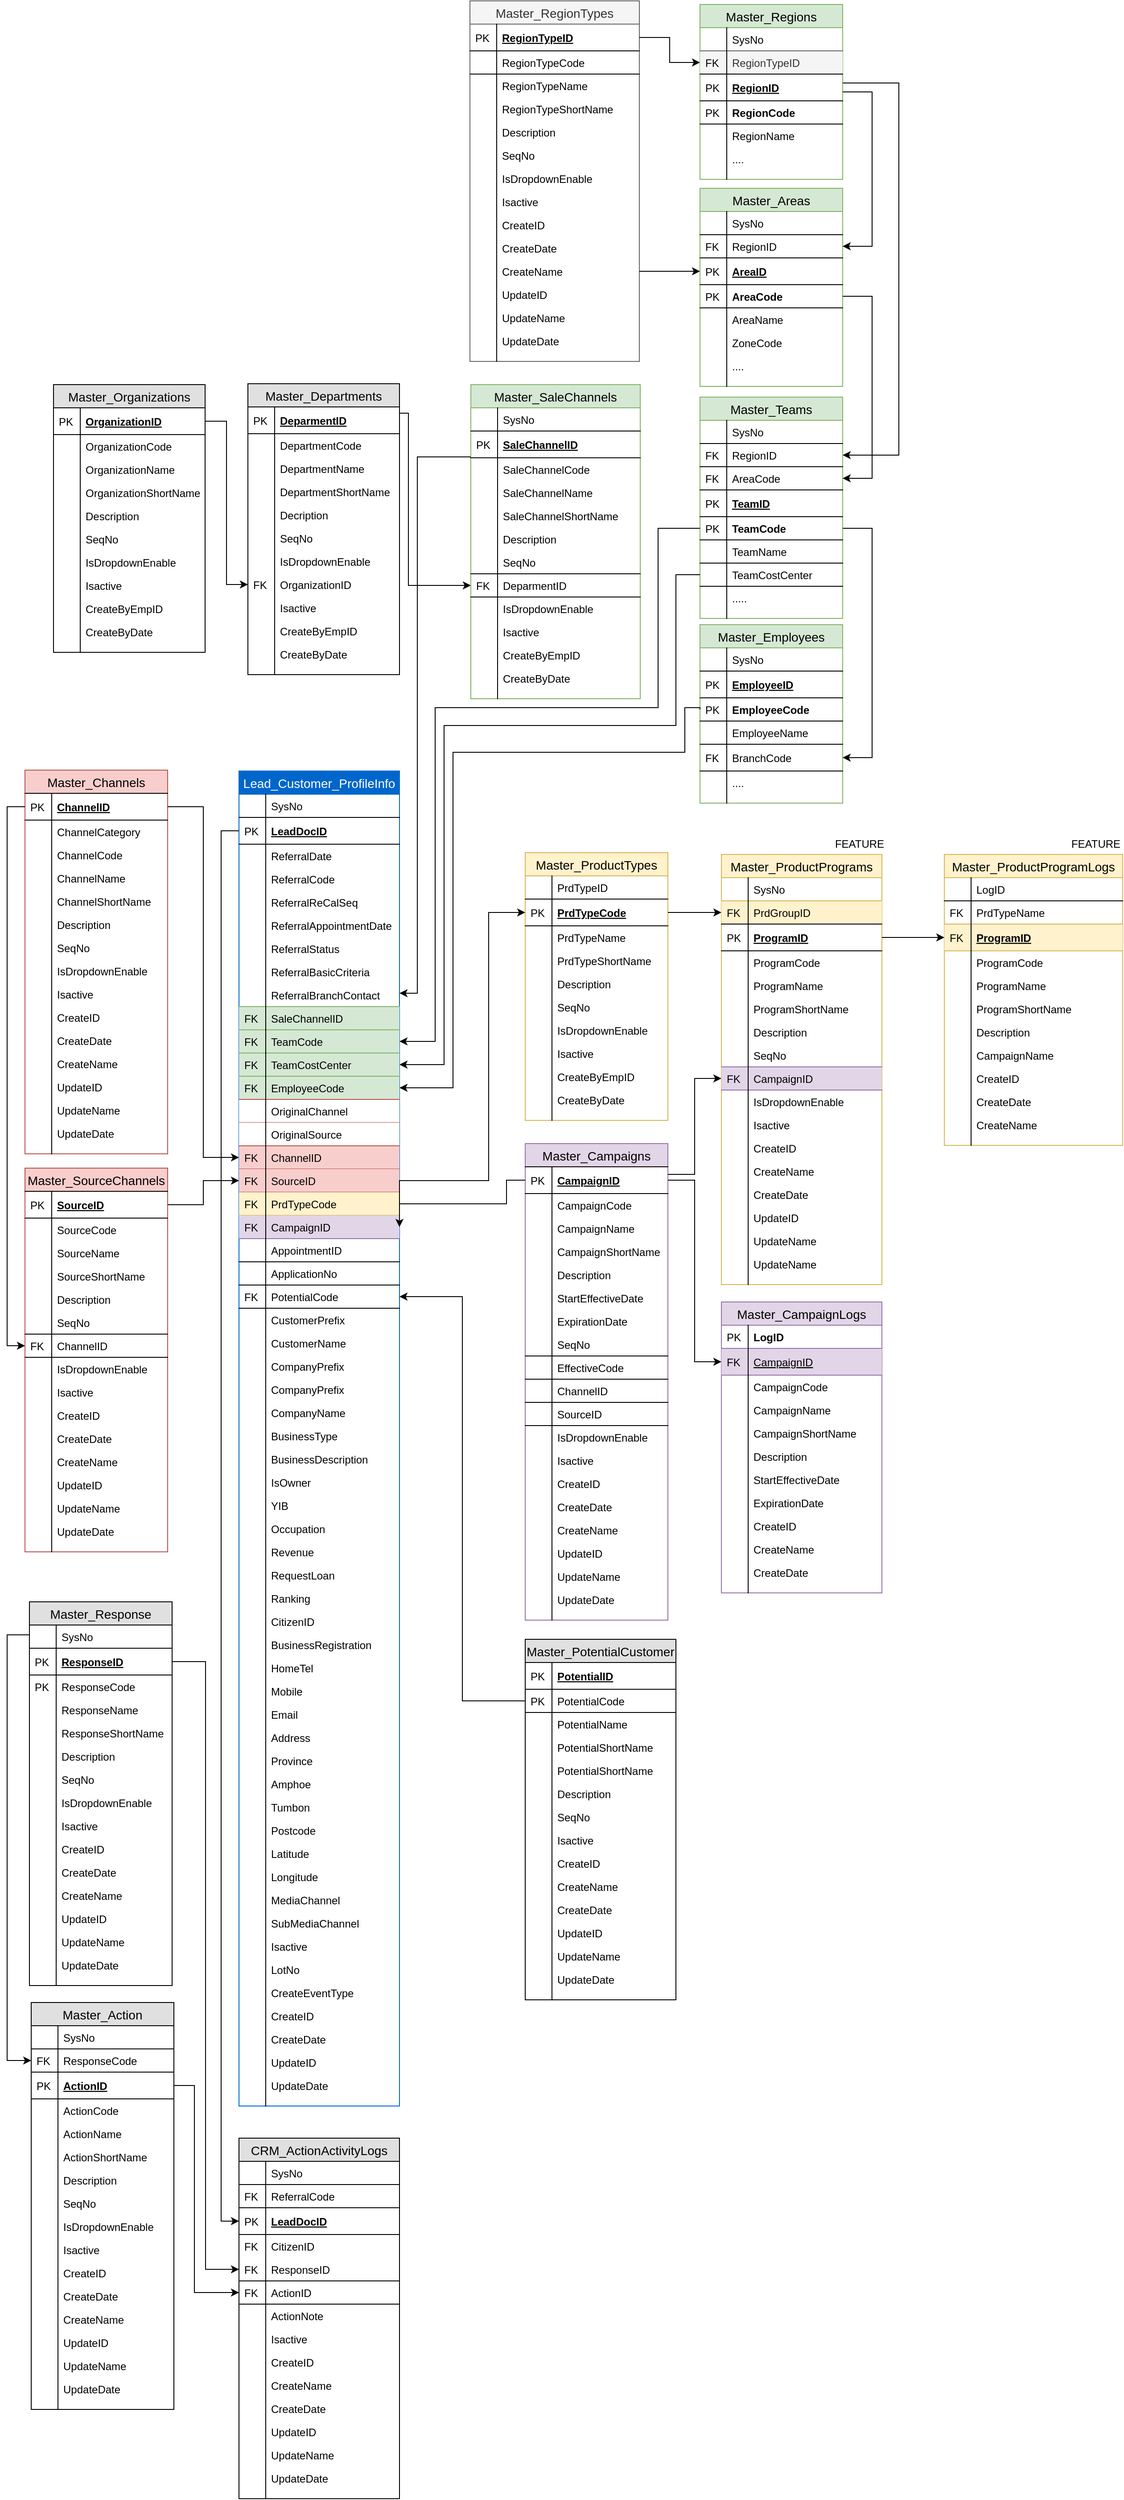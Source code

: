 <mxfile version="11.0.7" type="github"><diagram id="kDOlaQo3qJDpzbnETK0k" name="Entity Relation of Lead management "><mxGraphModel dx="942" dy="1793" grid="1" gridSize="10" guides="1" tooltips="1" connect="1" arrows="1" fold="1" page="1" pageScale="1" pageWidth="827" pageHeight="1169" math="0" shadow="0"><root><mxCell id="aR4Cj0IdAKeeF0SoLLCg-0"/><mxCell id="aR4Cj0IdAKeeF0SoLLCg-1" parent="aR4Cj0IdAKeeF0SoLLCg-0"/><mxCell id="Y6AgIF0sT1ID5IYTzy2c-0" value="Master_SaleChannels" style="swimlane;fontStyle=0;childLayout=stackLayout;horizontal=1;startSize=26;fillColor=#d5e8d4;horizontalStack=0;resizeParent=1;resizeParentMax=0;resizeLast=0;collapsible=1;marginBottom=0;swimlaneFillColor=#ffffff;align=center;fontSize=14;strokeColor=#82b366;" parent="aR4Cj0IdAKeeF0SoLLCg-1" vertex="1"><mxGeometry x="570" y="28" width="190" height="352" as="geometry"/></mxCell><mxCell id="Y6AgIF0sT1ID5IYTzy2c-11" value="SysNo" style="shape=partialRectangle;top=0;left=0;right=0;bottom=0;align=left;verticalAlign=top;fillColor=none;spacingLeft=34;spacingRight=4;overflow=hidden;rotatable=0;points=[[0,0.5],[1,0.5]];portConstraint=eastwest;dropTarget=0;fontSize=12;" parent="Y6AgIF0sT1ID5IYTzy2c-0" vertex="1"><mxGeometry y="26" width="190" height="26" as="geometry"/></mxCell><mxCell id="Y6AgIF0sT1ID5IYTzy2c-12" value="" style="shape=partialRectangle;top=0;left=0;bottom=0;fillColor=none;align=left;verticalAlign=top;spacingLeft=4;spacingRight=4;overflow=hidden;rotatable=0;points=[];portConstraint=eastwest;part=1;fontSize=12;" parent="Y6AgIF0sT1ID5IYTzy2c-11" vertex="1" connectable="0"><mxGeometry width="30" height="26" as="geometry"/></mxCell><mxCell id="Y6AgIF0sT1ID5IYTzy2c-1" value="SaleChannelID" style="shape=partialRectangle;top=1;left=0;right=0;bottom=1;align=left;verticalAlign=middle;fillColor=none;spacingLeft=34;spacingRight=4;overflow=hidden;rotatable=0;points=[[0,0.5],[1,0.5]];portConstraint=eastwest;dropTarget=0;fontStyle=5;fontSize=12;" parent="Y6AgIF0sT1ID5IYTzy2c-0" vertex="1"><mxGeometry y="52" width="190" height="30" as="geometry"/></mxCell><mxCell id="Y6AgIF0sT1ID5IYTzy2c-2" value="PK" style="shape=partialRectangle;top=0;left=0;bottom=0;fillColor=none;align=left;verticalAlign=middle;spacingLeft=4;spacingRight=4;overflow=hidden;rotatable=0;points=[];portConstraint=eastwest;part=1;fontSize=12;" parent="Y6AgIF0sT1ID5IYTzy2c-1" vertex="1" connectable="0"><mxGeometry width="30" height="30" as="geometry"/></mxCell><mxCell id="7I9Exuzc41EAX2F6LShT-19" value="SaleChannelCode" style="shape=partialRectangle;top=0;left=0;right=0;bottom=0;align=left;verticalAlign=top;fillColor=none;spacingLeft=34;spacingRight=4;overflow=hidden;rotatable=0;points=[[0,0.5],[1,0.5]];portConstraint=eastwest;dropTarget=0;fontSize=12;" parent="Y6AgIF0sT1ID5IYTzy2c-0" vertex="1"><mxGeometry y="82" width="190" height="26" as="geometry"/></mxCell><mxCell id="7I9Exuzc41EAX2F6LShT-20" value="" style="shape=partialRectangle;top=0;left=0;bottom=0;fillColor=none;align=left;verticalAlign=top;spacingLeft=4;spacingRight=4;overflow=hidden;rotatable=0;points=[];portConstraint=eastwest;part=1;fontSize=12;" parent="7I9Exuzc41EAX2F6LShT-19" vertex="1" connectable="0"><mxGeometry width="30" height="26" as="geometry"/></mxCell><mxCell id="Y6AgIF0sT1ID5IYTzy2c-3" value="SaleChannelName" style="shape=partialRectangle;top=0;left=0;right=0;bottom=0;align=left;verticalAlign=top;fillColor=none;spacingLeft=34;spacingRight=4;overflow=hidden;rotatable=0;points=[[0,0.5],[1,0.5]];portConstraint=eastwest;dropTarget=0;fontSize=12;" parent="Y6AgIF0sT1ID5IYTzy2c-0" vertex="1"><mxGeometry y="108" width="190" height="26" as="geometry"/></mxCell><mxCell id="Y6AgIF0sT1ID5IYTzy2c-4" value="" style="shape=partialRectangle;top=0;left=0;bottom=0;fillColor=none;align=left;verticalAlign=top;spacingLeft=4;spacingRight=4;overflow=hidden;rotatable=0;points=[];portConstraint=eastwest;part=1;fontSize=12;" parent="Y6AgIF0sT1ID5IYTzy2c-3" vertex="1" connectable="0"><mxGeometry width="30" height="26" as="geometry"/></mxCell><mxCell id="Y6AgIF0sT1ID5IYTzy2c-5" value="SaleChannelShortName" style="shape=partialRectangle;top=0;left=0;right=0;bottom=0;align=left;verticalAlign=top;fillColor=none;spacingLeft=34;spacingRight=4;overflow=hidden;rotatable=0;points=[[0,0.5],[1,0.5]];portConstraint=eastwest;dropTarget=0;fontSize=12;" parent="Y6AgIF0sT1ID5IYTzy2c-0" vertex="1"><mxGeometry y="134" width="190" height="26" as="geometry"/></mxCell><mxCell id="Y6AgIF0sT1ID5IYTzy2c-6" value="" style="shape=partialRectangle;top=0;left=0;bottom=0;fillColor=none;align=left;verticalAlign=top;spacingLeft=4;spacingRight=4;overflow=hidden;rotatable=0;points=[];portConstraint=eastwest;part=1;fontSize=12;" parent="Y6AgIF0sT1ID5IYTzy2c-5" vertex="1" connectable="0"><mxGeometry width="30" height="26" as="geometry"/></mxCell><mxCell id="Y6AgIF0sT1ID5IYTzy2c-7" value="Description" style="shape=partialRectangle;top=0;left=0;right=0;bottom=0;align=left;verticalAlign=top;fillColor=none;spacingLeft=34;spacingRight=4;overflow=hidden;rotatable=0;points=[[0,0.5],[1,0.5]];portConstraint=eastwest;dropTarget=0;fontSize=12;" parent="Y6AgIF0sT1ID5IYTzy2c-0" vertex="1"><mxGeometry y="160" width="190" height="26" as="geometry"/></mxCell><mxCell id="Y6AgIF0sT1ID5IYTzy2c-8" value="" style="shape=partialRectangle;top=0;left=0;bottom=0;fillColor=none;align=left;verticalAlign=top;spacingLeft=4;spacingRight=4;overflow=hidden;rotatable=0;points=[];portConstraint=eastwest;part=1;fontSize=12;" parent="Y6AgIF0sT1ID5IYTzy2c-7" vertex="1" connectable="0"><mxGeometry width="30" height="26" as="geometry"/></mxCell><mxCell id="VAk3RZDtBQKBFrCvev2G-6" value="SeqNo" style="shape=partialRectangle;top=0;left=0;right=0;bottom=0;align=left;verticalAlign=top;fillColor=none;spacingLeft=34;spacingRight=4;overflow=hidden;rotatable=0;points=[[0,0.5],[1,0.5]];portConstraint=eastwest;dropTarget=0;fontSize=12;" parent="Y6AgIF0sT1ID5IYTzy2c-0" vertex="1"><mxGeometry y="186" width="190" height="26" as="geometry"/></mxCell><mxCell id="VAk3RZDtBQKBFrCvev2G-7" value="" style="shape=partialRectangle;top=0;left=0;bottom=0;fillColor=none;align=left;verticalAlign=top;spacingLeft=4;spacingRight=4;overflow=hidden;rotatable=0;points=[];portConstraint=eastwest;part=1;fontSize=12;" parent="VAk3RZDtBQKBFrCvev2G-6" vertex="1" connectable="0"><mxGeometry width="30" height="26" as="geometry"/></mxCell><mxCell id="VAk3RZDtBQKBFrCvev2G-4" value="DeparmentID" style="shape=partialRectangle;top=1;left=0;right=0;bottom=1;align=left;verticalAlign=top;fillColor=none;spacingLeft=34;spacingRight=4;overflow=hidden;rotatable=0;points=[[0,0.5],[1,0.5]];portConstraint=eastwest;dropTarget=0;fontSize=12;" parent="Y6AgIF0sT1ID5IYTzy2c-0" vertex="1"><mxGeometry y="212" width="190" height="26" as="geometry"/></mxCell><mxCell id="VAk3RZDtBQKBFrCvev2G-5" value="FK" style="shape=partialRectangle;top=0;left=0;bottom=0;fillColor=none;align=left;verticalAlign=top;spacingLeft=4;spacingRight=4;overflow=hidden;rotatable=0;points=[];portConstraint=eastwest;part=1;fontSize=12;" parent="VAk3RZDtBQKBFrCvev2G-4" vertex="1" connectable="0"><mxGeometry width="30" height="26" as="geometry"/></mxCell><mxCell id="7I9Exuzc41EAX2F6LShT-21" value="IsDropdownEnable" style="shape=partialRectangle;top=0;left=0;right=0;bottom=0;align=left;verticalAlign=top;fillColor=none;spacingLeft=34;spacingRight=4;overflow=hidden;rotatable=0;points=[[0,0.5],[1,0.5]];portConstraint=eastwest;dropTarget=0;fontSize=12;" parent="Y6AgIF0sT1ID5IYTzy2c-0" vertex="1"><mxGeometry y="238" width="190" height="26" as="geometry"/></mxCell><mxCell id="7I9Exuzc41EAX2F6LShT-22" value="" style="shape=partialRectangle;top=0;left=0;bottom=0;fillColor=none;align=left;verticalAlign=top;spacingLeft=4;spacingRight=4;overflow=hidden;rotatable=0;points=[];portConstraint=eastwest;part=1;fontSize=12;" parent="7I9Exuzc41EAX2F6LShT-21" vertex="1" connectable="0"><mxGeometry width="30" height="26" as="geometry"/></mxCell><mxCell id="7I9Exuzc41EAX2F6LShT-23" value="Isactive" style="shape=partialRectangle;top=0;left=0;right=0;bottom=0;align=left;verticalAlign=top;fillColor=none;spacingLeft=34;spacingRight=4;overflow=hidden;rotatable=0;points=[[0,0.5],[1,0.5]];portConstraint=eastwest;dropTarget=0;fontSize=12;" parent="Y6AgIF0sT1ID5IYTzy2c-0" vertex="1"><mxGeometry y="264" width="190" height="26" as="geometry"/></mxCell><mxCell id="7I9Exuzc41EAX2F6LShT-24" value="" style="shape=partialRectangle;top=0;left=0;bottom=0;fillColor=none;align=left;verticalAlign=top;spacingLeft=4;spacingRight=4;overflow=hidden;rotatable=0;points=[];portConstraint=eastwest;part=1;fontSize=12;" parent="7I9Exuzc41EAX2F6LShT-23" vertex="1" connectable="0"><mxGeometry width="30" height="26" as="geometry"/></mxCell><mxCell id="7I9Exuzc41EAX2F6LShT-26" value="CreateByEmpID" style="shape=partialRectangle;top=0;left=0;right=0;bottom=0;align=left;verticalAlign=top;fillColor=none;spacingLeft=34;spacingRight=4;overflow=hidden;rotatable=0;points=[[0,0.5],[1,0.5]];portConstraint=eastwest;dropTarget=0;fontSize=12;" parent="Y6AgIF0sT1ID5IYTzy2c-0" vertex="1"><mxGeometry y="290" width="190" height="26" as="geometry"/></mxCell><mxCell id="7I9Exuzc41EAX2F6LShT-27" value="" style="shape=partialRectangle;top=0;left=0;bottom=0;fillColor=none;align=left;verticalAlign=top;spacingLeft=4;spacingRight=4;overflow=hidden;rotatable=0;points=[];portConstraint=eastwest;part=1;fontSize=12;" parent="7I9Exuzc41EAX2F6LShT-26" vertex="1" connectable="0"><mxGeometry width="30" height="26" as="geometry"/></mxCell><mxCell id="7I9Exuzc41EAX2F6LShT-28" value="CreateByDate" style="shape=partialRectangle;top=0;left=0;right=0;bottom=0;align=left;verticalAlign=top;fillColor=none;spacingLeft=34;spacingRight=4;overflow=hidden;rotatable=0;points=[[0,0.5],[1,0.5]];portConstraint=eastwest;dropTarget=0;fontSize=12;" parent="Y6AgIF0sT1ID5IYTzy2c-0" vertex="1"><mxGeometry y="316" width="190" height="26" as="geometry"/></mxCell><mxCell id="7I9Exuzc41EAX2F6LShT-29" value="" style="shape=partialRectangle;top=0;left=0;bottom=0;fillColor=none;align=left;verticalAlign=top;spacingLeft=4;spacingRight=4;overflow=hidden;rotatable=0;points=[];portConstraint=eastwest;part=1;fontSize=12;" parent="7I9Exuzc41EAX2F6LShT-28" vertex="1" connectable="0"><mxGeometry width="30" height="26" as="geometry"/></mxCell><mxCell id="Y6AgIF0sT1ID5IYTzy2c-9" value="" style="shape=partialRectangle;top=0;left=0;right=0;bottom=0;align=left;verticalAlign=top;fillColor=none;spacingLeft=34;spacingRight=4;overflow=hidden;rotatable=0;points=[[0,0.5],[1,0.5]];portConstraint=eastwest;dropTarget=0;fontSize=12;" parent="Y6AgIF0sT1ID5IYTzy2c-0" vertex="1"><mxGeometry y="342" width="190" height="10" as="geometry"/></mxCell><mxCell id="Y6AgIF0sT1ID5IYTzy2c-10" value="" style="shape=partialRectangle;top=0;left=0;bottom=0;fillColor=none;align=left;verticalAlign=top;spacingLeft=4;spacingRight=4;overflow=hidden;rotatable=0;points=[];portConstraint=eastwest;part=1;fontSize=12;" parent="Y6AgIF0sT1ID5IYTzy2c-9" vertex="1" connectable="0"><mxGeometry width="30" height="10" as="geometry"/></mxCell><mxCell id="1qH6MCBVcJRh57JYEy_5-0" value="Master_Organizations" style="swimlane;fontStyle=0;childLayout=stackLayout;horizontal=1;startSize=26;fillColor=#e0e0e0;horizontalStack=0;resizeParent=1;resizeParentMax=0;resizeLast=0;collapsible=1;marginBottom=0;swimlaneFillColor=#ffffff;align=center;fontSize=14;" parent="aR4Cj0IdAKeeF0SoLLCg-1" vertex="1"><mxGeometry x="102" y="28" width="170" height="300" as="geometry"/></mxCell><mxCell id="1qH6MCBVcJRh57JYEy_5-1" value="OrganizationID" style="shape=partialRectangle;top=1;left=0;right=0;bottom=1;align=left;verticalAlign=middle;fillColor=none;spacingLeft=34;spacingRight=4;overflow=hidden;rotatable=0;points=[[0,0.5],[1,0.5]];portConstraint=eastwest;dropTarget=0;fontStyle=5;fontSize=12;" parent="1qH6MCBVcJRh57JYEy_5-0" vertex="1"><mxGeometry y="26" width="170" height="30" as="geometry"/></mxCell><mxCell id="1qH6MCBVcJRh57JYEy_5-2" value="PK" style="shape=partialRectangle;top=0;left=0;bottom=0;fillColor=none;align=left;verticalAlign=middle;spacingLeft=4;spacingRight=4;overflow=hidden;rotatable=0;points=[];portConstraint=eastwest;part=1;fontSize=12;" parent="1qH6MCBVcJRh57JYEy_5-1" vertex="1" connectable="0"><mxGeometry width="30" height="30" as="geometry"/></mxCell><mxCell id="1qH6MCBVcJRh57JYEy_5-3" value="OrganizationCode" style="shape=partialRectangle;top=0;left=0;right=0;bottom=0;align=left;verticalAlign=top;fillColor=none;spacingLeft=34;spacingRight=4;overflow=hidden;rotatable=0;points=[[0,0.5],[1,0.5]];portConstraint=eastwest;dropTarget=0;fontSize=12;" parent="1qH6MCBVcJRh57JYEy_5-0" vertex="1"><mxGeometry y="56" width="170" height="26" as="geometry"/></mxCell><mxCell id="1qH6MCBVcJRh57JYEy_5-4" value="" style="shape=partialRectangle;top=0;left=0;bottom=0;fillColor=none;align=left;verticalAlign=top;spacingLeft=4;spacingRight=4;overflow=hidden;rotatable=0;points=[];portConstraint=eastwest;part=1;fontSize=12;" parent="1qH6MCBVcJRh57JYEy_5-3" vertex="1" connectable="0"><mxGeometry width="30" height="26" as="geometry"/></mxCell><mxCell id="1qH6MCBVcJRh57JYEy_5-5" value="OrganizationName" style="shape=partialRectangle;top=0;left=0;right=0;bottom=0;align=left;verticalAlign=top;fillColor=none;spacingLeft=34;spacingRight=4;overflow=hidden;rotatable=0;points=[[0,0.5],[1,0.5]];portConstraint=eastwest;dropTarget=0;fontSize=12;" parent="1qH6MCBVcJRh57JYEy_5-0" vertex="1"><mxGeometry y="82" width="170" height="26" as="geometry"/></mxCell><mxCell id="1qH6MCBVcJRh57JYEy_5-6" value="" style="shape=partialRectangle;top=0;left=0;bottom=0;fillColor=none;align=left;verticalAlign=top;spacingLeft=4;spacingRight=4;overflow=hidden;rotatable=0;points=[];portConstraint=eastwest;part=1;fontSize=12;" parent="1qH6MCBVcJRh57JYEy_5-5" vertex="1" connectable="0"><mxGeometry width="30" height="26" as="geometry"/></mxCell><mxCell id="1qH6MCBVcJRh57JYEy_5-7" value="OrganizationShortName" style="shape=partialRectangle;top=0;left=0;right=0;bottom=0;align=left;verticalAlign=top;fillColor=none;spacingLeft=34;spacingRight=4;overflow=hidden;rotatable=0;points=[[0,0.5],[1,0.5]];portConstraint=eastwest;dropTarget=0;fontSize=12;" parent="1qH6MCBVcJRh57JYEy_5-0" vertex="1"><mxGeometry y="108" width="170" height="26" as="geometry"/></mxCell><mxCell id="1qH6MCBVcJRh57JYEy_5-8" value="" style="shape=partialRectangle;top=0;left=0;bottom=0;fillColor=none;align=left;verticalAlign=top;spacingLeft=4;spacingRight=4;overflow=hidden;rotatable=0;points=[];portConstraint=eastwest;part=1;fontSize=12;" parent="1qH6MCBVcJRh57JYEy_5-7" vertex="1" connectable="0"><mxGeometry width="30" height="26" as="geometry"/></mxCell><mxCell id="VAk3RZDtBQKBFrCvev2G-2" value="Description" style="shape=partialRectangle;top=0;left=0;right=0;bottom=0;align=left;verticalAlign=top;fillColor=none;spacingLeft=34;spacingRight=4;overflow=hidden;rotatable=0;points=[[0,0.5],[1,0.5]];portConstraint=eastwest;dropTarget=0;fontSize=12;" parent="1qH6MCBVcJRh57JYEy_5-0" vertex="1"><mxGeometry y="134" width="170" height="26" as="geometry"/></mxCell><mxCell id="VAk3RZDtBQKBFrCvev2G-3" value="" style="shape=partialRectangle;top=0;left=0;bottom=0;fillColor=none;align=left;verticalAlign=top;spacingLeft=4;spacingRight=4;overflow=hidden;rotatable=0;points=[];portConstraint=eastwest;part=1;fontSize=12;" parent="VAk3RZDtBQKBFrCvev2G-2" vertex="1" connectable="0"><mxGeometry width="30" height="26" as="geometry"/></mxCell><mxCell id="cZZiiwBVSIVmVx8ppENO-17" value="SeqNo" style="shape=partialRectangle;top=0;left=0;right=0;bottom=0;align=left;verticalAlign=top;fillColor=none;spacingLeft=34;spacingRight=4;overflow=hidden;rotatable=0;points=[[0,0.5],[1,0.5]];portConstraint=eastwest;dropTarget=0;fontSize=12;" parent="1qH6MCBVcJRh57JYEy_5-0" vertex="1"><mxGeometry y="160" width="170" height="26" as="geometry"/></mxCell><mxCell id="cZZiiwBVSIVmVx8ppENO-18" value="" style="shape=partialRectangle;top=0;left=0;bottom=0;fillColor=none;align=left;verticalAlign=top;spacingLeft=4;spacingRight=4;overflow=hidden;rotatable=0;points=[];portConstraint=eastwest;part=1;fontSize=12;" parent="cZZiiwBVSIVmVx8ppENO-17" vertex="1" connectable="0"><mxGeometry width="30" height="26" as="geometry"/></mxCell><mxCell id="cZZiiwBVSIVmVx8ppENO-15" value="IsDropdownEnable" style="shape=partialRectangle;top=0;left=0;right=0;bottom=0;align=left;verticalAlign=top;fillColor=none;spacingLeft=34;spacingRight=4;overflow=hidden;rotatable=0;points=[[0,0.5],[1,0.5]];portConstraint=eastwest;dropTarget=0;fontSize=12;" parent="1qH6MCBVcJRh57JYEy_5-0" vertex="1"><mxGeometry y="186" width="170" height="26" as="geometry"/></mxCell><mxCell id="cZZiiwBVSIVmVx8ppENO-16" value="" style="shape=partialRectangle;top=0;left=0;bottom=0;fillColor=none;align=left;verticalAlign=top;spacingLeft=4;spacingRight=4;overflow=hidden;rotatable=0;points=[];portConstraint=eastwest;part=1;fontSize=12;" parent="cZZiiwBVSIVmVx8ppENO-15" vertex="1" connectable="0"><mxGeometry width="30" height="26" as="geometry"/></mxCell><mxCell id="ZkwMSFCn1m_YSOPkAEoD-4" value="Isactive" style="shape=partialRectangle;top=0;left=0;right=0;bottom=0;align=left;verticalAlign=top;fillColor=none;spacingLeft=34;spacingRight=4;overflow=hidden;rotatable=0;points=[[0,0.5],[1,0.5]];portConstraint=eastwest;dropTarget=0;fontSize=12;" parent="1qH6MCBVcJRh57JYEy_5-0" vertex="1"><mxGeometry y="212" width="170" height="26" as="geometry"/></mxCell><mxCell id="ZkwMSFCn1m_YSOPkAEoD-5" value="" style="shape=partialRectangle;top=0;left=0;bottom=0;fillColor=none;align=left;verticalAlign=top;spacingLeft=4;spacingRight=4;overflow=hidden;rotatable=0;points=[];portConstraint=eastwest;part=1;fontSize=12;" parent="ZkwMSFCn1m_YSOPkAEoD-4" vertex="1" connectable="0"><mxGeometry width="30" height="26" as="geometry"/></mxCell><mxCell id="4zE1njSNLXC_QewSLWmK-10" value="CreateByEmpID" style="shape=partialRectangle;top=0;left=0;right=0;bottom=0;align=left;verticalAlign=top;fillColor=none;spacingLeft=34;spacingRight=4;overflow=hidden;rotatable=0;points=[[0,0.5],[1,0.5]];portConstraint=eastwest;dropTarget=0;fontSize=12;" parent="1qH6MCBVcJRh57JYEy_5-0" vertex="1"><mxGeometry y="238" width="170" height="26" as="geometry"/></mxCell><mxCell id="4zE1njSNLXC_QewSLWmK-11" value="" style="shape=partialRectangle;top=0;left=0;bottom=0;fillColor=none;align=left;verticalAlign=top;spacingLeft=4;spacingRight=4;overflow=hidden;rotatable=0;points=[];portConstraint=eastwest;part=1;fontSize=12;" parent="4zE1njSNLXC_QewSLWmK-10" vertex="1" connectable="0"><mxGeometry width="30" height="26" as="geometry"/></mxCell><mxCell id="ZkwMSFCn1m_YSOPkAEoD-2" value="CreateByDate" style="shape=partialRectangle;top=0;left=0;right=0;bottom=0;align=left;verticalAlign=top;fillColor=none;spacingLeft=34;spacingRight=4;overflow=hidden;rotatable=0;points=[[0,0.5],[1,0.5]];portConstraint=eastwest;dropTarget=0;fontSize=12;" parent="1qH6MCBVcJRh57JYEy_5-0" vertex="1"><mxGeometry y="264" width="170" height="26" as="geometry"/></mxCell><mxCell id="ZkwMSFCn1m_YSOPkAEoD-3" value="" style="shape=partialRectangle;top=0;left=0;bottom=0;fillColor=none;align=left;verticalAlign=top;spacingLeft=4;spacingRight=4;overflow=hidden;rotatable=0;points=[];portConstraint=eastwest;part=1;fontSize=12;" parent="ZkwMSFCn1m_YSOPkAEoD-2" vertex="1" connectable="0"><mxGeometry width="30" height="26" as="geometry"/></mxCell><mxCell id="1qH6MCBVcJRh57JYEy_5-9" value="" style="shape=partialRectangle;top=0;left=0;right=0;bottom=0;align=left;verticalAlign=top;fillColor=none;spacingLeft=34;spacingRight=4;overflow=hidden;rotatable=0;points=[[0,0.5],[1,0.5]];portConstraint=eastwest;dropTarget=0;fontSize=12;" parent="1qH6MCBVcJRh57JYEy_5-0" vertex="1"><mxGeometry y="290" width="170" height="10" as="geometry"/></mxCell><mxCell id="1qH6MCBVcJRh57JYEy_5-10" value="" style="shape=partialRectangle;top=0;left=0;bottom=0;fillColor=none;align=left;verticalAlign=top;spacingLeft=4;spacingRight=4;overflow=hidden;rotatable=0;points=[];portConstraint=eastwest;part=1;fontSize=12;" parent="1qH6MCBVcJRh57JYEy_5-9" vertex="1" connectable="0"><mxGeometry width="30" height="10" as="geometry"/></mxCell><mxCell id="Nq1e7Jdh9meuQi9rWdPE-0" value="Master_Departments" style="swimlane;fontStyle=0;childLayout=stackLayout;horizontal=1;startSize=26;fillColor=#e0e0e0;horizontalStack=0;resizeParent=1;resizeParentMax=0;resizeLast=0;collapsible=1;marginBottom=0;swimlaneFillColor=#ffffff;align=center;fontSize=14;" parent="aR4Cj0IdAKeeF0SoLLCg-1" vertex="1"><mxGeometry x="320" y="27" width="170" height="326" as="geometry"/></mxCell><mxCell id="Nq1e7Jdh9meuQi9rWdPE-1" value="DeparmentID" style="shape=partialRectangle;top=1;left=0;right=0;bottom=1;align=left;verticalAlign=middle;fillColor=none;spacingLeft=34;spacingRight=4;overflow=hidden;rotatable=0;points=[[0,0.5],[1,0.5]];portConstraint=eastwest;dropTarget=0;fontStyle=5;fontSize=12;" parent="Nq1e7Jdh9meuQi9rWdPE-0" vertex="1"><mxGeometry y="26" width="170" height="30" as="geometry"/></mxCell><mxCell id="Nq1e7Jdh9meuQi9rWdPE-2" value="PK" style="shape=partialRectangle;top=0;left=0;bottom=0;fillColor=none;align=left;verticalAlign=middle;spacingLeft=4;spacingRight=4;overflow=hidden;rotatable=0;points=[];portConstraint=eastwest;part=1;fontSize=12;" parent="Nq1e7Jdh9meuQi9rWdPE-1" vertex="1" connectable="0"><mxGeometry width="30" height="30" as="geometry"/></mxCell><mxCell id="Nq1e7Jdh9meuQi9rWdPE-5" value="DepartmentCode" style="shape=partialRectangle;top=0;left=0;right=0;bottom=0;align=left;verticalAlign=top;fillColor=none;spacingLeft=34;spacingRight=4;overflow=hidden;rotatable=0;points=[[0,0.5],[1,0.5]];portConstraint=eastwest;dropTarget=0;fontSize=12;" parent="Nq1e7Jdh9meuQi9rWdPE-0" vertex="1"><mxGeometry y="56" width="170" height="26" as="geometry"/></mxCell><mxCell id="Nq1e7Jdh9meuQi9rWdPE-6" value="" style="shape=partialRectangle;top=0;left=0;bottom=0;fillColor=none;align=left;verticalAlign=top;spacingLeft=4;spacingRight=4;overflow=hidden;rotatable=0;points=[];portConstraint=eastwest;part=1;fontSize=12;" parent="Nq1e7Jdh9meuQi9rWdPE-5" vertex="1" connectable="0"><mxGeometry width="30" height="26" as="geometry"/></mxCell><mxCell id="Nq1e7Jdh9meuQi9rWdPE-7" value="DepartmentName" style="shape=partialRectangle;top=0;left=0;right=0;bottom=0;align=left;verticalAlign=top;fillColor=none;spacingLeft=34;spacingRight=4;overflow=hidden;rotatable=0;points=[[0,0.5],[1,0.5]];portConstraint=eastwest;dropTarget=0;fontSize=12;" parent="Nq1e7Jdh9meuQi9rWdPE-0" vertex="1"><mxGeometry y="82" width="170" height="26" as="geometry"/></mxCell><mxCell id="Nq1e7Jdh9meuQi9rWdPE-8" value="" style="shape=partialRectangle;top=0;left=0;bottom=0;fillColor=none;align=left;verticalAlign=top;spacingLeft=4;spacingRight=4;overflow=hidden;rotatable=0;points=[];portConstraint=eastwest;part=1;fontSize=12;" parent="Nq1e7Jdh9meuQi9rWdPE-7" vertex="1" connectable="0"><mxGeometry width="30" height="26" as="geometry"/></mxCell><mxCell id="7I9Exuzc41EAX2F6LShT-1" value="DepartmentShortName" style="shape=partialRectangle;top=0;left=0;right=0;bottom=0;align=left;verticalAlign=top;fillColor=none;spacingLeft=34;spacingRight=4;overflow=hidden;rotatable=0;points=[[0,0.5],[1,0.5]];portConstraint=eastwest;dropTarget=0;fontSize=12;" parent="Nq1e7Jdh9meuQi9rWdPE-0" vertex="1"><mxGeometry y="108" width="170" height="26" as="geometry"/></mxCell><mxCell id="7I9Exuzc41EAX2F6LShT-2" value="" style="shape=partialRectangle;top=0;left=0;bottom=0;fillColor=none;align=left;verticalAlign=top;spacingLeft=4;spacingRight=4;overflow=hidden;rotatable=0;points=[];portConstraint=eastwest;part=1;fontSize=12;" parent="7I9Exuzc41EAX2F6LShT-1" vertex="1" connectable="0"><mxGeometry width="30" height="26" as="geometry"/></mxCell><mxCell id="7I9Exuzc41EAX2F6LShT-9" value="Decription" style="shape=partialRectangle;top=0;left=0;right=0;bottom=0;align=left;verticalAlign=top;fillColor=none;spacingLeft=34;spacingRight=4;overflow=hidden;rotatable=0;points=[[0,0.5],[1,0.5]];portConstraint=eastwest;dropTarget=0;fontSize=12;" parent="Nq1e7Jdh9meuQi9rWdPE-0" vertex="1"><mxGeometry y="134" width="170" height="26" as="geometry"/></mxCell><mxCell id="7I9Exuzc41EAX2F6LShT-10" value="" style="shape=partialRectangle;top=0;left=0;bottom=0;fillColor=none;align=left;verticalAlign=top;spacingLeft=4;spacingRight=4;overflow=hidden;rotatable=0;points=[];portConstraint=eastwest;part=1;fontSize=12;" parent="7I9Exuzc41EAX2F6LShT-9" vertex="1" connectable="0"><mxGeometry width="30" height="26" as="geometry"/></mxCell><mxCell id="7I9Exuzc41EAX2F6LShT-11" value="SeqNo" style="shape=partialRectangle;top=0;left=0;right=0;bottom=0;align=left;verticalAlign=top;fillColor=none;spacingLeft=34;spacingRight=4;overflow=hidden;rotatable=0;points=[[0,0.5],[1,0.5]];portConstraint=eastwest;dropTarget=0;fontSize=12;" parent="Nq1e7Jdh9meuQi9rWdPE-0" vertex="1"><mxGeometry y="160" width="170" height="26" as="geometry"/></mxCell><mxCell id="7I9Exuzc41EAX2F6LShT-12" value="" style="shape=partialRectangle;top=0;left=0;bottom=0;fillColor=none;align=left;verticalAlign=top;spacingLeft=4;spacingRight=4;overflow=hidden;rotatable=0;points=[];portConstraint=eastwest;part=1;fontSize=12;" parent="7I9Exuzc41EAX2F6LShT-11" vertex="1" connectable="0"><mxGeometry width="30" height="26" as="geometry"/></mxCell><mxCell id="7I9Exuzc41EAX2F6LShT-15" value="IsDropdownEnable" style="shape=partialRectangle;top=0;left=0;right=0;bottom=0;align=left;verticalAlign=top;fillColor=none;spacingLeft=34;spacingRight=4;overflow=hidden;rotatable=0;points=[[0,0.5],[1,0.5]];portConstraint=eastwest;dropTarget=0;fontSize=12;" parent="Nq1e7Jdh9meuQi9rWdPE-0" vertex="1"><mxGeometry y="186" width="170" height="26" as="geometry"/></mxCell><mxCell id="7I9Exuzc41EAX2F6LShT-16" value="" style="shape=partialRectangle;top=0;left=0;bottom=0;fillColor=none;align=left;verticalAlign=top;spacingLeft=4;spacingRight=4;overflow=hidden;rotatable=0;points=[];portConstraint=eastwest;part=1;fontSize=12;" parent="7I9Exuzc41EAX2F6LShT-15" vertex="1" connectable="0"><mxGeometry width="30" height="26" as="geometry"/></mxCell><mxCell id="Nq1e7Jdh9meuQi9rWdPE-3" value="OrganizationID" style="shape=partialRectangle;top=0;left=0;right=0;bottom=0;align=left;verticalAlign=top;fillColor=none;spacingLeft=34;spacingRight=4;overflow=hidden;rotatable=0;points=[[0,0.5],[1,0.5]];portConstraint=eastwest;dropTarget=0;fontSize=12;" parent="Nq1e7Jdh9meuQi9rWdPE-0" vertex="1"><mxGeometry y="212" width="170" height="26" as="geometry"/></mxCell><mxCell id="Nq1e7Jdh9meuQi9rWdPE-4" value="FK" style="shape=partialRectangle;top=0;left=0;bottom=0;fillColor=none;align=left;verticalAlign=top;spacingLeft=4;spacingRight=4;overflow=hidden;rotatable=0;points=[];portConstraint=eastwest;part=1;fontSize=12;" parent="Nq1e7Jdh9meuQi9rWdPE-3" vertex="1" connectable="0"><mxGeometry width="30" height="26" as="geometry"/></mxCell><mxCell id="7I9Exuzc41EAX2F6LShT-13" value="Isactive" style="shape=partialRectangle;top=0;left=0;right=0;bottom=0;align=left;verticalAlign=top;fillColor=none;spacingLeft=34;spacingRight=4;overflow=hidden;rotatable=0;points=[[0,0.5],[1,0.5]];portConstraint=eastwest;dropTarget=0;fontSize=12;" parent="Nq1e7Jdh9meuQi9rWdPE-0" vertex="1"><mxGeometry y="238" width="170" height="26" as="geometry"/></mxCell><mxCell id="7I9Exuzc41EAX2F6LShT-14" value="" style="shape=partialRectangle;top=0;left=0;bottom=0;fillColor=none;align=left;verticalAlign=top;spacingLeft=4;spacingRight=4;overflow=hidden;rotatable=0;points=[];portConstraint=eastwest;part=1;fontSize=12;" parent="7I9Exuzc41EAX2F6LShT-13" vertex="1" connectable="0"><mxGeometry width="30" height="26" as="geometry"/></mxCell><mxCell id="7I9Exuzc41EAX2F6LShT-3" value="CreateByEmpID" style="shape=partialRectangle;top=0;left=0;right=0;bottom=0;align=left;verticalAlign=top;fillColor=none;spacingLeft=34;spacingRight=4;overflow=hidden;rotatable=0;points=[[0,0.5],[1,0.5]];portConstraint=eastwest;dropTarget=0;fontSize=12;" parent="Nq1e7Jdh9meuQi9rWdPE-0" vertex="1"><mxGeometry y="264" width="170" height="26" as="geometry"/></mxCell><mxCell id="7I9Exuzc41EAX2F6LShT-4" value="" style="shape=partialRectangle;top=0;left=0;bottom=0;fillColor=none;align=left;verticalAlign=top;spacingLeft=4;spacingRight=4;overflow=hidden;rotatable=0;points=[];portConstraint=eastwest;part=1;fontSize=12;" parent="7I9Exuzc41EAX2F6LShT-3" vertex="1" connectable="0"><mxGeometry width="30" height="26" as="geometry"/></mxCell><mxCell id="7I9Exuzc41EAX2F6LShT-17" value="CreateByDate" style="shape=partialRectangle;top=0;left=0;right=0;bottom=0;align=left;verticalAlign=top;fillColor=none;spacingLeft=34;spacingRight=4;overflow=hidden;rotatable=0;points=[[0,0.5],[1,0.5]];portConstraint=eastwest;dropTarget=0;fontSize=12;" parent="Nq1e7Jdh9meuQi9rWdPE-0" vertex="1"><mxGeometry y="290" width="170" height="26" as="geometry"/></mxCell><mxCell id="7I9Exuzc41EAX2F6LShT-18" value="" style="shape=partialRectangle;top=0;left=0;bottom=0;fillColor=none;align=left;verticalAlign=top;spacingLeft=4;spacingRight=4;overflow=hidden;rotatable=0;points=[];portConstraint=eastwest;part=1;fontSize=12;" parent="7I9Exuzc41EAX2F6LShT-17" vertex="1" connectable="0"><mxGeometry width="30" height="26" as="geometry"/></mxCell><mxCell id="Nq1e7Jdh9meuQi9rWdPE-9" value="" style="shape=partialRectangle;top=0;left=0;right=0;bottom=0;align=left;verticalAlign=top;fillColor=none;spacingLeft=34;spacingRight=4;overflow=hidden;rotatable=0;points=[[0,0.5],[1,0.5]];portConstraint=eastwest;dropTarget=0;fontSize=12;" parent="Nq1e7Jdh9meuQi9rWdPE-0" vertex="1"><mxGeometry y="316" width="170" height="10" as="geometry"/></mxCell><mxCell id="Nq1e7Jdh9meuQi9rWdPE-10" value="" style="shape=partialRectangle;top=0;left=0;bottom=0;fillColor=none;align=left;verticalAlign=top;spacingLeft=4;spacingRight=4;overflow=hidden;rotatable=0;points=[];portConstraint=eastwest;part=1;fontSize=12;" parent="Nq1e7Jdh9meuQi9rWdPE-9" vertex="1" connectable="0"><mxGeometry width="30" height="10" as="geometry"/></mxCell><mxCell id="7I9Exuzc41EAX2F6LShT-0" style="edgeStyle=orthogonalEdgeStyle;rounded=0;orthogonalLoop=1;jettySize=auto;html=1;entryX=0;entryY=0.5;entryDx=0;entryDy=0;" parent="aR4Cj0IdAKeeF0SoLLCg-1" source="1qH6MCBVcJRh57JYEy_5-1" target="Nq1e7Jdh9meuQi9rWdPE-3" edge="1"><mxGeometry relative="1" as="geometry"/></mxCell><mxCell id="hDz04uGk0CECS1_6FW3w-0" value="Master_RegionTypes" style="swimlane;fontStyle=0;childLayout=stackLayout;horizontal=1;startSize=26;fillColor=#f5f5f5;horizontalStack=0;resizeParent=1;resizeParentMax=0;resizeLast=0;collapsible=1;marginBottom=0;swimlaneFillColor=#ffffff;align=center;fontSize=14;strokeColor=#666666;fontColor=#333333;" parent="aR4Cj0IdAKeeF0SoLLCg-1" vertex="1"><mxGeometry x="569" y="-402" width="190" height="404" as="geometry"/></mxCell><mxCell id="hDz04uGk0CECS1_6FW3w-1" value="RegionTypeID" style="shape=partialRectangle;top=0;left=0;right=0;bottom=1;align=left;verticalAlign=middle;fillColor=none;spacingLeft=34;spacingRight=4;overflow=hidden;rotatable=0;points=[[0,0.5],[1,0.5]];portConstraint=eastwest;dropTarget=0;fontStyle=5;fontSize=12;" parent="hDz04uGk0CECS1_6FW3w-0" vertex="1"><mxGeometry y="26" width="190" height="30" as="geometry"/></mxCell><mxCell id="hDz04uGk0CECS1_6FW3w-2" value="PK" style="shape=partialRectangle;top=0;left=0;bottom=0;fillColor=none;align=left;verticalAlign=middle;spacingLeft=4;spacingRight=4;overflow=hidden;rotatable=0;points=[];portConstraint=eastwest;part=1;fontSize=12;" parent="hDz04uGk0CECS1_6FW3w-1" vertex="1" connectable="0"><mxGeometry width="30" height="30" as="geometry"/></mxCell><mxCell id="hDz04uGk0CECS1_6FW3w-3" value="RegionTypeCode" style="shape=partialRectangle;top=0;left=0;right=0;bottom=1;align=left;verticalAlign=top;fillColor=none;spacingLeft=34;spacingRight=4;overflow=hidden;rotatable=0;points=[[0,0.5],[1,0.5]];portConstraint=eastwest;dropTarget=0;fontSize=12;" parent="hDz04uGk0CECS1_6FW3w-0" vertex="1"><mxGeometry y="56" width="190" height="26" as="geometry"/></mxCell><mxCell id="hDz04uGk0CECS1_6FW3w-4" value="" style="shape=partialRectangle;top=0;left=0;bottom=0;fillColor=none;align=left;verticalAlign=top;spacingLeft=4;spacingRight=4;overflow=hidden;rotatable=0;points=[];portConstraint=eastwest;part=1;fontSize=12;" parent="hDz04uGk0CECS1_6FW3w-3" vertex="1" connectable="0"><mxGeometry width="30" height="26" as="geometry"/></mxCell><mxCell id="4_H_n7D7p6Q-w-1zjNTS-0" value="RegionTypeName" style="shape=partialRectangle;top=0;left=0;right=0;bottom=0;align=left;verticalAlign=top;fillColor=none;spacingLeft=34;spacingRight=4;overflow=hidden;rotatable=0;points=[[0,0.5],[1,0.5]];portConstraint=eastwest;dropTarget=0;fontSize=12;" parent="hDz04uGk0CECS1_6FW3w-0" vertex="1"><mxGeometry y="82" width="190" height="26" as="geometry"/></mxCell><mxCell id="4_H_n7D7p6Q-w-1zjNTS-1" value="" style="shape=partialRectangle;top=0;left=0;bottom=0;fillColor=none;align=left;verticalAlign=top;spacingLeft=4;spacingRight=4;overflow=hidden;rotatable=0;points=[];portConstraint=eastwest;part=1;fontSize=12;" parent="4_H_n7D7p6Q-w-1zjNTS-0" vertex="1" connectable="0"><mxGeometry width="30" height="26" as="geometry"/></mxCell><mxCell id="hDz04uGk0CECS1_6FW3w-5" value="RegionTypeShortName" style="shape=partialRectangle;top=0;left=0;right=0;bottom=0;align=left;verticalAlign=top;fillColor=none;spacingLeft=34;spacingRight=4;overflow=hidden;rotatable=0;points=[[0,0.5],[1,0.5]];portConstraint=eastwest;dropTarget=0;fontSize=12;" parent="hDz04uGk0CECS1_6FW3w-0" vertex="1"><mxGeometry y="108" width="190" height="26" as="geometry"/></mxCell><mxCell id="hDz04uGk0CECS1_6FW3w-6" value="" style="shape=partialRectangle;top=0;left=0;bottom=0;fillColor=none;align=left;verticalAlign=top;spacingLeft=4;spacingRight=4;overflow=hidden;rotatable=0;points=[];portConstraint=eastwest;part=1;fontSize=12;" parent="hDz04uGk0CECS1_6FW3w-5" vertex="1" connectable="0"><mxGeometry width="30" height="26" as="geometry"/></mxCell><mxCell id="hDz04uGk0CECS1_6FW3w-7" value="Description" style="shape=partialRectangle;top=0;left=0;right=0;bottom=0;align=left;verticalAlign=top;fillColor=none;spacingLeft=34;spacingRight=4;overflow=hidden;rotatable=0;points=[[0,0.5],[1,0.5]];portConstraint=eastwest;dropTarget=0;fontSize=12;" parent="hDz04uGk0CECS1_6FW3w-0" vertex="1"><mxGeometry y="134" width="190" height="26" as="geometry"/></mxCell><mxCell id="hDz04uGk0CECS1_6FW3w-8" value="" style="shape=partialRectangle;top=0;left=0;bottom=0;fillColor=none;align=left;verticalAlign=top;spacingLeft=4;spacingRight=4;overflow=hidden;rotatable=0;points=[];portConstraint=eastwest;part=1;fontSize=12;" parent="hDz04uGk0CECS1_6FW3w-7" vertex="1" connectable="0"><mxGeometry width="30" height="26" as="geometry"/></mxCell><mxCell id="4_H_n7D7p6Q-w-1zjNTS-2" value="SeqNo" style="shape=partialRectangle;top=0;left=0;right=0;bottom=0;align=left;verticalAlign=top;fillColor=none;spacingLeft=34;spacingRight=4;overflow=hidden;rotatable=0;points=[[0,0.5],[1,0.5]];portConstraint=eastwest;dropTarget=0;fontSize=12;" parent="hDz04uGk0CECS1_6FW3w-0" vertex="1"><mxGeometry y="160" width="190" height="26" as="geometry"/></mxCell><mxCell id="4_H_n7D7p6Q-w-1zjNTS-3" value="" style="shape=partialRectangle;top=0;left=0;bottom=0;fillColor=none;align=left;verticalAlign=top;spacingLeft=4;spacingRight=4;overflow=hidden;rotatable=0;points=[];portConstraint=eastwest;part=1;fontSize=12;" parent="4_H_n7D7p6Q-w-1zjNTS-2" vertex="1" connectable="0"><mxGeometry width="30" height="26" as="geometry"/></mxCell><mxCell id="4_H_n7D7p6Q-w-1zjNTS-8" value="IsDropdownEnable" style="shape=partialRectangle;top=0;left=0;right=0;bottom=0;align=left;verticalAlign=top;fillColor=none;spacingLeft=34;spacingRight=4;overflow=hidden;rotatable=0;points=[[0,0.5],[1,0.5]];portConstraint=eastwest;dropTarget=0;fontSize=12;" parent="hDz04uGk0CECS1_6FW3w-0" vertex="1"><mxGeometry y="186" width="190" height="26" as="geometry"/></mxCell><mxCell id="4_H_n7D7p6Q-w-1zjNTS-9" value="" style="shape=partialRectangle;top=0;left=0;bottom=0;fillColor=none;align=left;verticalAlign=top;spacingLeft=4;spacingRight=4;overflow=hidden;rotatable=0;points=[];portConstraint=eastwest;part=1;fontSize=12;" parent="4_H_n7D7p6Q-w-1zjNTS-8" vertex="1" connectable="0"><mxGeometry width="30" height="26" as="geometry"/></mxCell><mxCell id="4_H_n7D7p6Q-w-1zjNTS-4" value="Isactive" style="shape=partialRectangle;top=0;left=0;right=0;bottom=0;align=left;verticalAlign=top;fillColor=none;spacingLeft=34;spacingRight=4;overflow=hidden;rotatable=0;points=[[0,0.5],[1,0.5]];portConstraint=eastwest;dropTarget=0;fontSize=12;" parent="hDz04uGk0CECS1_6FW3w-0" vertex="1"><mxGeometry y="212" width="190" height="26" as="geometry"/></mxCell><mxCell id="4_H_n7D7p6Q-w-1zjNTS-5" value="" style="shape=partialRectangle;top=0;left=0;bottom=0;fillColor=none;align=left;verticalAlign=top;spacingLeft=4;spacingRight=4;overflow=hidden;rotatable=0;points=[];portConstraint=eastwest;part=1;fontSize=12;" parent="4_H_n7D7p6Q-w-1zjNTS-4" vertex="1" connectable="0"><mxGeometry width="30" height="26" as="geometry"/></mxCell><mxCell id="qPdzwxwKiJGir-3Js3Ng-53" value="CreateID" style="shape=partialRectangle;top=0;left=0;right=0;bottom=0;align=left;verticalAlign=top;fillColor=none;spacingLeft=34;spacingRight=4;overflow=hidden;rotatable=0;points=[[0,0.5],[1,0.5]];portConstraint=eastwest;dropTarget=0;fontSize=12;" parent="hDz04uGk0CECS1_6FW3w-0" vertex="1"><mxGeometry y="238" width="190" height="26" as="geometry"/></mxCell><mxCell id="qPdzwxwKiJGir-3Js3Ng-54" value="" style="shape=partialRectangle;top=0;left=0;bottom=0;fillColor=none;align=left;verticalAlign=top;spacingLeft=4;spacingRight=4;overflow=hidden;rotatable=0;points=[];portConstraint=eastwest;part=1;fontSize=12;" parent="qPdzwxwKiJGir-3Js3Ng-53" vertex="1" connectable="0"><mxGeometry width="30" height="26" as="geometry"/></mxCell><mxCell id="qPdzwxwKiJGir-3Js3Ng-57" value="CreateDate" style="shape=partialRectangle;top=0;left=0;right=0;bottom=0;align=left;verticalAlign=top;fillColor=none;spacingLeft=34;spacingRight=4;overflow=hidden;rotatable=0;points=[[0,0.5],[1,0.5]];portConstraint=eastwest;dropTarget=0;fontSize=12;" parent="hDz04uGk0CECS1_6FW3w-0" vertex="1"><mxGeometry y="264" width="190" height="26" as="geometry"/></mxCell><mxCell id="qPdzwxwKiJGir-3Js3Ng-58" value="" style="shape=partialRectangle;top=0;left=0;bottom=0;fillColor=none;align=left;verticalAlign=top;spacingLeft=4;spacingRight=4;overflow=hidden;rotatable=0;points=[];portConstraint=eastwest;part=1;fontSize=12;" parent="qPdzwxwKiJGir-3Js3Ng-57" vertex="1" connectable="0"><mxGeometry width="30" height="26" as="geometry"/></mxCell><mxCell id="qPdzwxwKiJGir-3Js3Ng-55" value="CreateName" style="shape=partialRectangle;top=0;left=0;right=0;bottom=0;align=left;verticalAlign=top;fillColor=none;spacingLeft=34;spacingRight=4;overflow=hidden;rotatable=0;points=[[0,0.5],[1,0.5]];portConstraint=eastwest;dropTarget=0;fontSize=12;" parent="hDz04uGk0CECS1_6FW3w-0" vertex="1"><mxGeometry y="290" width="190" height="26" as="geometry"/></mxCell><mxCell id="qPdzwxwKiJGir-3Js3Ng-56" value="" style="shape=partialRectangle;top=0;left=0;bottom=0;fillColor=none;align=left;verticalAlign=top;spacingLeft=4;spacingRight=4;overflow=hidden;rotatable=0;points=[];portConstraint=eastwest;part=1;fontSize=12;" parent="qPdzwxwKiJGir-3Js3Ng-55" vertex="1" connectable="0"><mxGeometry width="30" height="26" as="geometry"/></mxCell><mxCell id="4_H_n7D7p6Q-w-1zjNTS-10" value="UpdateID" style="shape=partialRectangle;top=0;left=0;right=0;bottom=0;align=left;verticalAlign=top;fillColor=none;spacingLeft=34;spacingRight=4;overflow=hidden;rotatable=0;points=[[0,0.5],[1,0.5]];portConstraint=eastwest;dropTarget=0;fontSize=12;" parent="hDz04uGk0CECS1_6FW3w-0" vertex="1"><mxGeometry y="316" width="190" height="26" as="geometry"/></mxCell><mxCell id="4_H_n7D7p6Q-w-1zjNTS-11" value="" style="shape=partialRectangle;top=0;left=0;bottom=0;fillColor=none;align=left;verticalAlign=top;spacingLeft=4;spacingRight=4;overflow=hidden;rotatable=0;points=[];portConstraint=eastwest;part=1;fontSize=12;" parent="4_H_n7D7p6Q-w-1zjNTS-10" vertex="1" connectable="0"><mxGeometry width="30" height="26" as="geometry"/></mxCell><mxCell id="4_H_n7D7p6Q-w-1zjNTS-12" value="UpdateName" style="shape=partialRectangle;top=0;left=0;right=0;bottom=0;align=left;verticalAlign=top;fillColor=none;spacingLeft=34;spacingRight=4;overflow=hidden;rotatable=0;points=[[0,0.5],[1,0.5]];portConstraint=eastwest;dropTarget=0;fontSize=12;" parent="hDz04uGk0CECS1_6FW3w-0" vertex="1"><mxGeometry y="342" width="190" height="26" as="geometry"/></mxCell><mxCell id="4_H_n7D7p6Q-w-1zjNTS-13" value="" style="shape=partialRectangle;top=0;left=0;bottom=0;fillColor=none;align=left;verticalAlign=top;spacingLeft=4;spacingRight=4;overflow=hidden;rotatable=0;points=[];portConstraint=eastwest;part=1;fontSize=12;" parent="4_H_n7D7p6Q-w-1zjNTS-12" vertex="1" connectable="0"><mxGeometry width="30" height="26" as="geometry"/></mxCell><mxCell id="qPdzwxwKiJGir-3Js3Ng-51" value="UpdateDate" style="shape=partialRectangle;top=0;left=0;right=0;bottom=0;align=left;verticalAlign=top;fillColor=none;spacingLeft=34;spacingRight=4;overflow=hidden;rotatable=0;points=[[0,0.5],[1,0.5]];portConstraint=eastwest;dropTarget=0;fontSize=12;" parent="hDz04uGk0CECS1_6FW3w-0" vertex="1"><mxGeometry y="368" width="190" height="26" as="geometry"/></mxCell><mxCell id="qPdzwxwKiJGir-3Js3Ng-52" value="" style="shape=partialRectangle;top=0;left=0;bottom=0;fillColor=none;align=left;verticalAlign=top;spacingLeft=4;spacingRight=4;overflow=hidden;rotatable=0;points=[];portConstraint=eastwest;part=1;fontSize=12;" parent="qPdzwxwKiJGir-3Js3Ng-51" vertex="1" connectable="0"><mxGeometry width="30" height="26" as="geometry"/></mxCell><mxCell id="hDz04uGk0CECS1_6FW3w-9" value="" style="shape=partialRectangle;top=0;left=0;right=0;bottom=0;align=left;verticalAlign=top;fillColor=none;spacingLeft=34;spacingRight=4;overflow=hidden;rotatable=0;points=[[0,0.5],[1,0.5]];portConstraint=eastwest;dropTarget=0;fontSize=12;" parent="hDz04uGk0CECS1_6FW3w-0" vertex="1"><mxGeometry y="394" width="190" height="10" as="geometry"/></mxCell><mxCell id="hDz04uGk0CECS1_6FW3w-10" value="" style="shape=partialRectangle;top=0;left=0;bottom=0;fillColor=none;align=left;verticalAlign=top;spacingLeft=4;spacingRight=4;overflow=hidden;rotatable=0;points=[];portConstraint=eastwest;part=1;fontSize=12;" parent="hDz04uGk0CECS1_6FW3w-9" vertex="1" connectable="0"><mxGeometry width="30" height="10" as="geometry"/></mxCell><mxCell id="4_H_n7D7p6Q-w-1zjNTS-14" value="Master_Campaigns" style="swimlane;fontStyle=0;childLayout=stackLayout;horizontal=1;startSize=26;fillColor=#e1d5e7;horizontalStack=0;resizeParent=1;resizeParentMax=0;resizeLast=0;collapsible=1;marginBottom=0;swimlaneFillColor=#ffffff;align=center;fontSize=14;strokeColor=#9673a6;" parent="aR4Cj0IdAKeeF0SoLLCg-1" vertex="1"><mxGeometry x="631" y="878.5" width="160" height="534" as="geometry"/></mxCell><mxCell id="4_H_n7D7p6Q-w-1zjNTS-15" value="CampaignID" style="shape=partialRectangle;top=1;left=0;right=0;bottom=1;align=left;verticalAlign=middle;fillColor=none;spacingLeft=34;spacingRight=4;overflow=hidden;rotatable=0;points=[[0,0.5],[1,0.5]];portConstraint=eastwest;dropTarget=0;fontStyle=5;fontSize=12;" parent="4_H_n7D7p6Q-w-1zjNTS-14" vertex="1"><mxGeometry y="26" width="160" height="30" as="geometry"/></mxCell><mxCell id="4_H_n7D7p6Q-w-1zjNTS-16" value="PK" style="shape=partialRectangle;top=0;left=0;bottom=0;fillColor=none;align=left;verticalAlign=middle;spacingLeft=4;spacingRight=4;overflow=hidden;rotatable=0;points=[];portConstraint=eastwest;part=1;fontSize=12;" parent="4_H_n7D7p6Q-w-1zjNTS-15" vertex="1" connectable="0"><mxGeometry width="30" height="30" as="geometry"/></mxCell><mxCell id="4_H_n7D7p6Q-w-1zjNTS-17" value="CampaignCode" style="shape=partialRectangle;top=0;left=0;right=0;bottom=0;align=left;verticalAlign=top;fillColor=none;spacingLeft=34;spacingRight=4;overflow=hidden;rotatable=0;points=[[0,0.5],[1,0.5]];portConstraint=eastwest;dropTarget=0;fontSize=12;" parent="4_H_n7D7p6Q-w-1zjNTS-14" vertex="1"><mxGeometry y="56" width="160" height="26" as="geometry"/></mxCell><mxCell id="4_H_n7D7p6Q-w-1zjNTS-18" value="" style="shape=partialRectangle;top=0;left=0;bottom=0;fillColor=none;align=left;verticalAlign=top;spacingLeft=4;spacingRight=4;overflow=hidden;rotatable=0;points=[];portConstraint=eastwest;part=1;fontSize=12;" parent="4_H_n7D7p6Q-w-1zjNTS-17" vertex="1" connectable="0"><mxGeometry width="30" height="26" as="geometry"/></mxCell><mxCell id="4_H_n7D7p6Q-w-1zjNTS-19" value="CampaignName" style="shape=partialRectangle;top=0;left=0;right=0;bottom=0;align=left;verticalAlign=top;fillColor=none;spacingLeft=34;spacingRight=4;overflow=hidden;rotatable=0;points=[[0,0.5],[1,0.5]];portConstraint=eastwest;dropTarget=0;fontSize=12;" parent="4_H_n7D7p6Q-w-1zjNTS-14" vertex="1"><mxGeometry y="82" width="160" height="26" as="geometry"/></mxCell><mxCell id="4_H_n7D7p6Q-w-1zjNTS-20" value="" style="shape=partialRectangle;top=0;left=0;bottom=0;fillColor=none;align=left;verticalAlign=top;spacingLeft=4;spacingRight=4;overflow=hidden;rotatable=0;points=[];portConstraint=eastwest;part=1;fontSize=12;" parent="4_H_n7D7p6Q-w-1zjNTS-19" vertex="1" connectable="0"><mxGeometry width="30" height="26" as="geometry"/></mxCell><mxCell id="4_H_n7D7p6Q-w-1zjNTS-78" value="CampaignShortName" style="shape=partialRectangle;top=0;left=0;right=0;bottom=0;align=left;verticalAlign=top;fillColor=none;spacingLeft=34;spacingRight=4;overflow=hidden;rotatable=0;points=[[0,0.5],[1,0.5]];portConstraint=eastwest;dropTarget=0;fontSize=12;" parent="4_H_n7D7p6Q-w-1zjNTS-14" vertex="1"><mxGeometry y="108" width="160" height="26" as="geometry"/></mxCell><mxCell id="4_H_n7D7p6Q-w-1zjNTS-79" value="" style="shape=partialRectangle;top=0;left=0;bottom=0;fillColor=none;align=left;verticalAlign=top;spacingLeft=4;spacingRight=4;overflow=hidden;rotatable=0;points=[];portConstraint=eastwest;part=1;fontSize=12;" parent="4_H_n7D7p6Q-w-1zjNTS-78" vertex="1" connectable="0"><mxGeometry width="30" height="26" as="geometry"/></mxCell><mxCell id="4_H_n7D7p6Q-w-1zjNTS-86" value="Description" style="shape=partialRectangle;top=0;left=0;right=0;bottom=0;align=left;verticalAlign=top;fillColor=none;spacingLeft=34;spacingRight=4;overflow=hidden;rotatable=0;points=[[0,0.5],[1,0.5]];portConstraint=eastwest;dropTarget=0;fontSize=12;" parent="4_H_n7D7p6Q-w-1zjNTS-14" vertex="1"><mxGeometry y="134" width="160" height="26" as="geometry"/></mxCell><mxCell id="4_H_n7D7p6Q-w-1zjNTS-87" value="" style="shape=partialRectangle;top=0;left=0;bottom=0;fillColor=none;align=left;verticalAlign=top;spacingLeft=4;spacingRight=4;overflow=hidden;rotatable=0;points=[];portConstraint=eastwest;part=1;fontSize=12;" parent="4_H_n7D7p6Q-w-1zjNTS-86" vertex="1" connectable="0"><mxGeometry width="30" height="26" as="geometry"/></mxCell><mxCell id="4_H_n7D7p6Q-w-1zjNTS-126" value="StartEffectiveDate" style="shape=partialRectangle;top=0;left=0;right=0;bottom=0;align=left;verticalAlign=top;fillColor=none;spacingLeft=34;spacingRight=4;overflow=hidden;rotatable=0;points=[[0,0.5],[1,0.5]];portConstraint=eastwest;dropTarget=0;fontSize=12;" parent="4_H_n7D7p6Q-w-1zjNTS-14" vertex="1"><mxGeometry y="160" width="160" height="26" as="geometry"/></mxCell><mxCell id="4_H_n7D7p6Q-w-1zjNTS-127" value="" style="shape=partialRectangle;top=0;left=0;bottom=0;fillColor=none;align=left;verticalAlign=top;spacingLeft=4;spacingRight=4;overflow=hidden;rotatable=0;points=[];portConstraint=eastwest;part=1;fontSize=12;" parent="4_H_n7D7p6Q-w-1zjNTS-126" vertex="1" connectable="0"><mxGeometry width="30" height="26" as="geometry"/></mxCell><mxCell id="4_H_n7D7p6Q-w-1zjNTS-128" value="ExpirationDate" style="shape=partialRectangle;top=0;left=0;right=0;bottom=0;align=left;verticalAlign=top;fillColor=none;spacingLeft=34;spacingRight=4;overflow=hidden;rotatable=0;points=[[0,0.5],[1,0.5]];portConstraint=eastwest;dropTarget=0;fontSize=12;" parent="4_H_n7D7p6Q-w-1zjNTS-14" vertex="1"><mxGeometry y="186" width="160" height="26" as="geometry"/></mxCell><mxCell id="4_H_n7D7p6Q-w-1zjNTS-129" value="" style="shape=partialRectangle;top=0;left=0;bottom=0;fillColor=none;align=left;verticalAlign=top;spacingLeft=4;spacingRight=4;overflow=hidden;rotatable=0;points=[];portConstraint=eastwest;part=1;fontSize=12;" parent="4_H_n7D7p6Q-w-1zjNTS-128" vertex="1" connectable="0"><mxGeometry width="30" height="26" as="geometry"/></mxCell><mxCell id="4_H_n7D7p6Q-w-1zjNTS-84" value="SeqNo" style="shape=partialRectangle;top=0;left=0;right=0;bottom=0;align=left;verticalAlign=top;fillColor=none;spacingLeft=34;spacingRight=4;overflow=hidden;rotatable=0;points=[[0,0.5],[1,0.5]];portConstraint=eastwest;dropTarget=0;fontSize=12;" parent="4_H_n7D7p6Q-w-1zjNTS-14" vertex="1"><mxGeometry y="212" width="160" height="26" as="geometry"/></mxCell><mxCell id="4_H_n7D7p6Q-w-1zjNTS-85" value="" style="shape=partialRectangle;top=0;left=0;bottom=0;fillColor=none;align=left;verticalAlign=top;spacingLeft=4;spacingRight=4;overflow=hidden;rotatable=0;points=[];portConstraint=eastwest;part=1;fontSize=12;" parent="4_H_n7D7p6Q-w-1zjNTS-84" vertex="1" connectable="0"><mxGeometry width="30" height="26" as="geometry"/></mxCell><mxCell id="6e8PZ_MrhDZaPcw_3eHm-83" value="EffectiveCode" style="shape=partialRectangle;top=1;left=0;right=0;bottom=0;align=left;verticalAlign=top;fillColor=none;spacingLeft=34;spacingRight=4;overflow=hidden;rotatable=0;points=[[0,0.5],[1,0.5]];portConstraint=eastwest;dropTarget=0;fontSize=12;" parent="4_H_n7D7p6Q-w-1zjNTS-14" vertex="1"><mxGeometry y="238" width="160" height="26" as="geometry"/></mxCell><mxCell id="6e8PZ_MrhDZaPcw_3eHm-84" value="" style="shape=partialRectangle;top=0;left=0;bottom=0;fillColor=none;align=left;verticalAlign=top;spacingLeft=4;spacingRight=4;overflow=hidden;rotatable=0;points=[];portConstraint=eastwest;part=1;fontSize=12;" parent="6e8PZ_MrhDZaPcw_3eHm-83" vertex="1" connectable="0"><mxGeometry width="30" height="26" as="geometry"/></mxCell><mxCell id="4_H_n7D7p6Q-w-1zjNTS-93" value="ChannelID" style="shape=partialRectangle;top=1;left=0;right=0;bottom=0;align=left;verticalAlign=top;fillColor=none;spacingLeft=34;spacingRight=4;overflow=hidden;rotatable=0;points=[[0,0.5],[1,0.5]];portConstraint=eastwest;dropTarget=0;fontSize=12;" parent="4_H_n7D7p6Q-w-1zjNTS-14" vertex="1"><mxGeometry y="264" width="160" height="26" as="geometry"/></mxCell><mxCell id="4_H_n7D7p6Q-w-1zjNTS-94" value="" style="shape=partialRectangle;top=0;left=0;bottom=0;fillColor=none;align=left;verticalAlign=top;spacingLeft=4;spacingRight=4;overflow=hidden;rotatable=0;points=[];portConstraint=eastwest;part=1;fontSize=12;" parent="4_H_n7D7p6Q-w-1zjNTS-93" vertex="1" connectable="0"><mxGeometry width="30" height="26" as="geometry"/></mxCell><mxCell id="4_H_n7D7p6Q-w-1zjNTS-95" value="SourceID" style="shape=partialRectangle;top=1;left=0;right=0;bottom=1;align=left;verticalAlign=top;fillColor=none;spacingLeft=34;spacingRight=4;overflow=hidden;rotatable=0;points=[[0,0.5],[1,0.5]];portConstraint=eastwest;dropTarget=0;fontSize=12;" parent="4_H_n7D7p6Q-w-1zjNTS-14" vertex="1"><mxGeometry y="290" width="160" height="26" as="geometry"/></mxCell><mxCell id="4_H_n7D7p6Q-w-1zjNTS-96" value="" style="shape=partialRectangle;top=1;left=0;bottom=0;fillColor=none;align=left;verticalAlign=top;spacingLeft=4;spacingRight=4;overflow=hidden;rotatable=0;points=[];portConstraint=eastwest;part=1;fontSize=12;" parent="4_H_n7D7p6Q-w-1zjNTS-95" vertex="1" connectable="0"><mxGeometry width="30" height="26" as="geometry"/></mxCell><mxCell id="4_H_n7D7p6Q-w-1zjNTS-88" value="IsDropdownEnable" style="shape=partialRectangle;top=0;left=0;right=0;bottom=0;align=left;verticalAlign=top;fillColor=none;spacingLeft=34;spacingRight=4;overflow=hidden;rotatable=0;points=[[0,0.5],[1,0.5]];portConstraint=eastwest;dropTarget=0;fontSize=12;" parent="4_H_n7D7p6Q-w-1zjNTS-14" vertex="1"><mxGeometry y="316" width="160" height="26" as="geometry"/></mxCell><mxCell id="4_H_n7D7p6Q-w-1zjNTS-89" value="" style="shape=partialRectangle;top=0;left=0;bottom=0;fillColor=none;align=left;verticalAlign=top;spacingLeft=4;spacingRight=4;overflow=hidden;rotatable=0;points=[];portConstraint=eastwest;part=1;fontSize=12;" parent="4_H_n7D7p6Q-w-1zjNTS-88" vertex="1" connectable="0"><mxGeometry width="30" height="26" as="geometry"/></mxCell><mxCell id="4_H_n7D7p6Q-w-1zjNTS-80" value="Isactive" style="shape=partialRectangle;top=0;left=0;right=0;bottom=0;align=left;verticalAlign=top;fillColor=none;spacingLeft=34;spacingRight=4;overflow=hidden;rotatable=0;points=[[0,0.5],[1,0.5]];portConstraint=eastwest;dropTarget=0;fontSize=12;" parent="4_H_n7D7p6Q-w-1zjNTS-14" vertex="1"><mxGeometry y="342" width="160" height="26" as="geometry"/></mxCell><mxCell id="4_H_n7D7p6Q-w-1zjNTS-81" value="" style="shape=partialRectangle;top=0;left=0;bottom=0;fillColor=none;align=left;verticalAlign=top;spacingLeft=4;spacingRight=4;overflow=hidden;rotatable=0;points=[];portConstraint=eastwest;part=1;fontSize=12;" parent="4_H_n7D7p6Q-w-1zjNTS-80" vertex="1" connectable="0"><mxGeometry width="30" height="26" as="geometry"/></mxCell><mxCell id="qPdzwxwKiJGir-3Js3Ng-59" value="CreateID" style="shape=partialRectangle;top=0;left=0;right=0;bottom=0;align=left;verticalAlign=top;fillColor=none;spacingLeft=34;spacingRight=4;overflow=hidden;rotatable=0;points=[[0,0.5],[1,0.5]];portConstraint=eastwest;dropTarget=0;fontSize=12;" parent="4_H_n7D7p6Q-w-1zjNTS-14" vertex="1"><mxGeometry y="368" width="160" height="26" as="geometry"/></mxCell><mxCell id="qPdzwxwKiJGir-3Js3Ng-60" value="" style="shape=partialRectangle;top=0;left=0;bottom=0;fillColor=none;align=left;verticalAlign=top;spacingLeft=4;spacingRight=4;overflow=hidden;rotatable=0;points=[];portConstraint=eastwest;part=1;fontSize=12;" parent="qPdzwxwKiJGir-3Js3Ng-59" vertex="1" connectable="0"><mxGeometry width="30" height="26" as="geometry"/></mxCell><mxCell id="qPdzwxwKiJGir-3Js3Ng-63" value="CreateDate" style="shape=partialRectangle;top=0;left=0;right=0;bottom=0;align=left;verticalAlign=top;fillColor=none;spacingLeft=34;spacingRight=4;overflow=hidden;rotatable=0;points=[[0,0.5],[1,0.5]];portConstraint=eastwest;dropTarget=0;fontSize=12;" parent="4_H_n7D7p6Q-w-1zjNTS-14" vertex="1"><mxGeometry y="394" width="160" height="26" as="geometry"/></mxCell><mxCell id="qPdzwxwKiJGir-3Js3Ng-64" value="" style="shape=partialRectangle;top=0;left=0;bottom=0;fillColor=none;align=left;verticalAlign=top;spacingLeft=4;spacingRight=4;overflow=hidden;rotatable=0;points=[];portConstraint=eastwest;part=1;fontSize=12;" parent="qPdzwxwKiJGir-3Js3Ng-63" vertex="1" connectable="0"><mxGeometry width="30" height="26" as="geometry"/></mxCell><mxCell id="qPdzwxwKiJGir-3Js3Ng-61" value="CreateName" style="shape=partialRectangle;top=0;left=0;right=0;bottom=0;align=left;verticalAlign=top;fillColor=none;spacingLeft=34;spacingRight=4;overflow=hidden;rotatable=0;points=[[0,0.5],[1,0.5]];portConstraint=eastwest;dropTarget=0;fontSize=12;" parent="4_H_n7D7p6Q-w-1zjNTS-14" vertex="1"><mxGeometry y="420" width="160" height="26" as="geometry"/></mxCell><mxCell id="qPdzwxwKiJGir-3Js3Ng-62" value="" style="shape=partialRectangle;top=0;left=0;bottom=0;fillColor=none;align=left;verticalAlign=top;spacingLeft=4;spacingRight=4;overflow=hidden;rotatable=0;points=[];portConstraint=eastwest;part=1;fontSize=12;" parent="qPdzwxwKiJGir-3Js3Ng-61" vertex="1" connectable="0"><mxGeometry width="30" height="26" as="geometry"/></mxCell><mxCell id="4_H_n7D7p6Q-w-1zjNTS-82" value="UpdateID" style="shape=partialRectangle;top=0;left=0;right=0;bottom=0;align=left;verticalAlign=top;fillColor=none;spacingLeft=34;spacingRight=4;overflow=hidden;rotatable=0;points=[[0,0.5],[1,0.5]];portConstraint=eastwest;dropTarget=0;fontSize=12;" parent="4_H_n7D7p6Q-w-1zjNTS-14" vertex="1"><mxGeometry y="446" width="160" height="26" as="geometry"/></mxCell><mxCell id="4_H_n7D7p6Q-w-1zjNTS-83" value="" style="shape=partialRectangle;top=0;left=0;bottom=0;fillColor=none;align=left;verticalAlign=top;spacingLeft=4;spacingRight=4;overflow=hidden;rotatable=0;points=[];portConstraint=eastwest;part=1;fontSize=12;" parent="4_H_n7D7p6Q-w-1zjNTS-82" vertex="1" connectable="0"><mxGeometry width="30" height="26" as="geometry"/></mxCell><mxCell id="qPdzwxwKiJGir-3Js3Ng-49" value="UpdateName" style="shape=partialRectangle;top=0;left=0;right=0;bottom=0;align=left;verticalAlign=top;fillColor=none;spacingLeft=34;spacingRight=4;overflow=hidden;rotatable=0;points=[[0,0.5],[1,0.5]];portConstraint=eastwest;dropTarget=0;fontSize=12;" parent="4_H_n7D7p6Q-w-1zjNTS-14" vertex="1"><mxGeometry y="472" width="160" height="26" as="geometry"/></mxCell><mxCell id="qPdzwxwKiJGir-3Js3Ng-50" value="" style="shape=partialRectangle;top=0;left=0;bottom=0;fillColor=none;align=left;verticalAlign=top;spacingLeft=4;spacingRight=4;overflow=hidden;rotatable=0;points=[];portConstraint=eastwest;part=1;fontSize=12;" parent="qPdzwxwKiJGir-3Js3Ng-49" vertex="1" connectable="0"><mxGeometry width="30" height="26" as="geometry"/></mxCell><mxCell id="4_H_n7D7p6Q-w-1zjNTS-21" value="UpdateDate" style="shape=partialRectangle;top=0;left=0;right=0;bottom=0;align=left;verticalAlign=top;fillColor=none;spacingLeft=34;spacingRight=4;overflow=hidden;rotatable=0;points=[[0,0.5],[1,0.5]];portConstraint=eastwest;dropTarget=0;fontSize=12;" parent="4_H_n7D7p6Q-w-1zjNTS-14" vertex="1"><mxGeometry y="498" width="160" height="26" as="geometry"/></mxCell><mxCell id="4_H_n7D7p6Q-w-1zjNTS-22" value="" style="shape=partialRectangle;top=0;left=0;bottom=0;fillColor=none;align=left;verticalAlign=top;spacingLeft=4;spacingRight=4;overflow=hidden;rotatable=0;points=[];portConstraint=eastwest;part=1;fontSize=12;" parent="4_H_n7D7p6Q-w-1zjNTS-21" vertex="1" connectable="0"><mxGeometry width="30" height="26" as="geometry"/></mxCell><mxCell id="4_H_n7D7p6Q-w-1zjNTS-23" value="" style="shape=partialRectangle;top=0;left=0;right=0;bottom=0;align=left;verticalAlign=top;fillColor=none;spacingLeft=34;spacingRight=4;overflow=hidden;rotatable=0;points=[[0,0.5],[1,0.5]];portConstraint=eastwest;dropTarget=0;fontSize=12;" parent="4_H_n7D7p6Q-w-1zjNTS-14" vertex="1"><mxGeometry y="524" width="160" height="10" as="geometry"/></mxCell><mxCell id="4_H_n7D7p6Q-w-1zjNTS-24" value="" style="shape=partialRectangle;top=0;left=0;bottom=0;fillColor=none;align=left;verticalAlign=top;spacingLeft=4;spacingRight=4;overflow=hidden;rotatable=0;points=[];portConstraint=eastwest;part=1;fontSize=12;" parent="4_H_n7D7p6Q-w-1zjNTS-23" vertex="1" connectable="0"><mxGeometry width="30" height="10" as="geometry"/></mxCell><mxCell id="4_H_n7D7p6Q-w-1zjNTS-27" value="Master_Channels" style="swimlane;fontStyle=0;childLayout=stackLayout;horizontal=1;startSize=26;fillColor=#f8cecc;horizontalStack=0;resizeParent=1;resizeParentMax=0;resizeLast=0;collapsible=1;marginBottom=0;swimlaneFillColor=#ffffff;align=center;fontSize=14;strokeColor=#b85450;" parent="aR4Cj0IdAKeeF0SoLLCg-1" vertex="1"><mxGeometry x="70" y="460" width="160" height="430" as="geometry"/></mxCell><mxCell id="4_H_n7D7p6Q-w-1zjNTS-28" value="ChannelID" style="shape=partialRectangle;top=1;left=0;right=0;bottom=1;align=left;verticalAlign=middle;fillColor=none;spacingLeft=34;spacingRight=4;overflow=hidden;rotatable=0;points=[[0,0.5],[1,0.5]];portConstraint=eastwest;dropTarget=0;fontStyle=5;fontSize=12;" parent="4_H_n7D7p6Q-w-1zjNTS-27" vertex="1"><mxGeometry y="26" width="160" height="30" as="geometry"/></mxCell><mxCell id="4_H_n7D7p6Q-w-1zjNTS-29" value="PK" style="shape=partialRectangle;top=0;left=0;bottom=0;fillColor=none;align=left;verticalAlign=middle;spacingLeft=4;spacingRight=4;overflow=hidden;rotatable=0;points=[];portConstraint=eastwest;part=1;fontSize=12;" parent="4_H_n7D7p6Q-w-1zjNTS-28" vertex="1" connectable="0"><mxGeometry width="30" height="30" as="geometry"/></mxCell><mxCell id="qPdzwxwKiJGir-3Js3Ng-88" value="ChannelCategory" style="shape=partialRectangle;top=0;left=0;right=0;bottom=0;align=left;verticalAlign=top;fillColor=none;spacingLeft=34;spacingRight=4;overflow=hidden;rotatable=0;points=[[0,0.5],[1,0.5]];portConstraint=eastwest;dropTarget=0;fontSize=12;" parent="4_H_n7D7p6Q-w-1zjNTS-27" vertex="1"><mxGeometry y="56" width="160" height="26" as="geometry"/></mxCell><mxCell id="qPdzwxwKiJGir-3Js3Ng-89" value="" style="shape=partialRectangle;top=0;left=0;bottom=0;fillColor=none;align=left;verticalAlign=top;spacingLeft=4;spacingRight=4;overflow=hidden;rotatable=0;points=[];portConstraint=eastwest;part=1;fontSize=12;" parent="qPdzwxwKiJGir-3Js3Ng-88" vertex="1" connectable="0"><mxGeometry width="30" height="26" as="geometry"/></mxCell><mxCell id="4_H_n7D7p6Q-w-1zjNTS-30" value="ChannelCode" style="shape=partialRectangle;top=0;left=0;right=0;bottom=0;align=left;verticalAlign=top;fillColor=none;spacingLeft=34;spacingRight=4;overflow=hidden;rotatable=0;points=[[0,0.5],[1,0.5]];portConstraint=eastwest;dropTarget=0;fontSize=12;" parent="4_H_n7D7p6Q-w-1zjNTS-27" vertex="1"><mxGeometry y="82" width="160" height="26" as="geometry"/></mxCell><mxCell id="4_H_n7D7p6Q-w-1zjNTS-31" value="" style="shape=partialRectangle;top=0;left=0;bottom=0;fillColor=none;align=left;verticalAlign=top;spacingLeft=4;spacingRight=4;overflow=hidden;rotatable=0;points=[];portConstraint=eastwest;part=1;fontSize=12;" parent="4_H_n7D7p6Q-w-1zjNTS-30" vertex="1" connectable="0"><mxGeometry width="30" height="26" as="geometry"/></mxCell><mxCell id="4_H_n7D7p6Q-w-1zjNTS-32" value="ChannelName" style="shape=partialRectangle;top=0;left=0;right=0;bottom=0;align=left;verticalAlign=top;fillColor=none;spacingLeft=34;spacingRight=4;overflow=hidden;rotatable=0;points=[[0,0.5],[1,0.5]];portConstraint=eastwest;dropTarget=0;fontSize=12;" parent="4_H_n7D7p6Q-w-1zjNTS-27" vertex="1"><mxGeometry y="108" width="160" height="26" as="geometry"/></mxCell><mxCell id="4_H_n7D7p6Q-w-1zjNTS-33" value="" style="shape=partialRectangle;top=0;left=0;bottom=0;fillColor=none;align=left;verticalAlign=top;spacingLeft=4;spacingRight=4;overflow=hidden;rotatable=0;points=[];portConstraint=eastwest;part=1;fontSize=12;" parent="4_H_n7D7p6Q-w-1zjNTS-32" vertex="1" connectable="0"><mxGeometry width="30" height="26" as="geometry"/></mxCell><mxCell id="4_H_n7D7p6Q-w-1zjNTS-40" value="ChannelShortName" style="shape=partialRectangle;top=0;left=0;right=0;bottom=0;align=left;verticalAlign=top;fillColor=none;spacingLeft=34;spacingRight=4;overflow=hidden;rotatable=0;points=[[0,0.5],[1,0.5]];portConstraint=eastwest;dropTarget=0;fontSize=12;" parent="4_H_n7D7p6Q-w-1zjNTS-27" vertex="1"><mxGeometry y="134" width="160" height="26" as="geometry"/></mxCell><mxCell id="4_H_n7D7p6Q-w-1zjNTS-41" value="" style="shape=partialRectangle;top=0;left=0;bottom=0;fillColor=none;align=left;verticalAlign=top;spacingLeft=4;spacingRight=4;overflow=hidden;rotatable=0;points=[];portConstraint=eastwest;part=1;fontSize=12;" parent="4_H_n7D7p6Q-w-1zjNTS-40" vertex="1" connectable="0"><mxGeometry width="30" height="26" as="geometry"/></mxCell><mxCell id="4_H_n7D7p6Q-w-1zjNTS-34" value="Description" style="shape=partialRectangle;top=0;left=0;right=0;bottom=0;align=left;verticalAlign=top;fillColor=none;spacingLeft=34;spacingRight=4;overflow=hidden;rotatable=0;points=[[0,0.5],[1,0.5]];portConstraint=eastwest;dropTarget=0;fontSize=12;" parent="4_H_n7D7p6Q-w-1zjNTS-27" vertex="1"><mxGeometry y="160" width="160" height="26" as="geometry"/></mxCell><mxCell id="4_H_n7D7p6Q-w-1zjNTS-35" value="" style="shape=partialRectangle;top=0;left=0;bottom=0;fillColor=none;align=left;verticalAlign=top;spacingLeft=4;spacingRight=4;overflow=hidden;rotatable=0;points=[];portConstraint=eastwest;part=1;fontSize=12;" parent="4_H_n7D7p6Q-w-1zjNTS-34" vertex="1" connectable="0"><mxGeometry width="30" height="26" as="geometry"/></mxCell><mxCell id="4_H_n7D7p6Q-w-1zjNTS-42" value="SeqNo" style="shape=partialRectangle;top=0;left=0;right=0;bottom=0;align=left;verticalAlign=top;fillColor=none;spacingLeft=34;spacingRight=4;overflow=hidden;rotatable=0;points=[[0,0.5],[1,0.5]];portConstraint=eastwest;dropTarget=0;fontSize=12;" parent="4_H_n7D7p6Q-w-1zjNTS-27" vertex="1"><mxGeometry y="186" width="160" height="26" as="geometry"/></mxCell><mxCell id="4_H_n7D7p6Q-w-1zjNTS-43" value="" style="shape=partialRectangle;top=0;left=0;bottom=0;fillColor=none;align=left;verticalAlign=top;spacingLeft=4;spacingRight=4;overflow=hidden;rotatable=0;points=[];portConstraint=eastwest;part=1;fontSize=12;" parent="4_H_n7D7p6Q-w-1zjNTS-42" vertex="1" connectable="0"><mxGeometry width="30" height="26" as="geometry"/></mxCell><mxCell id="4_H_n7D7p6Q-w-1zjNTS-38" value="IsDropdownEnable" style="shape=partialRectangle;top=0;left=0;right=0;bottom=0;align=left;verticalAlign=top;fillColor=none;spacingLeft=34;spacingRight=4;overflow=hidden;rotatable=0;points=[[0,0.5],[1,0.5]];portConstraint=eastwest;dropTarget=0;fontSize=12;" parent="4_H_n7D7p6Q-w-1zjNTS-27" vertex="1"><mxGeometry y="212" width="160" height="26" as="geometry"/></mxCell><mxCell id="4_H_n7D7p6Q-w-1zjNTS-39" value="" style="shape=partialRectangle;top=0;left=0;bottom=0;fillColor=none;align=left;verticalAlign=top;spacingLeft=4;spacingRight=4;overflow=hidden;rotatable=0;points=[];portConstraint=eastwest;part=1;fontSize=12;" parent="4_H_n7D7p6Q-w-1zjNTS-38" vertex="1" connectable="0"><mxGeometry width="30" height="26" as="geometry"/></mxCell><mxCell id="4_H_n7D7p6Q-w-1zjNTS-48" value="Isactive" style="shape=partialRectangle;top=0;left=0;right=0;bottom=0;align=left;verticalAlign=top;fillColor=none;spacingLeft=34;spacingRight=4;overflow=hidden;rotatable=0;points=[[0,0.5],[1,0.5]];portConstraint=eastwest;dropTarget=0;fontSize=12;" parent="4_H_n7D7p6Q-w-1zjNTS-27" vertex="1"><mxGeometry y="238" width="160" height="26" as="geometry"/></mxCell><mxCell id="4_H_n7D7p6Q-w-1zjNTS-49" value="" style="shape=partialRectangle;top=0;left=0;bottom=0;fillColor=none;align=left;verticalAlign=top;spacingLeft=4;spacingRight=4;overflow=hidden;rotatable=0;points=[];portConstraint=eastwest;part=1;fontSize=12;" parent="4_H_n7D7p6Q-w-1zjNTS-48" vertex="1" connectable="0"><mxGeometry width="30" height="26" as="geometry"/></mxCell><mxCell id="qPdzwxwKiJGir-3Js3Ng-24" value="CreateID" style="shape=partialRectangle;top=0;left=0;right=0;bottom=0;align=left;verticalAlign=top;fillColor=none;spacingLeft=34;spacingRight=4;overflow=hidden;rotatable=0;points=[[0,0.5],[1,0.5]];portConstraint=eastwest;dropTarget=0;fontSize=12;" parent="4_H_n7D7p6Q-w-1zjNTS-27" vertex="1"><mxGeometry y="264" width="160" height="26" as="geometry"/></mxCell><mxCell id="qPdzwxwKiJGir-3Js3Ng-25" value="" style="shape=partialRectangle;top=0;left=0;bottom=0;fillColor=none;align=left;verticalAlign=top;spacingLeft=4;spacingRight=4;overflow=hidden;rotatable=0;points=[];portConstraint=eastwest;part=1;fontSize=12;" parent="qPdzwxwKiJGir-3Js3Ng-24" vertex="1" connectable="0"><mxGeometry width="30" height="26" as="geometry"/></mxCell><mxCell id="qPdzwxwKiJGir-3Js3Ng-28" value="CreateDate" style="shape=partialRectangle;top=0;left=0;right=0;bottom=0;align=left;verticalAlign=top;fillColor=none;spacingLeft=34;spacingRight=4;overflow=hidden;rotatable=0;points=[[0,0.5],[1,0.5]];portConstraint=eastwest;dropTarget=0;fontSize=12;" parent="4_H_n7D7p6Q-w-1zjNTS-27" vertex="1"><mxGeometry y="290" width="160" height="26" as="geometry"/></mxCell><mxCell id="qPdzwxwKiJGir-3Js3Ng-29" value="" style="shape=partialRectangle;top=0;left=0;bottom=0;fillColor=none;align=left;verticalAlign=top;spacingLeft=4;spacingRight=4;overflow=hidden;rotatable=0;points=[];portConstraint=eastwest;part=1;fontSize=12;" parent="qPdzwxwKiJGir-3Js3Ng-28" vertex="1" connectable="0"><mxGeometry width="30" height="26" as="geometry"/></mxCell><mxCell id="qPdzwxwKiJGir-3Js3Ng-26" value="CreateName" style="shape=partialRectangle;top=0;left=0;right=0;bottom=0;align=left;verticalAlign=top;fillColor=none;spacingLeft=34;spacingRight=4;overflow=hidden;rotatable=0;points=[[0,0.5],[1,0.5]];portConstraint=eastwest;dropTarget=0;fontSize=12;" parent="4_H_n7D7p6Q-w-1zjNTS-27" vertex="1"><mxGeometry y="316" width="160" height="26" as="geometry"/></mxCell><mxCell id="qPdzwxwKiJGir-3Js3Ng-27" value="" style="shape=partialRectangle;top=0;left=0;bottom=0;fillColor=none;align=left;verticalAlign=top;spacingLeft=4;spacingRight=4;overflow=hidden;rotatable=0;points=[];portConstraint=eastwest;part=1;fontSize=12;" parent="qPdzwxwKiJGir-3Js3Ng-26" vertex="1" connectable="0"><mxGeometry width="30" height="26" as="geometry"/></mxCell><mxCell id="4_H_n7D7p6Q-w-1zjNTS-44" value="UpdateID" style="shape=partialRectangle;top=0;left=0;right=0;bottom=0;align=left;verticalAlign=top;fillColor=none;spacingLeft=34;spacingRight=4;overflow=hidden;rotatable=0;points=[[0,0.5],[1,0.5]];portConstraint=eastwest;dropTarget=0;fontSize=12;" parent="4_H_n7D7p6Q-w-1zjNTS-27" vertex="1"><mxGeometry y="342" width="160" height="26" as="geometry"/></mxCell><mxCell id="4_H_n7D7p6Q-w-1zjNTS-45" value="" style="shape=partialRectangle;top=0;left=0;bottom=0;fillColor=none;align=left;verticalAlign=top;spacingLeft=4;spacingRight=4;overflow=hidden;rotatable=0;points=[];portConstraint=eastwest;part=1;fontSize=12;" parent="4_H_n7D7p6Q-w-1zjNTS-44" vertex="1" connectable="0"><mxGeometry width="30" height="26" as="geometry"/></mxCell><mxCell id="2p1Lxe5pBwUD-nWBMZKd-0" value="UpdateName" style="shape=partialRectangle;top=0;left=0;right=0;bottom=0;align=left;verticalAlign=top;fillColor=none;spacingLeft=34;spacingRight=4;overflow=hidden;rotatable=0;points=[[0,0.5],[1,0.5]];portConstraint=eastwest;dropTarget=0;fontSize=12;" parent="4_H_n7D7p6Q-w-1zjNTS-27" vertex="1"><mxGeometry y="368" width="160" height="26" as="geometry"/></mxCell><mxCell id="2p1Lxe5pBwUD-nWBMZKd-1" value="" style="shape=partialRectangle;top=0;left=0;bottom=0;fillColor=none;align=left;verticalAlign=top;spacingLeft=4;spacingRight=4;overflow=hidden;rotatable=0;points=[];portConstraint=eastwest;part=1;fontSize=12;" parent="2p1Lxe5pBwUD-nWBMZKd-0" vertex="1" connectable="0"><mxGeometry width="30" height="26" as="geometry"/></mxCell><mxCell id="4_H_n7D7p6Q-w-1zjNTS-46" value="UpdateDate" style="shape=partialRectangle;top=0;left=0;right=0;bottom=0;align=left;verticalAlign=top;fillColor=none;spacingLeft=34;spacingRight=4;overflow=hidden;rotatable=0;points=[[0,0.5],[1,0.5]];portConstraint=eastwest;dropTarget=0;fontSize=12;" parent="4_H_n7D7p6Q-w-1zjNTS-27" vertex="1"><mxGeometry y="394" width="160" height="26" as="geometry"/></mxCell><mxCell id="4_H_n7D7p6Q-w-1zjNTS-47" value="" style="shape=partialRectangle;top=0;left=0;bottom=0;fillColor=none;align=left;verticalAlign=top;spacingLeft=4;spacingRight=4;overflow=hidden;rotatable=0;points=[];portConstraint=eastwest;part=1;fontSize=12;" parent="4_H_n7D7p6Q-w-1zjNTS-46" vertex="1" connectable="0"><mxGeometry width="30" height="26" as="geometry"/></mxCell><mxCell id="4_H_n7D7p6Q-w-1zjNTS-36" value="" style="shape=partialRectangle;top=0;left=0;right=0;bottom=0;align=left;verticalAlign=top;fillColor=none;spacingLeft=34;spacingRight=4;overflow=hidden;rotatable=0;points=[[0,0.5],[1,0.5]];portConstraint=eastwest;dropTarget=0;fontSize=12;" parent="4_H_n7D7p6Q-w-1zjNTS-27" vertex="1"><mxGeometry y="420" width="160" height="10" as="geometry"/></mxCell><mxCell id="4_H_n7D7p6Q-w-1zjNTS-37" value="" style="shape=partialRectangle;top=0;left=0;bottom=0;fillColor=none;align=left;verticalAlign=top;spacingLeft=4;spacingRight=4;overflow=hidden;rotatable=0;points=[];portConstraint=eastwest;part=1;fontSize=12;" parent="4_H_n7D7p6Q-w-1zjNTS-36" vertex="1" connectable="0"><mxGeometry width="30" height="10" as="geometry"/></mxCell><mxCell id="4_H_n7D7p6Q-w-1zjNTS-50" value="Master_SourceChannels" style="swimlane;fontStyle=0;childLayout=stackLayout;horizontal=1;startSize=26;fillColor=#f8cecc;horizontalStack=0;resizeParent=1;resizeParentMax=0;resizeLast=0;collapsible=1;marginBottom=0;swimlaneFillColor=#ffffff;align=center;fontSize=14;strokeColor=#b85450;" parent="aR4Cj0IdAKeeF0SoLLCg-1" vertex="1"><mxGeometry x="70" y="906" width="160" height="430" as="geometry"/></mxCell><mxCell id="4_H_n7D7p6Q-w-1zjNTS-51" value="SourceID" style="shape=partialRectangle;top=1;left=0;right=0;bottom=1;align=left;verticalAlign=middle;fillColor=none;spacingLeft=34;spacingRight=4;overflow=hidden;rotatable=0;points=[[0,0.5],[1,0.5]];portConstraint=eastwest;dropTarget=0;fontStyle=5;fontSize=12;" parent="4_H_n7D7p6Q-w-1zjNTS-50" vertex="1"><mxGeometry y="26" width="160" height="30" as="geometry"/></mxCell><mxCell id="4_H_n7D7p6Q-w-1zjNTS-52" value="PK" style="shape=partialRectangle;top=0;left=0;bottom=0;fillColor=none;align=left;verticalAlign=middle;spacingLeft=4;spacingRight=4;overflow=hidden;rotatable=0;points=[];portConstraint=eastwest;part=1;fontSize=12;" parent="4_H_n7D7p6Q-w-1zjNTS-51" vertex="1" connectable="0"><mxGeometry width="30" height="30" as="geometry"/></mxCell><mxCell id="4_H_n7D7p6Q-w-1zjNTS-53" value="SourceCode" style="shape=partialRectangle;top=0;left=0;right=0;bottom=0;align=left;verticalAlign=top;fillColor=none;spacingLeft=34;spacingRight=4;overflow=hidden;rotatable=0;points=[[0,0.5],[1,0.5]];portConstraint=eastwest;dropTarget=0;fontSize=12;" parent="4_H_n7D7p6Q-w-1zjNTS-50" vertex="1"><mxGeometry y="56" width="160" height="26" as="geometry"/></mxCell><mxCell id="4_H_n7D7p6Q-w-1zjNTS-54" value="" style="shape=partialRectangle;top=0;left=0;bottom=0;fillColor=none;align=left;verticalAlign=top;spacingLeft=4;spacingRight=4;overflow=hidden;rotatable=0;points=[];portConstraint=eastwest;part=1;fontSize=12;" parent="4_H_n7D7p6Q-w-1zjNTS-53" vertex="1" connectable="0"><mxGeometry width="30" height="26" as="geometry"/></mxCell><mxCell id="4_H_n7D7p6Q-w-1zjNTS-55" value="SourceName" style="shape=partialRectangle;top=0;left=0;right=0;bottom=0;align=left;verticalAlign=top;fillColor=none;spacingLeft=34;spacingRight=4;overflow=hidden;rotatable=0;points=[[0,0.5],[1,0.5]];portConstraint=eastwest;dropTarget=0;fontSize=12;" parent="4_H_n7D7p6Q-w-1zjNTS-50" vertex="1"><mxGeometry y="82" width="160" height="26" as="geometry"/></mxCell><mxCell id="4_H_n7D7p6Q-w-1zjNTS-56" value="" style="shape=partialRectangle;top=0;left=0;bottom=0;fillColor=none;align=left;verticalAlign=top;spacingLeft=4;spacingRight=4;overflow=hidden;rotatable=0;points=[];portConstraint=eastwest;part=1;fontSize=12;" parent="4_H_n7D7p6Q-w-1zjNTS-55" vertex="1" connectable="0"><mxGeometry width="30" height="26" as="geometry"/></mxCell><mxCell id="4_H_n7D7p6Q-w-1zjNTS-66" value="SourceShortName" style="shape=partialRectangle;top=0;left=0;right=0;bottom=0;align=left;verticalAlign=top;fillColor=none;spacingLeft=34;spacingRight=4;overflow=hidden;rotatable=0;points=[[0,0.5],[1,0.5]];portConstraint=eastwest;dropTarget=0;fontSize=12;" parent="4_H_n7D7p6Q-w-1zjNTS-50" vertex="1"><mxGeometry y="108" width="160" height="26" as="geometry"/></mxCell><mxCell id="4_H_n7D7p6Q-w-1zjNTS-67" value="" style="shape=partialRectangle;top=0;left=0;bottom=0;fillColor=none;align=left;verticalAlign=top;spacingLeft=4;spacingRight=4;overflow=hidden;rotatable=0;points=[];portConstraint=eastwest;part=1;fontSize=12;" parent="4_H_n7D7p6Q-w-1zjNTS-66" vertex="1" connectable="0"><mxGeometry width="30" height="26" as="geometry"/></mxCell><mxCell id="4_H_n7D7p6Q-w-1zjNTS-70" value="Description" style="shape=partialRectangle;top=0;left=0;right=0;bottom=0;align=left;verticalAlign=top;fillColor=none;spacingLeft=34;spacingRight=4;overflow=hidden;rotatable=0;points=[[0,0.5],[1,0.5]];portConstraint=eastwest;dropTarget=0;fontSize=12;" parent="4_H_n7D7p6Q-w-1zjNTS-50" vertex="1"><mxGeometry y="134" width="160" height="26" as="geometry"/></mxCell><mxCell id="4_H_n7D7p6Q-w-1zjNTS-71" value="" style="shape=partialRectangle;top=0;left=0;bottom=0;fillColor=none;align=left;verticalAlign=top;spacingLeft=4;spacingRight=4;overflow=hidden;rotatable=0;points=[];portConstraint=eastwest;part=1;fontSize=12;" parent="4_H_n7D7p6Q-w-1zjNTS-70" vertex="1" connectable="0"><mxGeometry width="30" height="26" as="geometry"/></mxCell><mxCell id="4_H_n7D7p6Q-w-1zjNTS-68" value="SeqNo" style="shape=partialRectangle;top=0;left=0;right=0;bottom=0;align=left;verticalAlign=top;fillColor=none;spacingLeft=34;spacingRight=4;overflow=hidden;rotatable=0;points=[[0,0.5],[1,0.5]];portConstraint=eastwest;dropTarget=0;fontSize=12;" parent="4_H_n7D7p6Q-w-1zjNTS-50" vertex="1"><mxGeometry y="160" width="160" height="26" as="geometry"/></mxCell><mxCell id="4_H_n7D7p6Q-w-1zjNTS-69" value="" style="shape=partialRectangle;top=0;left=0;bottom=0;fillColor=none;align=left;verticalAlign=top;spacingLeft=4;spacingRight=4;overflow=hidden;rotatable=0;points=[];portConstraint=eastwest;part=1;fontSize=12;" parent="4_H_n7D7p6Q-w-1zjNTS-68" vertex="1" connectable="0"><mxGeometry width="30" height="26" as="geometry"/></mxCell><mxCell id="4_H_n7D7p6Q-w-1zjNTS-90" value="ChannelID" style="shape=partialRectangle;top=1;left=0;right=0;bottom=1;align=left;verticalAlign=top;fillColor=none;spacingLeft=34;spacingRight=4;overflow=hidden;rotatable=0;points=[[0,0.5],[1,0.5]];portConstraint=eastwest;dropTarget=0;fontSize=12;" parent="4_H_n7D7p6Q-w-1zjNTS-50" vertex="1"><mxGeometry y="186" width="160" height="26" as="geometry"/></mxCell><mxCell id="4_H_n7D7p6Q-w-1zjNTS-91" value="FK" style="shape=partialRectangle;top=0;left=0;bottom=0;fillColor=none;align=left;verticalAlign=top;spacingLeft=4;spacingRight=4;overflow=hidden;rotatable=0;points=[];portConstraint=eastwest;part=1;fontSize=12;" parent="4_H_n7D7p6Q-w-1zjNTS-90" vertex="1" connectable="0"><mxGeometry width="30" height="26" as="geometry"/></mxCell><mxCell id="4_H_n7D7p6Q-w-1zjNTS-72" value="IsDropdownEnable" style="shape=partialRectangle;top=0;left=0;right=0;bottom=0;align=left;verticalAlign=top;fillColor=none;spacingLeft=34;spacingRight=4;overflow=hidden;rotatable=0;points=[[0,0.5],[1,0.5]];portConstraint=eastwest;dropTarget=0;fontSize=12;" parent="4_H_n7D7p6Q-w-1zjNTS-50" vertex="1"><mxGeometry y="212" width="160" height="26" as="geometry"/></mxCell><mxCell id="4_H_n7D7p6Q-w-1zjNTS-73" value="" style="shape=partialRectangle;top=0;left=0;bottom=0;fillColor=none;align=left;verticalAlign=top;spacingLeft=4;spacingRight=4;overflow=hidden;rotatable=0;points=[];portConstraint=eastwest;part=1;fontSize=12;" parent="4_H_n7D7p6Q-w-1zjNTS-72" vertex="1" connectable="0"><mxGeometry width="30" height="26" as="geometry"/></mxCell><mxCell id="4_H_n7D7p6Q-w-1zjNTS-74" value="Isactive" style="shape=partialRectangle;top=0;left=0;right=0;bottom=0;align=left;verticalAlign=top;fillColor=none;spacingLeft=34;spacingRight=4;overflow=hidden;rotatable=0;points=[[0,0.5],[1,0.5]];portConstraint=eastwest;dropTarget=0;fontSize=12;" parent="4_H_n7D7p6Q-w-1zjNTS-50" vertex="1"><mxGeometry y="238" width="160" height="26" as="geometry"/></mxCell><mxCell id="4_H_n7D7p6Q-w-1zjNTS-75" value="" style="shape=partialRectangle;top=0;left=0;bottom=0;fillColor=none;align=left;verticalAlign=top;spacingLeft=4;spacingRight=4;overflow=hidden;rotatable=0;points=[];portConstraint=eastwest;part=1;fontSize=12;" parent="4_H_n7D7p6Q-w-1zjNTS-74" vertex="1" connectable="0"><mxGeometry width="30" height="26" as="geometry"/></mxCell><mxCell id="qPdzwxwKiJGir-3Js3Ng-2" value="CreateID" style="shape=partialRectangle;top=0;left=0;right=0;bottom=0;align=left;verticalAlign=top;fillColor=none;spacingLeft=34;spacingRight=4;overflow=hidden;rotatable=0;points=[[0,0.5],[1,0.5]];portConstraint=eastwest;dropTarget=0;fontSize=12;" parent="4_H_n7D7p6Q-w-1zjNTS-50" vertex="1"><mxGeometry y="264" width="160" height="26" as="geometry"/></mxCell><mxCell id="qPdzwxwKiJGir-3Js3Ng-3" value="" style="shape=partialRectangle;top=0;left=0;bottom=0;fillColor=none;align=left;verticalAlign=top;spacingLeft=4;spacingRight=4;overflow=hidden;rotatable=0;points=[];portConstraint=eastwest;part=1;fontSize=12;" parent="qPdzwxwKiJGir-3Js3Ng-2" vertex="1" connectable="0"><mxGeometry width="30" height="26" as="geometry"/></mxCell><mxCell id="qPdzwxwKiJGir-3Js3Ng-6" value="CreateDate" style="shape=partialRectangle;top=0;left=0;right=0;bottom=0;align=left;verticalAlign=top;fillColor=none;spacingLeft=34;spacingRight=4;overflow=hidden;rotatable=0;points=[[0,0.5],[1,0.5]];portConstraint=eastwest;dropTarget=0;fontSize=12;" parent="4_H_n7D7p6Q-w-1zjNTS-50" vertex="1"><mxGeometry y="290" width="160" height="26" as="geometry"/></mxCell><mxCell id="qPdzwxwKiJGir-3Js3Ng-7" value="" style="shape=partialRectangle;top=0;left=0;bottom=0;fillColor=none;align=left;verticalAlign=top;spacingLeft=4;spacingRight=4;overflow=hidden;rotatable=0;points=[];portConstraint=eastwest;part=1;fontSize=12;" parent="qPdzwxwKiJGir-3Js3Ng-6" vertex="1" connectable="0"><mxGeometry width="30" height="26" as="geometry"/></mxCell><mxCell id="qPdzwxwKiJGir-3Js3Ng-4" value="CreateName" style="shape=partialRectangle;top=0;left=0;right=0;bottom=0;align=left;verticalAlign=top;fillColor=none;spacingLeft=34;spacingRight=4;overflow=hidden;rotatable=0;points=[[0,0.5],[1,0.5]];portConstraint=eastwest;dropTarget=0;fontSize=12;" parent="4_H_n7D7p6Q-w-1zjNTS-50" vertex="1"><mxGeometry y="316" width="160" height="26" as="geometry"/></mxCell><mxCell id="qPdzwxwKiJGir-3Js3Ng-5" value="" style="shape=partialRectangle;top=0;left=0;bottom=0;fillColor=none;align=left;verticalAlign=top;spacingLeft=4;spacingRight=4;overflow=hidden;rotatable=0;points=[];portConstraint=eastwest;part=1;fontSize=12;" parent="qPdzwxwKiJGir-3Js3Ng-4" vertex="1" connectable="0"><mxGeometry width="30" height="26" as="geometry"/></mxCell><mxCell id="4_H_n7D7p6Q-w-1zjNTS-76" value="UpdateID" style="shape=partialRectangle;top=0;left=0;right=0;bottom=0;align=left;verticalAlign=top;fillColor=none;spacingLeft=34;spacingRight=4;overflow=hidden;rotatable=0;points=[[0,0.5],[1,0.5]];portConstraint=eastwest;dropTarget=0;fontSize=12;" parent="4_H_n7D7p6Q-w-1zjNTS-50" vertex="1"><mxGeometry y="342" width="160" height="26" as="geometry"/></mxCell><mxCell id="4_H_n7D7p6Q-w-1zjNTS-77" value="" style="shape=partialRectangle;top=0;left=0;bottom=0;fillColor=none;align=left;verticalAlign=top;spacingLeft=4;spacingRight=4;overflow=hidden;rotatable=0;points=[];portConstraint=eastwest;part=1;fontSize=12;" parent="4_H_n7D7p6Q-w-1zjNTS-76" vertex="1" connectable="0"><mxGeometry width="30" height="26" as="geometry"/></mxCell><mxCell id="qPdzwxwKiJGir-3Js3Ng-0" value="UpdateName" style="shape=partialRectangle;top=0;left=0;right=0;bottom=0;align=left;verticalAlign=top;fillColor=none;spacingLeft=34;spacingRight=4;overflow=hidden;rotatable=0;points=[[0,0.5],[1,0.5]];portConstraint=eastwest;dropTarget=0;fontSize=12;" parent="4_H_n7D7p6Q-w-1zjNTS-50" vertex="1"><mxGeometry y="368" width="160" height="26" as="geometry"/></mxCell><mxCell id="qPdzwxwKiJGir-3Js3Ng-1" value="" style="shape=partialRectangle;top=0;left=0;bottom=0;fillColor=none;align=left;verticalAlign=top;spacingLeft=4;spacingRight=4;overflow=hidden;rotatable=0;points=[];portConstraint=eastwest;part=1;fontSize=12;" parent="qPdzwxwKiJGir-3Js3Ng-0" vertex="1" connectable="0"><mxGeometry width="30" height="26" as="geometry"/></mxCell><mxCell id="4_H_n7D7p6Q-w-1zjNTS-57" value="UpdateDate" style="shape=partialRectangle;top=0;left=0;right=0;bottom=0;align=left;verticalAlign=top;fillColor=none;spacingLeft=34;spacingRight=4;overflow=hidden;rotatable=0;points=[[0,0.5],[1,0.5]];portConstraint=eastwest;dropTarget=0;fontSize=12;" parent="4_H_n7D7p6Q-w-1zjNTS-50" vertex="1"><mxGeometry y="394" width="160" height="26" as="geometry"/></mxCell><mxCell id="4_H_n7D7p6Q-w-1zjNTS-58" value="" style="shape=partialRectangle;top=0;left=0;bottom=0;fillColor=none;align=left;verticalAlign=top;spacingLeft=4;spacingRight=4;overflow=hidden;rotatable=0;points=[];portConstraint=eastwest;part=1;fontSize=12;" parent="4_H_n7D7p6Q-w-1zjNTS-57" vertex="1" connectable="0"><mxGeometry width="30" height="26" as="geometry"/></mxCell><mxCell id="4_H_n7D7p6Q-w-1zjNTS-59" value="" style="shape=partialRectangle;top=0;left=0;right=0;bottom=0;align=left;verticalAlign=top;fillColor=none;spacingLeft=34;spacingRight=4;overflow=hidden;rotatable=0;points=[[0,0.5],[1,0.5]];portConstraint=eastwest;dropTarget=0;fontSize=12;" parent="4_H_n7D7p6Q-w-1zjNTS-50" vertex="1"><mxGeometry y="420" width="160" height="10" as="geometry"/></mxCell><mxCell id="4_H_n7D7p6Q-w-1zjNTS-60" value="" style="shape=partialRectangle;top=0;left=0;bottom=0;fillColor=none;align=left;verticalAlign=top;spacingLeft=4;spacingRight=4;overflow=hidden;rotatable=0;points=[];portConstraint=eastwest;part=1;fontSize=12;" parent="4_H_n7D7p6Q-w-1zjNTS-59" vertex="1" connectable="0"><mxGeometry width="30" height="10" as="geometry"/></mxCell><mxCell id="4_H_n7D7p6Q-w-1zjNTS-92" style="edgeStyle=orthogonalEdgeStyle;rounded=0;orthogonalLoop=1;jettySize=auto;html=1;entryX=0;entryY=0.5;entryDx=0;entryDy=0;" parent="aR4Cj0IdAKeeF0SoLLCg-1" source="4_H_n7D7p6Q-w-1zjNTS-28" target="4_H_n7D7p6Q-w-1zjNTS-90" edge="1"><mxGeometry relative="1" as="geometry"/></mxCell><mxCell id="4_H_n7D7p6Q-w-1zjNTS-103" value="Master_ProductTypes" style="swimlane;fontStyle=0;childLayout=stackLayout;horizontal=1;startSize=26;fillColor=#fff2cc;horizontalStack=0;resizeParent=1;resizeParentMax=0;resizeLast=0;collapsible=1;marginBottom=0;swimlaneFillColor=#ffffff;align=center;fontSize=14;strokeColor=#d6b656;" parent="aR4Cj0IdAKeeF0SoLLCg-1" vertex="1"><mxGeometry x="631" y="552.5" width="160" height="300" as="geometry"/></mxCell><mxCell id="4_H_n7D7p6Q-w-1zjNTS-106" value="PrdTypeID" style="shape=partialRectangle;top=0;left=0;right=0;bottom=0;align=left;verticalAlign=top;fillColor=none;spacingLeft=34;spacingRight=4;overflow=hidden;rotatable=0;points=[[0,0.5],[1,0.5]];portConstraint=eastwest;dropTarget=0;fontSize=12;" parent="4_H_n7D7p6Q-w-1zjNTS-103" vertex="1"><mxGeometry y="26" width="160" height="26" as="geometry"/></mxCell><mxCell id="4_H_n7D7p6Q-w-1zjNTS-107" value="" style="shape=partialRectangle;top=0;left=0;bottom=0;fillColor=none;align=left;verticalAlign=top;spacingLeft=4;spacingRight=4;overflow=hidden;rotatable=0;points=[];portConstraint=eastwest;part=1;fontSize=12;" parent="4_H_n7D7p6Q-w-1zjNTS-106" vertex="1" connectable="0"><mxGeometry width="30" height="26" as="geometry"/></mxCell><mxCell id="4_H_n7D7p6Q-w-1zjNTS-104" value="PrdTypeCode" style="shape=partialRectangle;top=1;left=0;right=0;bottom=1;align=left;verticalAlign=middle;fillColor=none;spacingLeft=34;spacingRight=4;overflow=hidden;rotatable=0;points=[[0,0.5],[1,0.5]];portConstraint=eastwest;dropTarget=0;fontStyle=5;fontSize=12;" parent="4_H_n7D7p6Q-w-1zjNTS-103" vertex="1"><mxGeometry y="52" width="160" height="30" as="geometry"/></mxCell><mxCell id="4_H_n7D7p6Q-w-1zjNTS-105" value="PK" style="shape=partialRectangle;top=0;left=0;bottom=0;fillColor=none;align=left;verticalAlign=middle;spacingLeft=4;spacingRight=4;overflow=hidden;rotatable=0;points=[];portConstraint=eastwest;part=1;fontSize=12;" parent="4_H_n7D7p6Q-w-1zjNTS-104" vertex="1" connectable="0"><mxGeometry width="30" height="30" as="geometry"/></mxCell><mxCell id="4_H_n7D7p6Q-w-1zjNTS-108" value="PrdTypeName" style="shape=partialRectangle;top=0;left=0;right=0;bottom=0;align=left;verticalAlign=top;fillColor=none;spacingLeft=34;spacingRight=4;overflow=hidden;rotatable=0;points=[[0,0.5],[1,0.5]];portConstraint=eastwest;dropTarget=0;fontSize=12;" parent="4_H_n7D7p6Q-w-1zjNTS-103" vertex="1"><mxGeometry y="82" width="160" height="26" as="geometry"/></mxCell><mxCell id="4_H_n7D7p6Q-w-1zjNTS-109" value="" style="shape=partialRectangle;top=0;left=0;bottom=0;fillColor=none;align=left;verticalAlign=top;spacingLeft=4;spacingRight=4;overflow=hidden;rotatable=0;points=[];portConstraint=eastwest;part=1;fontSize=12;" parent="4_H_n7D7p6Q-w-1zjNTS-108" vertex="1" connectable="0"><mxGeometry width="30" height="26" as="geometry"/></mxCell><mxCell id="4_H_n7D7p6Q-w-1zjNTS-116" value="PrdTypeShortName" style="shape=partialRectangle;top=0;left=0;right=0;bottom=0;align=left;verticalAlign=top;fillColor=none;spacingLeft=34;spacingRight=4;overflow=hidden;rotatable=0;points=[[0,0.5],[1,0.5]];portConstraint=eastwest;dropTarget=0;fontSize=12;" parent="4_H_n7D7p6Q-w-1zjNTS-103" vertex="1"><mxGeometry y="108" width="160" height="26" as="geometry"/></mxCell><mxCell id="4_H_n7D7p6Q-w-1zjNTS-117" value="" style="shape=partialRectangle;top=0;left=0;bottom=0;fillColor=none;align=left;verticalAlign=top;spacingLeft=4;spacingRight=4;overflow=hidden;rotatable=0;points=[];portConstraint=eastwest;part=1;fontSize=12;" parent="4_H_n7D7p6Q-w-1zjNTS-116" vertex="1" connectable="0"><mxGeometry width="30" height="26" as="geometry"/></mxCell><mxCell id="4_H_n7D7p6Q-w-1zjNTS-122" value="Description" style="shape=partialRectangle;top=0;left=0;right=0;bottom=0;align=left;verticalAlign=top;fillColor=none;spacingLeft=34;spacingRight=4;overflow=hidden;rotatable=0;points=[[0,0.5],[1,0.5]];portConstraint=eastwest;dropTarget=0;fontSize=12;" parent="4_H_n7D7p6Q-w-1zjNTS-103" vertex="1"><mxGeometry y="134" width="160" height="26" as="geometry"/></mxCell><mxCell id="4_H_n7D7p6Q-w-1zjNTS-123" value="" style="shape=partialRectangle;top=0;left=0;bottom=0;fillColor=none;align=left;verticalAlign=top;spacingLeft=4;spacingRight=4;overflow=hidden;rotatable=0;points=[];portConstraint=eastwest;part=1;fontSize=12;" parent="4_H_n7D7p6Q-w-1zjNTS-122" vertex="1" connectable="0"><mxGeometry width="30" height="26" as="geometry"/></mxCell><mxCell id="4_H_n7D7p6Q-w-1zjNTS-120" value="SeqNo" style="shape=partialRectangle;top=0;left=0;right=0;bottom=0;align=left;verticalAlign=top;fillColor=none;spacingLeft=34;spacingRight=4;overflow=hidden;rotatable=0;points=[[0,0.5],[1,0.5]];portConstraint=eastwest;dropTarget=0;fontSize=12;" parent="4_H_n7D7p6Q-w-1zjNTS-103" vertex="1"><mxGeometry y="160" width="160" height="26" as="geometry"/></mxCell><mxCell id="4_H_n7D7p6Q-w-1zjNTS-121" value="" style="shape=partialRectangle;top=0;left=0;bottom=0;fillColor=none;align=left;verticalAlign=top;spacingLeft=4;spacingRight=4;overflow=hidden;rotatable=0;points=[];portConstraint=eastwest;part=1;fontSize=12;" parent="4_H_n7D7p6Q-w-1zjNTS-120" vertex="1" connectable="0"><mxGeometry width="30" height="26" as="geometry"/></mxCell><mxCell id="4_H_n7D7p6Q-w-1zjNTS-114" value="IsDropdownEnable" style="shape=partialRectangle;top=0;left=0;right=0;bottom=0;align=left;verticalAlign=top;fillColor=none;spacingLeft=34;spacingRight=4;overflow=hidden;rotatable=0;points=[[0,0.5],[1,0.5]];portConstraint=eastwest;dropTarget=0;fontSize=12;" parent="4_H_n7D7p6Q-w-1zjNTS-103" vertex="1"><mxGeometry y="186" width="160" height="26" as="geometry"/></mxCell><mxCell id="4_H_n7D7p6Q-w-1zjNTS-115" value="" style="shape=partialRectangle;top=0;left=0;bottom=0;fillColor=none;align=left;verticalAlign=top;spacingLeft=4;spacingRight=4;overflow=hidden;rotatable=0;points=[];portConstraint=eastwest;part=1;fontSize=12;" parent="4_H_n7D7p6Q-w-1zjNTS-114" vertex="1" connectable="0"><mxGeometry width="30" height="26" as="geometry"/></mxCell><mxCell id="4_H_n7D7p6Q-w-1zjNTS-110" value="Isactive" style="shape=partialRectangle;top=0;left=0;right=0;bottom=0;align=left;verticalAlign=top;fillColor=none;spacingLeft=34;spacingRight=4;overflow=hidden;rotatable=0;points=[[0,0.5],[1,0.5]];portConstraint=eastwest;dropTarget=0;fontSize=12;" parent="4_H_n7D7p6Q-w-1zjNTS-103" vertex="1"><mxGeometry y="212" width="160" height="26" as="geometry"/></mxCell><mxCell id="4_H_n7D7p6Q-w-1zjNTS-111" value="" style="shape=partialRectangle;top=0;left=0;bottom=0;fillColor=none;align=left;verticalAlign=top;spacingLeft=4;spacingRight=4;overflow=hidden;rotatable=0;points=[];portConstraint=eastwest;part=1;fontSize=12;" parent="4_H_n7D7p6Q-w-1zjNTS-110" vertex="1" connectable="0"><mxGeometry width="30" height="26" as="geometry"/></mxCell><mxCell id="4_H_n7D7p6Q-w-1zjNTS-124" value="CreateByEmpID" style="shape=partialRectangle;top=0;left=0;right=0;bottom=0;align=left;verticalAlign=top;fillColor=none;spacingLeft=34;spacingRight=4;overflow=hidden;rotatable=0;points=[[0,0.5],[1,0.5]];portConstraint=eastwest;dropTarget=0;fontSize=12;" parent="4_H_n7D7p6Q-w-1zjNTS-103" vertex="1"><mxGeometry y="238" width="160" height="26" as="geometry"/></mxCell><mxCell id="4_H_n7D7p6Q-w-1zjNTS-125" value="" style="shape=partialRectangle;top=0;left=0;bottom=0;fillColor=none;align=left;verticalAlign=top;spacingLeft=4;spacingRight=4;overflow=hidden;rotatable=0;points=[];portConstraint=eastwest;part=1;fontSize=12;" parent="4_H_n7D7p6Q-w-1zjNTS-124" vertex="1" connectable="0"><mxGeometry width="30" height="26" as="geometry"/></mxCell><mxCell id="4_H_n7D7p6Q-w-1zjNTS-118" value="CreateByDate" style="shape=partialRectangle;top=0;left=0;right=0;bottom=0;align=left;verticalAlign=top;fillColor=none;spacingLeft=34;spacingRight=4;overflow=hidden;rotatable=0;points=[[0,0.5],[1,0.5]];portConstraint=eastwest;dropTarget=0;fontSize=12;" parent="4_H_n7D7p6Q-w-1zjNTS-103" vertex="1"><mxGeometry y="264" width="160" height="26" as="geometry"/></mxCell><mxCell id="4_H_n7D7p6Q-w-1zjNTS-119" value="" style="shape=partialRectangle;top=0;left=0;bottom=0;fillColor=none;align=left;verticalAlign=top;spacingLeft=4;spacingRight=4;overflow=hidden;rotatable=0;points=[];portConstraint=eastwest;part=1;fontSize=12;" parent="4_H_n7D7p6Q-w-1zjNTS-118" vertex="1" connectable="0"><mxGeometry width="30" height="26" as="geometry"/></mxCell><mxCell id="4_H_n7D7p6Q-w-1zjNTS-112" value="" style="shape=partialRectangle;top=0;left=0;right=0;bottom=0;align=left;verticalAlign=top;fillColor=none;spacingLeft=34;spacingRight=4;overflow=hidden;rotatable=0;points=[[0,0.5],[1,0.5]];portConstraint=eastwest;dropTarget=0;fontSize=12;" parent="4_H_n7D7p6Q-w-1zjNTS-103" vertex="1"><mxGeometry y="290" width="160" height="10" as="geometry"/></mxCell><mxCell id="4_H_n7D7p6Q-w-1zjNTS-113" value="" style="shape=partialRectangle;top=0;left=0;bottom=0;fillColor=none;align=left;verticalAlign=top;spacingLeft=4;spacingRight=4;overflow=hidden;rotatable=0;points=[];portConstraint=eastwest;part=1;fontSize=12;" parent="4_H_n7D7p6Q-w-1zjNTS-112" vertex="1" connectable="0"><mxGeometry width="30" height="10" as="geometry"/></mxCell><mxCell id="4_H_n7D7p6Q-w-1zjNTS-130" value="Master_ProductPrograms" style="swimlane;fontStyle=0;childLayout=stackLayout;horizontal=1;startSize=26;fillColor=#fff2cc;horizontalStack=0;resizeParent=1;resizeParentMax=0;resizeLast=0;collapsible=1;marginBottom=0;swimlaneFillColor=#ffffff;align=center;fontSize=14;strokeColor=#d6b656;" parent="aR4Cj0IdAKeeF0SoLLCg-1" vertex="1"><mxGeometry x="851" y="554.5" width="180" height="482" as="geometry"/></mxCell><mxCell id="4_H_n7D7p6Q-w-1zjNTS-141" value="SysNo" style="shape=partialRectangle;top=0;left=0;right=0;bottom=0;align=left;verticalAlign=top;fillColor=none;spacingLeft=34;spacingRight=4;overflow=hidden;rotatable=0;points=[[0,0.5],[1,0.5]];portConstraint=eastwest;dropTarget=0;fontSize=12;" parent="4_H_n7D7p6Q-w-1zjNTS-130" vertex="1"><mxGeometry y="26" width="180" height="26" as="geometry"/></mxCell><mxCell id="4_H_n7D7p6Q-w-1zjNTS-142" value="" style="shape=partialRectangle;top=0;left=0;bottom=0;fillColor=none;align=left;verticalAlign=top;spacingLeft=4;spacingRight=4;overflow=hidden;rotatable=0;points=[];portConstraint=eastwest;part=1;fontSize=12;" parent="4_H_n7D7p6Q-w-1zjNTS-141" vertex="1" connectable="0"><mxGeometry width="30" height="26" as="geometry"/></mxCell><mxCell id="4_H_n7D7p6Q-w-1zjNTS-158" value="PrdGroupID" style="shape=partialRectangle;top=1;left=0;right=0;bottom=0;align=left;verticalAlign=top;fillColor=#fff2cc;spacingLeft=34;spacingRight=4;overflow=hidden;rotatable=0;points=[[0,0.5],[1,0.5]];portConstraint=eastwest;dropTarget=0;fontSize=12;strokeColor=#d6b656;" parent="4_H_n7D7p6Q-w-1zjNTS-130" vertex="1"><mxGeometry y="52" width="180" height="26" as="geometry"/></mxCell><mxCell id="4_H_n7D7p6Q-w-1zjNTS-159" value="FK" style="shape=partialRectangle;top=0;left=0;bottom=0;fillColor=none;align=left;verticalAlign=top;spacingLeft=4;spacingRight=4;overflow=hidden;rotatable=0;points=[];portConstraint=eastwest;part=1;fontSize=12;" parent="4_H_n7D7p6Q-w-1zjNTS-158" vertex="1" connectable="0"><mxGeometry width="30" height="26" as="geometry"/></mxCell><mxCell id="4_H_n7D7p6Q-w-1zjNTS-131" value="ProgramID" style="shape=partialRectangle;top=1;left=0;right=0;bottom=1;align=left;verticalAlign=middle;fillColor=none;spacingLeft=34;spacingRight=4;overflow=hidden;rotatable=0;points=[[0,0.5],[1,0.5]];portConstraint=eastwest;dropTarget=0;fontStyle=5;fontSize=12;" parent="4_H_n7D7p6Q-w-1zjNTS-130" vertex="1"><mxGeometry y="78" width="180" height="30" as="geometry"/></mxCell><mxCell id="4_H_n7D7p6Q-w-1zjNTS-132" value="PK" style="shape=partialRectangle;top=0;left=0;bottom=0;fillColor=none;align=left;verticalAlign=middle;spacingLeft=4;spacingRight=4;overflow=hidden;rotatable=0;points=[];portConstraint=eastwest;part=1;fontSize=12;" parent="4_H_n7D7p6Q-w-1zjNTS-131" vertex="1" connectable="0"><mxGeometry width="30" height="30" as="geometry"/></mxCell><mxCell id="4_H_n7D7p6Q-w-1zjNTS-133" value="ProgramCode" style="shape=partialRectangle;top=0;left=0;right=0;bottom=0;align=left;verticalAlign=top;fillColor=none;spacingLeft=34;spacingRight=4;overflow=hidden;rotatable=0;points=[[0,0.5],[1,0.5]];portConstraint=eastwest;dropTarget=0;fontSize=12;" parent="4_H_n7D7p6Q-w-1zjNTS-130" vertex="1"><mxGeometry y="108" width="180" height="26" as="geometry"/></mxCell><mxCell id="4_H_n7D7p6Q-w-1zjNTS-134" value="" style="shape=partialRectangle;top=0;left=0;bottom=0;fillColor=none;align=left;verticalAlign=top;spacingLeft=4;spacingRight=4;overflow=hidden;rotatable=0;points=[];portConstraint=eastwest;part=1;fontSize=12;" parent="4_H_n7D7p6Q-w-1zjNTS-133" vertex="1" connectable="0"><mxGeometry width="30" height="26" as="geometry"/></mxCell><mxCell id="4_H_n7D7p6Q-w-1zjNTS-143" value="ProgramName" style="shape=partialRectangle;top=0;left=0;right=0;bottom=0;align=left;verticalAlign=top;fillColor=none;spacingLeft=34;spacingRight=4;overflow=hidden;rotatable=0;points=[[0,0.5],[1,0.5]];portConstraint=eastwest;dropTarget=0;fontSize=12;" parent="4_H_n7D7p6Q-w-1zjNTS-130" vertex="1"><mxGeometry y="134" width="180" height="26" as="geometry"/></mxCell><mxCell id="4_H_n7D7p6Q-w-1zjNTS-144" value="" style="shape=partialRectangle;top=0;left=0;bottom=0;fillColor=none;align=left;verticalAlign=top;spacingLeft=4;spacingRight=4;overflow=hidden;rotatable=0;points=[];portConstraint=eastwest;part=1;fontSize=12;" parent="4_H_n7D7p6Q-w-1zjNTS-143" vertex="1" connectable="0"><mxGeometry width="30" height="26" as="geometry"/></mxCell><mxCell id="4_H_n7D7p6Q-w-1zjNTS-145" value="ProgramShortName" style="shape=partialRectangle;top=0;left=0;right=0;bottom=0;align=left;verticalAlign=top;fillColor=none;spacingLeft=34;spacingRight=4;overflow=hidden;rotatable=0;points=[[0,0.5],[1,0.5]];portConstraint=eastwest;dropTarget=0;fontSize=12;" parent="4_H_n7D7p6Q-w-1zjNTS-130" vertex="1"><mxGeometry y="160" width="180" height="26" as="geometry"/></mxCell><mxCell id="4_H_n7D7p6Q-w-1zjNTS-146" value="" style="shape=partialRectangle;top=0;left=0;bottom=0;fillColor=none;align=left;verticalAlign=top;spacingLeft=4;spacingRight=4;overflow=hidden;rotatable=0;points=[];portConstraint=eastwest;part=1;fontSize=12;" parent="4_H_n7D7p6Q-w-1zjNTS-145" vertex="1" connectable="0"><mxGeometry width="30" height="26" as="geometry"/></mxCell><mxCell id="4_H_n7D7p6Q-w-1zjNTS-135" value="Description" style="shape=partialRectangle;top=0;left=0;right=0;bottom=0;align=left;verticalAlign=top;fillColor=none;spacingLeft=34;spacingRight=4;overflow=hidden;rotatable=0;points=[[0,0.5],[1,0.5]];portConstraint=eastwest;dropTarget=0;fontSize=12;" parent="4_H_n7D7p6Q-w-1zjNTS-130" vertex="1"><mxGeometry y="186" width="180" height="26" as="geometry"/></mxCell><mxCell id="4_H_n7D7p6Q-w-1zjNTS-136" value="" style="shape=partialRectangle;top=0;left=0;bottom=0;fillColor=none;align=left;verticalAlign=top;spacingLeft=4;spacingRight=4;overflow=hidden;rotatable=0;points=[];portConstraint=eastwest;part=1;fontSize=12;" parent="4_H_n7D7p6Q-w-1zjNTS-135" vertex="1" connectable="0"><mxGeometry width="30" height="26" as="geometry"/></mxCell><mxCell id="4_H_n7D7p6Q-w-1zjNTS-147" value="SeqNo" style="shape=partialRectangle;top=0;left=0;right=0;bottom=0;align=left;verticalAlign=top;fillColor=none;spacingLeft=34;spacingRight=4;overflow=hidden;rotatable=0;points=[[0,0.5],[1,0.5]];portConstraint=eastwest;dropTarget=0;fontSize=12;" parent="4_H_n7D7p6Q-w-1zjNTS-130" vertex="1"><mxGeometry y="212" width="180" height="26" as="geometry"/></mxCell><mxCell id="4_H_n7D7p6Q-w-1zjNTS-148" value="" style="shape=partialRectangle;top=0;left=0;bottom=0;fillColor=none;align=left;verticalAlign=top;spacingLeft=4;spacingRight=4;overflow=hidden;rotatable=0;points=[];portConstraint=eastwest;part=1;fontSize=12;" parent="4_H_n7D7p6Q-w-1zjNTS-147" vertex="1" connectable="0"><mxGeometry width="30" height="26" as="geometry"/></mxCell><mxCell id="4_H_n7D7p6Q-w-1zjNTS-155" value="CampaignID" style="shape=partialRectangle;top=1;left=0;right=0;bottom=1;align=left;verticalAlign=top;fillColor=#e1d5e7;spacingLeft=34;spacingRight=4;overflow=hidden;rotatable=0;points=[[0,0.5],[1,0.5]];portConstraint=eastwest;dropTarget=0;fontSize=12;strokeColor=#9673a6;" parent="4_H_n7D7p6Q-w-1zjNTS-130" vertex="1"><mxGeometry y="238" width="180" height="26" as="geometry"/></mxCell><mxCell id="4_H_n7D7p6Q-w-1zjNTS-156" value="FK" style="shape=partialRectangle;top=0;left=0;bottom=0;fillColor=none;align=left;verticalAlign=top;spacingLeft=4;spacingRight=4;overflow=hidden;rotatable=0;points=[];portConstraint=eastwest;part=1;fontSize=12;" parent="4_H_n7D7p6Q-w-1zjNTS-155" vertex="1" connectable="0"><mxGeometry width="30" height="26" as="geometry"/></mxCell><mxCell id="4_H_n7D7p6Q-w-1zjNTS-149" value="IsDropdownEnable" style="shape=partialRectangle;top=0;left=0;right=0;bottom=0;align=left;verticalAlign=top;fillColor=none;spacingLeft=34;spacingRight=4;overflow=hidden;rotatable=0;points=[[0,0.5],[1,0.5]];portConstraint=eastwest;dropTarget=0;fontSize=12;" parent="4_H_n7D7p6Q-w-1zjNTS-130" vertex="1"><mxGeometry y="264" width="180" height="26" as="geometry"/></mxCell><mxCell id="4_H_n7D7p6Q-w-1zjNTS-150" value="" style="shape=partialRectangle;top=0;left=0;bottom=0;fillColor=none;align=left;verticalAlign=top;spacingLeft=4;spacingRight=4;overflow=hidden;rotatable=0;points=[];portConstraint=eastwest;part=1;fontSize=12;" parent="4_H_n7D7p6Q-w-1zjNTS-149" vertex="1" connectable="0"><mxGeometry width="30" height="26" as="geometry"/></mxCell><mxCell id="4_H_n7D7p6Q-w-1zjNTS-151" value="Isactive" style="shape=partialRectangle;top=0;left=0;right=0;bottom=0;align=left;verticalAlign=top;fillColor=none;spacingLeft=34;spacingRight=4;overflow=hidden;rotatable=0;points=[[0,0.5],[1,0.5]];portConstraint=eastwest;dropTarget=0;fontSize=12;" parent="4_H_n7D7p6Q-w-1zjNTS-130" vertex="1"><mxGeometry y="290" width="180" height="26" as="geometry"/></mxCell><mxCell id="4_H_n7D7p6Q-w-1zjNTS-152" value="" style="shape=partialRectangle;top=0;left=0;bottom=0;fillColor=none;align=left;verticalAlign=top;spacingLeft=4;spacingRight=4;overflow=hidden;rotatable=0;points=[];portConstraint=eastwest;part=1;fontSize=12;" parent="4_H_n7D7p6Q-w-1zjNTS-151" vertex="1" connectable="0"><mxGeometry width="30" height="26" as="geometry"/></mxCell><mxCell id="4_H_n7D7p6Q-w-1zjNTS-137" value="CreateID" style="shape=partialRectangle;top=0;left=0;right=0;bottom=0;align=left;verticalAlign=top;fillColor=none;spacingLeft=34;spacingRight=4;overflow=hidden;rotatable=0;points=[[0,0.5],[1,0.5]];portConstraint=eastwest;dropTarget=0;fontSize=12;" parent="4_H_n7D7p6Q-w-1zjNTS-130" vertex="1"><mxGeometry y="316" width="180" height="26" as="geometry"/></mxCell><mxCell id="4_H_n7D7p6Q-w-1zjNTS-138" value="" style="shape=partialRectangle;top=0;left=0;bottom=0;fillColor=none;align=left;verticalAlign=top;spacingLeft=4;spacingRight=4;overflow=hidden;rotatable=0;points=[];portConstraint=eastwest;part=1;fontSize=12;" parent="4_H_n7D7p6Q-w-1zjNTS-137" vertex="1" connectable="0"><mxGeometry width="30" height="26" as="geometry"/></mxCell><mxCell id="4_H_n7D7p6Q-w-1zjNTS-153" value="CreateName" style="shape=partialRectangle;top=0;left=0;right=0;bottom=0;align=left;verticalAlign=top;fillColor=none;spacingLeft=34;spacingRight=4;overflow=hidden;rotatable=0;points=[[0,0.5],[1,0.5]];portConstraint=eastwest;dropTarget=0;fontSize=12;" parent="4_H_n7D7p6Q-w-1zjNTS-130" vertex="1"><mxGeometry y="342" width="180" height="26" as="geometry"/></mxCell><mxCell id="4_H_n7D7p6Q-w-1zjNTS-154" value="" style="shape=partialRectangle;top=0;left=0;bottom=0;fillColor=none;align=left;verticalAlign=top;spacingLeft=4;spacingRight=4;overflow=hidden;rotatable=0;points=[];portConstraint=eastwest;part=1;fontSize=12;" parent="4_H_n7D7p6Q-w-1zjNTS-153" vertex="1" connectable="0"><mxGeometry width="30" height="26" as="geometry"/></mxCell><mxCell id="qPdzwxwKiJGir-3Js3Ng-65" value="CreateDate" style="shape=partialRectangle;top=0;left=0;right=0;bottom=0;align=left;verticalAlign=top;fillColor=none;spacingLeft=34;spacingRight=4;overflow=hidden;rotatable=0;points=[[0,0.5],[1,0.5]];portConstraint=eastwest;dropTarget=0;fontSize=12;" parent="4_H_n7D7p6Q-w-1zjNTS-130" vertex="1"><mxGeometry y="368" width="180" height="26" as="geometry"/></mxCell><mxCell id="qPdzwxwKiJGir-3Js3Ng-66" value="" style="shape=partialRectangle;top=0;left=0;bottom=0;fillColor=none;align=left;verticalAlign=top;spacingLeft=4;spacingRight=4;overflow=hidden;rotatable=0;points=[];portConstraint=eastwest;part=1;fontSize=12;" parent="qPdzwxwKiJGir-3Js3Ng-65" vertex="1" connectable="0"><mxGeometry width="30" height="26" as="geometry"/></mxCell><mxCell id="pqH1NOjcNh-sZlIaH5qH-31" value="UpdateID" style="shape=partialRectangle;top=0;left=0;right=0;bottom=0;align=left;verticalAlign=top;fillColor=none;spacingLeft=34;spacingRight=4;overflow=hidden;rotatable=0;points=[[0,0.5],[1,0.5]];portConstraint=eastwest;dropTarget=0;fontSize=12;" parent="4_H_n7D7p6Q-w-1zjNTS-130" vertex="1"><mxGeometry y="394" width="180" height="26" as="geometry"/></mxCell><mxCell id="pqH1NOjcNh-sZlIaH5qH-32" value="" style="shape=partialRectangle;top=0;left=0;bottom=0;fillColor=none;align=left;verticalAlign=top;spacingLeft=4;spacingRight=4;overflow=hidden;rotatable=0;points=[];portConstraint=eastwest;part=1;fontSize=12;" parent="pqH1NOjcNh-sZlIaH5qH-31" vertex="1" connectable="0"><mxGeometry width="30" height="26" as="geometry"/></mxCell><mxCell id="pqH1NOjcNh-sZlIaH5qH-29" value="UpdateName" style="shape=partialRectangle;top=0;left=0;right=0;bottom=0;align=left;verticalAlign=top;fillColor=none;spacingLeft=34;spacingRight=4;overflow=hidden;rotatable=0;points=[[0,0.5],[1,0.5]];portConstraint=eastwest;dropTarget=0;fontSize=12;" parent="4_H_n7D7p6Q-w-1zjNTS-130" vertex="1"><mxGeometry y="420" width="180" height="26" as="geometry"/></mxCell><mxCell id="pqH1NOjcNh-sZlIaH5qH-30" value="" style="shape=partialRectangle;top=0;left=0;bottom=0;fillColor=none;align=left;verticalAlign=top;spacingLeft=4;spacingRight=4;overflow=hidden;rotatable=0;points=[];portConstraint=eastwest;part=1;fontSize=12;" parent="pqH1NOjcNh-sZlIaH5qH-29" vertex="1" connectable="0"><mxGeometry width="30" height="26" as="geometry"/></mxCell><mxCell id="qPdzwxwKiJGir-3Js3Ng-67" value="UpdateName" style="shape=partialRectangle;top=0;left=0;right=0;bottom=0;align=left;verticalAlign=top;fillColor=none;spacingLeft=34;spacingRight=4;overflow=hidden;rotatable=0;points=[[0,0.5],[1,0.5]];portConstraint=eastwest;dropTarget=0;fontSize=12;" parent="4_H_n7D7p6Q-w-1zjNTS-130" vertex="1"><mxGeometry y="446" width="180" height="26" as="geometry"/></mxCell><mxCell id="qPdzwxwKiJGir-3Js3Ng-68" value="" style="shape=partialRectangle;top=0;left=0;bottom=0;fillColor=none;align=left;verticalAlign=top;spacingLeft=4;spacingRight=4;overflow=hidden;rotatable=0;points=[];portConstraint=eastwest;part=1;fontSize=12;" parent="qPdzwxwKiJGir-3Js3Ng-67" vertex="1" connectable="0"><mxGeometry width="30" height="26" as="geometry"/></mxCell><mxCell id="4_H_n7D7p6Q-w-1zjNTS-139" value="" style="shape=partialRectangle;top=0;left=0;right=0;bottom=0;align=left;verticalAlign=top;fillColor=none;spacingLeft=34;spacingRight=4;overflow=hidden;rotatable=0;points=[[0,0.5],[1,0.5]];portConstraint=eastwest;dropTarget=0;fontSize=12;" parent="4_H_n7D7p6Q-w-1zjNTS-130" vertex="1"><mxGeometry y="472" width="180" height="10" as="geometry"/></mxCell><mxCell id="4_H_n7D7p6Q-w-1zjNTS-140" value="" style="shape=partialRectangle;top=0;left=0;bottom=0;fillColor=none;align=left;verticalAlign=top;spacingLeft=4;spacingRight=4;overflow=hidden;rotatable=0;points=[];portConstraint=eastwest;part=1;fontSize=12;" parent="4_H_n7D7p6Q-w-1zjNTS-139" vertex="1" connectable="0"><mxGeometry width="30" height="10" as="geometry"/></mxCell><mxCell id="4_H_n7D7p6Q-w-1zjNTS-157" style="edgeStyle=orthogonalEdgeStyle;rounded=0;jumpSize=0;orthogonalLoop=1;jettySize=auto;html=1;entryX=0;entryY=0.5;entryDx=0;entryDy=0;" parent="aR4Cj0IdAKeeF0SoLLCg-1" source="4_H_n7D7p6Q-w-1zjNTS-15" target="4_H_n7D7p6Q-w-1zjNTS-155" edge="1"><mxGeometry relative="1" as="geometry"><Array as="points"><mxPoint x="821" y="913"/><mxPoint x="821" y="806"/></Array></mxGeometry></mxCell><mxCell id="4_H_n7D7p6Q-w-1zjNTS-160" style="edgeStyle=orthogonalEdgeStyle;rounded=0;jumpSize=0;orthogonalLoop=1;jettySize=auto;html=1;entryX=0;entryY=0.5;entryDx=0;entryDy=0;" parent="aR4Cj0IdAKeeF0SoLLCg-1" source="4_H_n7D7p6Q-w-1zjNTS-104" target="4_H_n7D7p6Q-w-1zjNTS-158" edge="1"><mxGeometry relative="1" as="geometry"/></mxCell><mxCell id="4_H_n7D7p6Q-w-1zjNTS-161" value="Master_Response" style="swimlane;fontStyle=0;childLayout=stackLayout;horizontal=1;startSize=26;fillColor=#e0e0e0;horizontalStack=0;resizeParent=1;resizeParentMax=0;resizeLast=0;collapsible=1;marginBottom=0;swimlaneFillColor=#ffffff;align=center;fontSize=14;" parent="aR4Cj0IdAKeeF0SoLLCg-1" vertex="1"><mxGeometry x="75" y="1392" width="160" height="430" as="geometry"/></mxCell><mxCell id="4_H_n7D7p6Q-w-1zjNTS-172" value="SysNo" style="shape=partialRectangle;top=0;left=0;right=0;bottom=0;align=left;verticalAlign=top;fillColor=none;spacingLeft=34;spacingRight=4;overflow=hidden;rotatable=0;points=[[0,0.5],[1,0.5]];portConstraint=eastwest;dropTarget=0;fontSize=12;" parent="4_H_n7D7p6Q-w-1zjNTS-161" vertex="1"><mxGeometry y="26" width="160" height="26" as="geometry"/></mxCell><mxCell id="4_H_n7D7p6Q-w-1zjNTS-173" value="" style="shape=partialRectangle;top=0;left=0;bottom=0;fillColor=none;align=left;verticalAlign=top;spacingLeft=4;spacingRight=4;overflow=hidden;rotatable=0;points=[];portConstraint=eastwest;part=1;fontSize=12;" parent="4_H_n7D7p6Q-w-1zjNTS-172" vertex="1" connectable="0"><mxGeometry width="30" height="26" as="geometry"/></mxCell><mxCell id="4_H_n7D7p6Q-w-1zjNTS-162" value="ResponseID" style="shape=partialRectangle;top=1;left=0;right=0;bottom=1;align=left;verticalAlign=middle;fillColor=none;spacingLeft=34;spacingRight=4;overflow=hidden;rotatable=0;points=[[0,0.5],[1,0.5]];portConstraint=eastwest;dropTarget=0;fontStyle=5;fontSize=12;" parent="4_H_n7D7p6Q-w-1zjNTS-161" vertex="1"><mxGeometry y="52" width="160" height="30" as="geometry"/></mxCell><mxCell id="4_H_n7D7p6Q-w-1zjNTS-163" value="PK" style="shape=partialRectangle;top=0;left=0;bottom=0;fillColor=none;align=left;verticalAlign=middle;spacingLeft=4;spacingRight=4;overflow=hidden;rotatable=0;points=[];portConstraint=eastwest;part=1;fontSize=12;" parent="4_H_n7D7p6Q-w-1zjNTS-162" vertex="1" connectable="0"><mxGeometry width="30" height="30" as="geometry"/></mxCell><mxCell id="4_H_n7D7p6Q-w-1zjNTS-174" value="ResponseCode" style="shape=partialRectangle;top=0;left=0;right=0;bottom=0;align=left;verticalAlign=top;fillColor=none;spacingLeft=34;spacingRight=4;overflow=hidden;rotatable=0;points=[[0,0.5],[1,0.5]];portConstraint=eastwest;dropTarget=0;fontSize=12;" parent="4_H_n7D7p6Q-w-1zjNTS-161" vertex="1"><mxGeometry y="82" width="160" height="26" as="geometry"/></mxCell><mxCell id="4_H_n7D7p6Q-w-1zjNTS-175" value="PK" style="shape=partialRectangle;top=0;left=0;bottom=0;fillColor=none;align=left;verticalAlign=top;spacingLeft=4;spacingRight=4;overflow=hidden;rotatable=0;points=[];portConstraint=eastwest;part=1;fontSize=12;" parent="4_H_n7D7p6Q-w-1zjNTS-174" vertex="1" connectable="0"><mxGeometry width="30" height="26" as="geometry"/></mxCell><mxCell id="4_H_n7D7p6Q-w-1zjNTS-178" value="ResponseName" style="shape=partialRectangle;top=0;left=0;right=0;bottom=0;align=left;verticalAlign=top;fillColor=none;spacingLeft=34;spacingRight=4;overflow=hidden;rotatable=0;points=[[0,0.5],[1,0.5]];portConstraint=eastwest;dropTarget=0;fontSize=12;" parent="4_H_n7D7p6Q-w-1zjNTS-161" vertex="1"><mxGeometry y="108" width="160" height="26" as="geometry"/></mxCell><mxCell id="4_H_n7D7p6Q-w-1zjNTS-179" value="" style="shape=partialRectangle;top=0;left=0;bottom=0;fillColor=none;align=left;verticalAlign=top;spacingLeft=4;spacingRight=4;overflow=hidden;rotatable=0;points=[];portConstraint=eastwest;part=1;fontSize=12;" parent="4_H_n7D7p6Q-w-1zjNTS-178" vertex="1" connectable="0"><mxGeometry width="30" height="26" as="geometry"/></mxCell><mxCell id="4_H_n7D7p6Q-w-1zjNTS-176" value="ResponseShortName" style="shape=partialRectangle;top=0;left=0;right=0;bottom=0;align=left;verticalAlign=top;fillColor=none;spacingLeft=34;spacingRight=4;overflow=hidden;rotatable=0;points=[[0,0.5],[1,0.5]];portConstraint=eastwest;dropTarget=0;fontSize=12;" parent="4_H_n7D7p6Q-w-1zjNTS-161" vertex="1"><mxGeometry y="134" width="160" height="26" as="geometry"/></mxCell><mxCell id="4_H_n7D7p6Q-w-1zjNTS-177" value="" style="shape=partialRectangle;top=0;left=0;bottom=0;fillColor=none;align=left;verticalAlign=top;spacingLeft=4;spacingRight=4;overflow=hidden;rotatable=0;points=[];portConstraint=eastwest;part=1;fontSize=12;" parent="4_H_n7D7p6Q-w-1zjNTS-176" vertex="1" connectable="0"><mxGeometry width="30" height="26" as="geometry"/></mxCell><mxCell id="4_H_n7D7p6Q-w-1zjNTS-180" value="Description" style="shape=partialRectangle;top=0;left=0;right=0;bottom=0;align=left;verticalAlign=top;fillColor=none;spacingLeft=34;spacingRight=4;overflow=hidden;rotatable=0;points=[[0,0.5],[1,0.5]];portConstraint=eastwest;dropTarget=0;fontSize=12;" parent="4_H_n7D7p6Q-w-1zjNTS-161" vertex="1"><mxGeometry y="160" width="160" height="26" as="geometry"/></mxCell><mxCell id="4_H_n7D7p6Q-w-1zjNTS-181" value="" style="shape=partialRectangle;top=0;left=0;bottom=0;fillColor=none;align=left;verticalAlign=top;spacingLeft=4;spacingRight=4;overflow=hidden;rotatable=0;points=[];portConstraint=eastwest;part=1;fontSize=12;" parent="4_H_n7D7p6Q-w-1zjNTS-180" vertex="1" connectable="0"><mxGeometry width="30" height="26" as="geometry"/></mxCell><mxCell id="4_H_n7D7p6Q-w-1zjNTS-184" value="SeqNo" style="shape=partialRectangle;top=0;left=0;right=0;bottom=0;align=left;verticalAlign=top;fillColor=none;spacingLeft=34;spacingRight=4;overflow=hidden;rotatable=0;points=[[0,0.5],[1,0.5]];portConstraint=eastwest;dropTarget=0;fontSize=12;" parent="4_H_n7D7p6Q-w-1zjNTS-161" vertex="1"><mxGeometry y="186" width="160" height="26" as="geometry"/></mxCell><mxCell id="4_H_n7D7p6Q-w-1zjNTS-185" value="" style="shape=partialRectangle;top=0;left=0;bottom=0;fillColor=none;align=left;verticalAlign=top;spacingLeft=4;spacingRight=4;overflow=hidden;rotatable=0;points=[];portConstraint=eastwest;part=1;fontSize=12;" parent="4_H_n7D7p6Q-w-1zjNTS-184" vertex="1" connectable="0"><mxGeometry width="30" height="26" as="geometry"/></mxCell><mxCell id="4_H_n7D7p6Q-w-1zjNTS-182" value="IsDropdownEnable" style="shape=partialRectangle;top=0;left=0;right=0;bottom=0;align=left;verticalAlign=top;fillColor=none;spacingLeft=34;spacingRight=4;overflow=hidden;rotatable=0;points=[[0,0.5],[1,0.5]];portConstraint=eastwest;dropTarget=0;fontSize=12;" parent="4_H_n7D7p6Q-w-1zjNTS-161" vertex="1"><mxGeometry y="212" width="160" height="26" as="geometry"/></mxCell><mxCell id="4_H_n7D7p6Q-w-1zjNTS-183" value="" style="shape=partialRectangle;top=0;left=0;bottom=0;fillColor=none;align=left;verticalAlign=top;spacingLeft=4;spacingRight=4;overflow=hidden;rotatable=0;points=[];portConstraint=eastwest;part=1;fontSize=12;" parent="4_H_n7D7p6Q-w-1zjNTS-182" vertex="1" connectable="0"><mxGeometry width="30" height="26" as="geometry"/></mxCell><mxCell id="4_H_n7D7p6Q-w-1zjNTS-164" value="Isactive" style="shape=partialRectangle;top=0;left=0;right=0;bottom=0;align=left;verticalAlign=top;fillColor=none;spacingLeft=34;spacingRight=4;overflow=hidden;rotatable=0;points=[[0,0.5],[1,0.5]];portConstraint=eastwest;dropTarget=0;fontSize=12;" parent="4_H_n7D7p6Q-w-1zjNTS-161" vertex="1"><mxGeometry y="238" width="160" height="26" as="geometry"/></mxCell><mxCell id="4_H_n7D7p6Q-w-1zjNTS-165" value="" style="shape=partialRectangle;top=0;left=0;bottom=0;fillColor=none;align=left;verticalAlign=top;spacingLeft=4;spacingRight=4;overflow=hidden;rotatable=0;points=[];portConstraint=eastwest;part=1;fontSize=12;" parent="4_H_n7D7p6Q-w-1zjNTS-164" vertex="1" connectable="0"><mxGeometry width="30" height="26" as="geometry"/></mxCell><mxCell id="qPdzwxwKiJGir-3Js3Ng-10" value="CreateID" style="shape=partialRectangle;top=0;left=0;right=0;bottom=0;align=left;verticalAlign=top;fillColor=none;spacingLeft=34;spacingRight=4;overflow=hidden;rotatable=0;points=[[0,0.5],[1,0.5]];portConstraint=eastwest;dropTarget=0;fontSize=12;" parent="4_H_n7D7p6Q-w-1zjNTS-161" vertex="1"><mxGeometry y="264" width="160" height="26" as="geometry"/></mxCell><mxCell id="qPdzwxwKiJGir-3Js3Ng-11" value="" style="shape=partialRectangle;top=0;left=0;bottom=0;fillColor=none;align=left;verticalAlign=top;spacingLeft=4;spacingRight=4;overflow=hidden;rotatable=0;points=[];portConstraint=eastwest;part=1;fontSize=12;" parent="qPdzwxwKiJGir-3Js3Ng-10" vertex="1" connectable="0"><mxGeometry width="30" height="26" as="geometry"/></mxCell><mxCell id="qPdzwxwKiJGir-3Js3Ng-14" value="CreateDate" style="shape=partialRectangle;top=0;left=0;right=0;bottom=0;align=left;verticalAlign=top;fillColor=none;spacingLeft=34;spacingRight=4;overflow=hidden;rotatable=0;points=[[0,0.5],[1,0.5]];portConstraint=eastwest;dropTarget=0;fontSize=12;" parent="4_H_n7D7p6Q-w-1zjNTS-161" vertex="1"><mxGeometry y="290" width="160" height="26" as="geometry"/></mxCell><mxCell id="qPdzwxwKiJGir-3Js3Ng-15" value="" style="shape=partialRectangle;top=0;left=0;bottom=0;fillColor=none;align=left;verticalAlign=top;spacingLeft=4;spacingRight=4;overflow=hidden;rotatable=0;points=[];portConstraint=eastwest;part=1;fontSize=12;" parent="qPdzwxwKiJGir-3Js3Ng-14" vertex="1" connectable="0"><mxGeometry width="30" height="26" as="geometry"/></mxCell><mxCell id="qPdzwxwKiJGir-3Js3Ng-12" value="CreateName" style="shape=partialRectangle;top=0;left=0;right=0;bottom=0;align=left;verticalAlign=top;fillColor=none;spacingLeft=34;spacingRight=4;overflow=hidden;rotatable=0;points=[[0,0.5],[1,0.5]];portConstraint=eastwest;dropTarget=0;fontSize=12;" parent="4_H_n7D7p6Q-w-1zjNTS-161" vertex="1"><mxGeometry y="316" width="160" height="26" as="geometry"/></mxCell><mxCell id="qPdzwxwKiJGir-3Js3Ng-13" value="" style="shape=partialRectangle;top=0;left=0;bottom=0;fillColor=none;align=left;verticalAlign=top;spacingLeft=4;spacingRight=4;overflow=hidden;rotatable=0;points=[];portConstraint=eastwest;part=1;fontSize=12;" parent="qPdzwxwKiJGir-3Js3Ng-12" vertex="1" connectable="0"><mxGeometry width="30" height="26" as="geometry"/></mxCell><mxCell id="4_H_n7D7p6Q-w-1zjNTS-166" value="UpdateID" style="shape=partialRectangle;top=0;left=0;right=0;bottom=0;align=left;verticalAlign=top;fillColor=none;spacingLeft=34;spacingRight=4;overflow=hidden;rotatable=0;points=[[0,0.5],[1,0.5]];portConstraint=eastwest;dropTarget=0;fontSize=12;" parent="4_H_n7D7p6Q-w-1zjNTS-161" vertex="1"><mxGeometry y="342" width="160" height="26" as="geometry"/></mxCell><mxCell id="4_H_n7D7p6Q-w-1zjNTS-167" value="" style="shape=partialRectangle;top=0;left=0;bottom=0;fillColor=none;align=left;verticalAlign=top;spacingLeft=4;spacingRight=4;overflow=hidden;rotatable=0;points=[];portConstraint=eastwest;part=1;fontSize=12;" parent="4_H_n7D7p6Q-w-1zjNTS-166" vertex="1" connectable="0"><mxGeometry width="30" height="26" as="geometry"/></mxCell><mxCell id="qPdzwxwKiJGir-3Js3Ng-8" value="UpdateName" style="shape=partialRectangle;top=0;left=0;right=0;bottom=0;align=left;verticalAlign=top;fillColor=none;spacingLeft=34;spacingRight=4;overflow=hidden;rotatable=0;points=[[0,0.5],[1,0.5]];portConstraint=eastwest;dropTarget=0;fontSize=12;" parent="4_H_n7D7p6Q-w-1zjNTS-161" vertex="1"><mxGeometry y="368" width="160" height="26" as="geometry"/></mxCell><mxCell id="qPdzwxwKiJGir-3Js3Ng-9" value="" style="shape=partialRectangle;top=0;left=0;bottom=0;fillColor=none;align=left;verticalAlign=top;spacingLeft=4;spacingRight=4;overflow=hidden;rotatable=0;points=[];portConstraint=eastwest;part=1;fontSize=12;" parent="qPdzwxwKiJGir-3Js3Ng-8" vertex="1" connectable="0"><mxGeometry width="30" height="26" as="geometry"/></mxCell><mxCell id="4_H_n7D7p6Q-w-1zjNTS-168" value="UpdateDate" style="shape=partialRectangle;top=0;left=0;right=0;bottom=0;align=left;verticalAlign=top;fillColor=none;spacingLeft=34;spacingRight=4;overflow=hidden;rotatable=0;points=[[0,0.5],[1,0.5]];portConstraint=eastwest;dropTarget=0;fontSize=12;" parent="4_H_n7D7p6Q-w-1zjNTS-161" vertex="1"><mxGeometry y="394" width="160" height="26" as="geometry"/></mxCell><mxCell id="4_H_n7D7p6Q-w-1zjNTS-169" value="" style="shape=partialRectangle;top=0;left=0;bottom=0;fillColor=none;align=left;verticalAlign=top;spacingLeft=4;spacingRight=4;overflow=hidden;rotatable=0;points=[];portConstraint=eastwest;part=1;fontSize=12;" parent="4_H_n7D7p6Q-w-1zjNTS-168" vertex="1" connectable="0"><mxGeometry width="30" height="26" as="geometry"/></mxCell><mxCell id="4_H_n7D7p6Q-w-1zjNTS-170" value="" style="shape=partialRectangle;top=0;left=0;right=0;bottom=0;align=left;verticalAlign=top;fillColor=none;spacingLeft=34;spacingRight=4;overflow=hidden;rotatable=0;points=[[0,0.5],[1,0.5]];portConstraint=eastwest;dropTarget=0;fontSize=12;" parent="4_H_n7D7p6Q-w-1zjNTS-161" vertex="1"><mxGeometry y="420" width="160" height="10" as="geometry"/></mxCell><mxCell id="4_H_n7D7p6Q-w-1zjNTS-171" value="" style="shape=partialRectangle;top=0;left=0;bottom=0;fillColor=none;align=left;verticalAlign=top;spacingLeft=4;spacingRight=4;overflow=hidden;rotatable=0;points=[];portConstraint=eastwest;part=1;fontSize=12;" parent="4_H_n7D7p6Q-w-1zjNTS-170" vertex="1" connectable="0"><mxGeometry width="30" height="10" as="geometry"/></mxCell><mxCell id="4_H_n7D7p6Q-w-1zjNTS-186" value="Master_Action" style="swimlane;fontStyle=0;childLayout=stackLayout;horizontal=1;startSize=26;fillColor=#e0e0e0;horizontalStack=0;resizeParent=1;resizeParentMax=0;resizeLast=0;collapsible=1;marginBottom=0;swimlaneFillColor=#ffffff;align=center;fontSize=14;" parent="aR4Cj0IdAKeeF0SoLLCg-1" vertex="1"><mxGeometry x="77" y="1841" width="160" height="456" as="geometry"/></mxCell><mxCell id="4_H_n7D7p6Q-w-1zjNTS-187" value="SysNo" style="shape=partialRectangle;top=0;left=0;right=0;bottom=0;align=left;verticalAlign=top;fillColor=none;spacingLeft=34;spacingRight=4;overflow=hidden;rotatable=0;points=[[0,0.5],[1,0.5]];portConstraint=eastwest;dropTarget=0;fontSize=12;" parent="4_H_n7D7p6Q-w-1zjNTS-186" vertex="1"><mxGeometry y="26" width="160" height="26" as="geometry"/></mxCell><mxCell id="4_H_n7D7p6Q-w-1zjNTS-188" value="" style="shape=partialRectangle;top=0;left=0;bottom=0;fillColor=none;align=left;verticalAlign=top;spacingLeft=4;spacingRight=4;overflow=hidden;rotatable=0;points=[];portConstraint=eastwest;part=1;fontSize=12;" parent="4_H_n7D7p6Q-w-1zjNTS-187" vertex="1" connectable="0"><mxGeometry width="30" height="26" as="geometry"/></mxCell><mxCell id="4_H_n7D7p6Q-w-1zjNTS-211" value="ResponseCode" style="shape=partialRectangle;top=1;left=0;right=0;bottom=1;align=left;verticalAlign=top;fillColor=none;spacingLeft=34;spacingRight=4;overflow=hidden;rotatable=0;points=[[0,0.5],[1,0.5]];portConstraint=eastwest;dropTarget=0;fontSize=12;" parent="4_H_n7D7p6Q-w-1zjNTS-186" vertex="1"><mxGeometry y="52" width="160" height="26" as="geometry"/></mxCell><mxCell id="4_H_n7D7p6Q-w-1zjNTS-212" value="FK" style="shape=partialRectangle;top=0;left=0;bottom=0;fillColor=none;align=left;verticalAlign=top;spacingLeft=4;spacingRight=4;overflow=hidden;rotatable=0;points=[];portConstraint=eastwest;part=1;fontSize=12;" parent="4_H_n7D7p6Q-w-1zjNTS-211" vertex="1" connectable="0"><mxGeometry width="30" height="26" as="geometry"/></mxCell><mxCell id="4_H_n7D7p6Q-w-1zjNTS-189" value="ActionID" style="shape=partialRectangle;top=0;left=0;right=0;bottom=1;align=left;verticalAlign=middle;fillColor=none;spacingLeft=34;spacingRight=4;overflow=hidden;rotatable=0;points=[[0,0.5],[1,0.5]];portConstraint=eastwest;dropTarget=0;fontStyle=5;fontSize=12;" parent="4_H_n7D7p6Q-w-1zjNTS-186" vertex="1"><mxGeometry y="78" width="160" height="30" as="geometry"/></mxCell><mxCell id="4_H_n7D7p6Q-w-1zjNTS-190" value="PK" style="shape=partialRectangle;top=0;left=0;bottom=0;fillColor=none;align=left;verticalAlign=middle;spacingLeft=4;spacingRight=4;overflow=hidden;rotatable=0;points=[];portConstraint=eastwest;part=1;fontSize=12;" parent="4_H_n7D7p6Q-w-1zjNTS-189" vertex="1" connectable="0"><mxGeometry width="30" height="30" as="geometry"/></mxCell><mxCell id="4_H_n7D7p6Q-w-1zjNTS-191" value="ActionCode" style="shape=partialRectangle;top=0;left=0;right=0;bottom=0;align=left;verticalAlign=top;fillColor=none;spacingLeft=34;spacingRight=4;overflow=hidden;rotatable=0;points=[[0,0.5],[1,0.5]];portConstraint=eastwest;dropTarget=0;fontSize=12;" parent="4_H_n7D7p6Q-w-1zjNTS-186" vertex="1"><mxGeometry y="108" width="160" height="26" as="geometry"/></mxCell><mxCell id="4_H_n7D7p6Q-w-1zjNTS-192" value="" style="shape=partialRectangle;top=0;left=0;bottom=0;fillColor=none;align=left;verticalAlign=top;spacingLeft=4;spacingRight=4;overflow=hidden;rotatable=0;points=[];portConstraint=eastwest;part=1;fontSize=12;" parent="4_H_n7D7p6Q-w-1zjNTS-191" vertex="1" connectable="0"><mxGeometry width="30" height="26" as="geometry"/></mxCell><mxCell id="4_H_n7D7p6Q-w-1zjNTS-193" value="ActionName" style="shape=partialRectangle;top=0;left=0;right=0;bottom=0;align=left;verticalAlign=top;fillColor=none;spacingLeft=34;spacingRight=4;overflow=hidden;rotatable=0;points=[[0,0.5],[1,0.5]];portConstraint=eastwest;dropTarget=0;fontSize=12;" parent="4_H_n7D7p6Q-w-1zjNTS-186" vertex="1"><mxGeometry y="134" width="160" height="26" as="geometry"/></mxCell><mxCell id="4_H_n7D7p6Q-w-1zjNTS-194" value="" style="shape=partialRectangle;top=0;left=0;bottom=0;fillColor=none;align=left;verticalAlign=top;spacingLeft=4;spacingRight=4;overflow=hidden;rotatable=0;points=[];portConstraint=eastwest;part=1;fontSize=12;" parent="4_H_n7D7p6Q-w-1zjNTS-193" vertex="1" connectable="0"><mxGeometry width="30" height="26" as="geometry"/></mxCell><mxCell id="4_H_n7D7p6Q-w-1zjNTS-195" value="ActionShortName" style="shape=partialRectangle;top=0;left=0;right=0;bottom=0;align=left;verticalAlign=top;fillColor=none;spacingLeft=34;spacingRight=4;overflow=hidden;rotatable=0;points=[[0,0.5],[1,0.5]];portConstraint=eastwest;dropTarget=0;fontSize=12;" parent="4_H_n7D7p6Q-w-1zjNTS-186" vertex="1"><mxGeometry y="160" width="160" height="26" as="geometry"/></mxCell><mxCell id="4_H_n7D7p6Q-w-1zjNTS-196" value="" style="shape=partialRectangle;top=0;left=0;bottom=0;fillColor=none;align=left;verticalAlign=top;spacingLeft=4;spacingRight=4;overflow=hidden;rotatable=0;points=[];portConstraint=eastwest;part=1;fontSize=12;" parent="4_H_n7D7p6Q-w-1zjNTS-195" vertex="1" connectable="0"><mxGeometry width="30" height="26" as="geometry"/></mxCell><mxCell id="4_H_n7D7p6Q-w-1zjNTS-197" value="Description" style="shape=partialRectangle;top=0;left=0;right=0;bottom=0;align=left;verticalAlign=top;fillColor=none;spacingLeft=34;spacingRight=4;overflow=hidden;rotatable=0;points=[[0,0.5],[1,0.5]];portConstraint=eastwest;dropTarget=0;fontSize=12;" parent="4_H_n7D7p6Q-w-1zjNTS-186" vertex="1"><mxGeometry y="186" width="160" height="26" as="geometry"/></mxCell><mxCell id="4_H_n7D7p6Q-w-1zjNTS-198" value="" style="shape=partialRectangle;top=0;left=0;bottom=0;fillColor=none;align=left;verticalAlign=top;spacingLeft=4;spacingRight=4;overflow=hidden;rotatable=0;points=[];portConstraint=eastwest;part=1;fontSize=12;" parent="4_H_n7D7p6Q-w-1zjNTS-197" vertex="1" connectable="0"><mxGeometry width="30" height="26" as="geometry"/></mxCell><mxCell id="4_H_n7D7p6Q-w-1zjNTS-199" value="SeqNo" style="shape=partialRectangle;top=0;left=0;right=0;bottom=0;align=left;verticalAlign=top;fillColor=none;spacingLeft=34;spacingRight=4;overflow=hidden;rotatable=0;points=[[0,0.5],[1,0.5]];portConstraint=eastwest;dropTarget=0;fontSize=12;" parent="4_H_n7D7p6Q-w-1zjNTS-186" vertex="1"><mxGeometry y="212" width="160" height="26" as="geometry"/></mxCell><mxCell id="4_H_n7D7p6Q-w-1zjNTS-200" value="" style="shape=partialRectangle;top=0;left=0;bottom=0;fillColor=none;align=left;verticalAlign=top;spacingLeft=4;spacingRight=4;overflow=hidden;rotatable=0;points=[];portConstraint=eastwest;part=1;fontSize=12;" parent="4_H_n7D7p6Q-w-1zjNTS-199" vertex="1" connectable="0"><mxGeometry width="30" height="26" as="geometry"/></mxCell><mxCell id="4_H_n7D7p6Q-w-1zjNTS-201" value="IsDropdownEnable" style="shape=partialRectangle;top=0;left=0;right=0;bottom=0;align=left;verticalAlign=top;fillColor=none;spacingLeft=34;spacingRight=4;overflow=hidden;rotatable=0;points=[[0,0.5],[1,0.5]];portConstraint=eastwest;dropTarget=0;fontSize=12;" parent="4_H_n7D7p6Q-w-1zjNTS-186" vertex="1"><mxGeometry y="238" width="160" height="26" as="geometry"/></mxCell><mxCell id="4_H_n7D7p6Q-w-1zjNTS-202" value="" style="shape=partialRectangle;top=0;left=0;bottom=0;fillColor=none;align=left;verticalAlign=top;spacingLeft=4;spacingRight=4;overflow=hidden;rotatable=0;points=[];portConstraint=eastwest;part=1;fontSize=12;" parent="4_H_n7D7p6Q-w-1zjNTS-201" vertex="1" connectable="0"><mxGeometry width="30" height="26" as="geometry"/></mxCell><mxCell id="4_H_n7D7p6Q-w-1zjNTS-203" value="Isactive" style="shape=partialRectangle;top=0;left=0;right=0;bottom=0;align=left;verticalAlign=top;fillColor=none;spacingLeft=34;spacingRight=4;overflow=hidden;rotatable=0;points=[[0,0.5],[1,0.5]];portConstraint=eastwest;dropTarget=0;fontSize=12;" parent="4_H_n7D7p6Q-w-1zjNTS-186" vertex="1"><mxGeometry y="264" width="160" height="26" as="geometry"/></mxCell><mxCell id="4_H_n7D7p6Q-w-1zjNTS-204" value="" style="shape=partialRectangle;top=0;left=0;bottom=0;fillColor=none;align=left;verticalAlign=top;spacingLeft=4;spacingRight=4;overflow=hidden;rotatable=0;points=[];portConstraint=eastwest;part=1;fontSize=12;" parent="4_H_n7D7p6Q-w-1zjNTS-203" vertex="1" connectable="0"><mxGeometry width="30" height="26" as="geometry"/></mxCell><mxCell id="qPdzwxwKiJGir-3Js3Ng-18" value="CreateID" style="shape=partialRectangle;top=0;left=0;right=0;bottom=0;align=left;verticalAlign=top;fillColor=none;spacingLeft=34;spacingRight=4;overflow=hidden;rotatable=0;points=[[0,0.5],[1,0.5]];portConstraint=eastwest;dropTarget=0;fontSize=12;" parent="4_H_n7D7p6Q-w-1zjNTS-186" vertex="1"><mxGeometry y="290" width="160" height="26" as="geometry"/></mxCell><mxCell id="qPdzwxwKiJGir-3Js3Ng-19" value="" style="shape=partialRectangle;top=0;left=0;bottom=0;fillColor=none;align=left;verticalAlign=top;spacingLeft=4;spacingRight=4;overflow=hidden;rotatable=0;points=[];portConstraint=eastwest;part=1;fontSize=12;" parent="qPdzwxwKiJGir-3Js3Ng-18" vertex="1" connectable="0"><mxGeometry width="30" height="26" as="geometry"/></mxCell><mxCell id="qPdzwxwKiJGir-3Js3Ng-22" value="CreateDate" style="shape=partialRectangle;top=0;left=0;right=0;bottom=0;align=left;verticalAlign=top;fillColor=none;spacingLeft=34;spacingRight=4;overflow=hidden;rotatable=0;points=[[0,0.5],[1,0.5]];portConstraint=eastwest;dropTarget=0;fontSize=12;" parent="4_H_n7D7p6Q-w-1zjNTS-186" vertex="1"><mxGeometry y="316" width="160" height="26" as="geometry"/></mxCell><mxCell id="qPdzwxwKiJGir-3Js3Ng-23" value="" style="shape=partialRectangle;top=0;left=0;bottom=0;fillColor=none;align=left;verticalAlign=top;spacingLeft=4;spacingRight=4;overflow=hidden;rotatable=0;points=[];portConstraint=eastwest;part=1;fontSize=12;" parent="qPdzwxwKiJGir-3Js3Ng-22" vertex="1" connectable="0"><mxGeometry width="30" height="26" as="geometry"/></mxCell><mxCell id="qPdzwxwKiJGir-3Js3Ng-20" value="CreateName" style="shape=partialRectangle;top=0;left=0;right=0;bottom=0;align=left;verticalAlign=top;fillColor=none;spacingLeft=34;spacingRight=4;overflow=hidden;rotatable=0;points=[[0,0.5],[1,0.5]];portConstraint=eastwest;dropTarget=0;fontSize=12;" parent="4_H_n7D7p6Q-w-1zjNTS-186" vertex="1"><mxGeometry y="342" width="160" height="26" as="geometry"/></mxCell><mxCell id="qPdzwxwKiJGir-3Js3Ng-21" value="" style="shape=partialRectangle;top=0;left=0;bottom=0;fillColor=none;align=left;verticalAlign=top;spacingLeft=4;spacingRight=4;overflow=hidden;rotatable=0;points=[];portConstraint=eastwest;part=1;fontSize=12;" parent="qPdzwxwKiJGir-3Js3Ng-20" vertex="1" connectable="0"><mxGeometry width="30" height="26" as="geometry"/></mxCell><mxCell id="4_H_n7D7p6Q-w-1zjNTS-205" value="UpdateID" style="shape=partialRectangle;top=0;left=0;right=0;bottom=0;align=left;verticalAlign=top;fillColor=none;spacingLeft=34;spacingRight=4;overflow=hidden;rotatable=0;points=[[0,0.5],[1,0.5]];portConstraint=eastwest;dropTarget=0;fontSize=12;" parent="4_H_n7D7p6Q-w-1zjNTS-186" vertex="1"><mxGeometry y="368" width="160" height="26" as="geometry"/></mxCell><mxCell id="4_H_n7D7p6Q-w-1zjNTS-206" value="" style="shape=partialRectangle;top=0;left=0;bottom=0;fillColor=none;align=left;verticalAlign=top;spacingLeft=4;spacingRight=4;overflow=hidden;rotatable=0;points=[];portConstraint=eastwest;part=1;fontSize=12;" parent="4_H_n7D7p6Q-w-1zjNTS-205" vertex="1" connectable="0"><mxGeometry width="30" height="26" as="geometry"/></mxCell><mxCell id="qPdzwxwKiJGir-3Js3Ng-16" value="UpdateName" style="shape=partialRectangle;top=0;left=0;right=0;bottom=0;align=left;verticalAlign=top;fillColor=none;spacingLeft=34;spacingRight=4;overflow=hidden;rotatable=0;points=[[0,0.5],[1,0.5]];portConstraint=eastwest;dropTarget=0;fontSize=12;" parent="4_H_n7D7p6Q-w-1zjNTS-186" vertex="1"><mxGeometry y="394" width="160" height="26" as="geometry"/></mxCell><mxCell id="qPdzwxwKiJGir-3Js3Ng-17" value="" style="shape=partialRectangle;top=0;left=0;bottom=0;fillColor=none;align=left;verticalAlign=top;spacingLeft=4;spacingRight=4;overflow=hidden;rotatable=0;points=[];portConstraint=eastwest;part=1;fontSize=12;" parent="qPdzwxwKiJGir-3Js3Ng-16" vertex="1" connectable="0"><mxGeometry width="30" height="26" as="geometry"/></mxCell><mxCell id="4_H_n7D7p6Q-w-1zjNTS-207" value="UpdateDate" style="shape=partialRectangle;top=0;left=0;right=0;bottom=0;align=left;verticalAlign=top;fillColor=none;spacingLeft=34;spacingRight=4;overflow=hidden;rotatable=0;points=[[0,0.5],[1,0.5]];portConstraint=eastwest;dropTarget=0;fontSize=12;" parent="4_H_n7D7p6Q-w-1zjNTS-186" vertex="1"><mxGeometry y="420" width="160" height="26" as="geometry"/></mxCell><mxCell id="4_H_n7D7p6Q-w-1zjNTS-208" value="" style="shape=partialRectangle;top=0;left=0;bottom=0;fillColor=none;align=left;verticalAlign=top;spacingLeft=4;spacingRight=4;overflow=hidden;rotatable=0;points=[];portConstraint=eastwest;part=1;fontSize=12;" parent="4_H_n7D7p6Q-w-1zjNTS-207" vertex="1" connectable="0"><mxGeometry width="30" height="26" as="geometry"/></mxCell><mxCell id="4_H_n7D7p6Q-w-1zjNTS-209" value="" style="shape=partialRectangle;top=0;left=0;right=0;bottom=0;align=left;verticalAlign=top;fillColor=none;spacingLeft=34;spacingRight=4;overflow=hidden;rotatable=0;points=[[0,0.5],[1,0.5]];portConstraint=eastwest;dropTarget=0;fontSize=12;" parent="4_H_n7D7p6Q-w-1zjNTS-186" vertex="1"><mxGeometry y="446" width="160" height="10" as="geometry"/></mxCell><mxCell id="4_H_n7D7p6Q-w-1zjNTS-210" value="" style="shape=partialRectangle;top=0;left=0;bottom=0;fillColor=none;align=left;verticalAlign=top;spacingLeft=4;spacingRight=4;overflow=hidden;rotatable=0;points=[];portConstraint=eastwest;part=1;fontSize=12;" parent="4_H_n7D7p6Q-w-1zjNTS-209" vertex="1" connectable="0"><mxGeometry width="30" height="10" as="geometry"/></mxCell><mxCell id="4_H_n7D7p6Q-w-1zjNTS-214" style="edgeStyle=orthogonalEdgeStyle;rounded=0;jumpSize=0;orthogonalLoop=1;jettySize=auto;html=1;entryX=0;entryY=0.5;entryDx=0;entryDy=0;exitX=0;exitY=0.5;exitDx=0;exitDy=0;" parent="aR4Cj0IdAKeeF0SoLLCg-1" source="4_H_n7D7p6Q-w-1zjNTS-174" target="4_H_n7D7p6Q-w-1zjNTS-211" edge="1"><mxGeometry relative="1" as="geometry"><Array as="points"><mxPoint x="75" y="1429"/><mxPoint x="50" y="1429"/><mxPoint x="50" y="1906"/></Array></mxGeometry></mxCell><mxCell id="4_H_n7D7p6Q-w-1zjNTS-215" value="CRM_ActionActivityLogs" style="swimlane;fontStyle=0;childLayout=stackLayout;horizontal=1;startSize=26;fillColor=#e0e0e0;horizontalStack=0;resizeParent=1;resizeParentMax=0;resizeLast=0;collapsible=1;marginBottom=0;swimlaneFillColor=#ffffff;align=center;fontSize=14;" parent="aR4Cj0IdAKeeF0SoLLCg-1" vertex="1"><mxGeometry x="310" y="1993" width="180" height="404" as="geometry"/></mxCell><mxCell id="4_H_n7D7p6Q-w-1zjNTS-226" value="SysNo" style="shape=partialRectangle;top=0;left=0;right=0;bottom=0;align=left;verticalAlign=top;fillColor=none;spacingLeft=34;spacingRight=4;overflow=hidden;rotatable=0;points=[[0,0.5],[1,0.5]];portConstraint=eastwest;dropTarget=0;fontSize=12;" parent="4_H_n7D7p6Q-w-1zjNTS-215" vertex="1"><mxGeometry y="26" width="180" height="26" as="geometry"/></mxCell><mxCell id="4_H_n7D7p6Q-w-1zjNTS-227" value="" style="shape=partialRectangle;top=0;left=0;bottom=0;fillColor=none;align=left;verticalAlign=top;spacingLeft=4;spacingRight=4;overflow=hidden;rotatable=0;points=[];portConstraint=eastwest;part=1;fontSize=12;" parent="4_H_n7D7p6Q-w-1zjNTS-226" vertex="1" connectable="0"><mxGeometry width="30" height="26" as="geometry"/></mxCell><mxCell id="4_H_n7D7p6Q-w-1zjNTS-235" value="ReferralCode" style="shape=partialRectangle;top=1;left=0;right=0;bottom=0;align=left;verticalAlign=top;fillColor=none;spacingLeft=34;spacingRight=4;overflow=hidden;rotatable=0;points=[[0,0.5],[1,0.5]];portConstraint=eastwest;dropTarget=0;fontSize=12;" parent="4_H_n7D7p6Q-w-1zjNTS-215" vertex="1"><mxGeometry y="52" width="180" height="26" as="geometry"/></mxCell><mxCell id="4_H_n7D7p6Q-w-1zjNTS-236" value="FK" style="shape=partialRectangle;top=0;left=0;bottom=0;fillColor=none;align=left;verticalAlign=top;spacingLeft=4;spacingRight=4;overflow=hidden;rotatable=0;points=[];portConstraint=eastwest;part=1;fontSize=12;" parent="4_H_n7D7p6Q-w-1zjNTS-235" vertex="1" connectable="0"><mxGeometry width="30" height="26" as="geometry"/></mxCell><mxCell id="4_H_n7D7p6Q-w-1zjNTS-216" value="LeadDocID" style="shape=partialRectangle;top=1;left=0;right=0;bottom=1;align=left;verticalAlign=middle;fillColor=none;spacingLeft=34;spacingRight=4;overflow=hidden;rotatable=0;points=[[0,0.5],[1,0.5]];portConstraint=eastwest;dropTarget=0;fontStyle=5;fontSize=12;" parent="4_H_n7D7p6Q-w-1zjNTS-215" vertex="1"><mxGeometry y="78" width="180" height="30" as="geometry"/></mxCell><mxCell id="4_H_n7D7p6Q-w-1zjNTS-217" value="PK" style="shape=partialRectangle;top=0;left=0;bottom=0;fillColor=none;align=left;verticalAlign=middle;spacingLeft=4;spacingRight=4;overflow=hidden;rotatable=0;points=[];portConstraint=eastwest;part=1;fontSize=12;" parent="4_H_n7D7p6Q-w-1zjNTS-216" vertex="1" connectable="0"><mxGeometry width="30" height="30" as="geometry"/></mxCell><mxCell id="4_H_n7D7p6Q-w-1zjNTS-240" value="CitizenID" style="shape=partialRectangle;top=0;left=0;right=0;bottom=0;align=left;verticalAlign=top;fillColor=none;spacingLeft=34;spacingRight=4;overflow=hidden;rotatable=0;points=[[0,0.5],[1,0.5]];portConstraint=eastwest;dropTarget=0;fontSize=12;" parent="4_H_n7D7p6Q-w-1zjNTS-215" vertex="1"><mxGeometry y="108" width="180" height="26" as="geometry"/></mxCell><mxCell id="4_H_n7D7p6Q-w-1zjNTS-241" value="FK" style="shape=partialRectangle;top=0;left=0;bottom=0;fillColor=none;align=left;verticalAlign=top;spacingLeft=4;spacingRight=4;overflow=hidden;rotatable=0;points=[];portConstraint=eastwest;part=1;fontSize=12;" parent="4_H_n7D7p6Q-w-1zjNTS-240" vertex="1" connectable="0"><mxGeometry width="30" height="26" as="geometry"/></mxCell><mxCell id="4_H_n7D7p6Q-w-1zjNTS-218" value="ResponseID" style="shape=partialRectangle;top=0;left=0;right=0;bottom=1;align=left;verticalAlign=top;fillColor=none;spacingLeft=34;spacingRight=4;overflow=hidden;rotatable=0;points=[[0,0.5],[1,0.5]];portConstraint=eastwest;dropTarget=0;fontSize=12;" parent="4_H_n7D7p6Q-w-1zjNTS-215" vertex="1"><mxGeometry y="134" width="180" height="26" as="geometry"/></mxCell><mxCell id="4_H_n7D7p6Q-w-1zjNTS-219" value="FK" style="shape=partialRectangle;top=0;left=0;bottom=0;fillColor=none;align=left;verticalAlign=top;spacingLeft=4;spacingRight=4;overflow=hidden;rotatable=0;points=[];portConstraint=eastwest;part=1;fontSize=12;" parent="4_H_n7D7p6Q-w-1zjNTS-218" vertex="1" connectable="0"><mxGeometry width="30" height="26" as="geometry"/></mxCell><mxCell id="4_H_n7D7p6Q-w-1zjNTS-220" value="ActionID" style="shape=partialRectangle;top=0;left=0;right=0;bottom=1;align=left;verticalAlign=top;fillColor=none;spacingLeft=34;spacingRight=4;overflow=hidden;rotatable=0;points=[[0,0.5],[1,0.5]];portConstraint=eastwest;dropTarget=0;fontSize=12;" parent="4_H_n7D7p6Q-w-1zjNTS-215" vertex="1"><mxGeometry y="160" width="180" height="26" as="geometry"/></mxCell><mxCell id="4_H_n7D7p6Q-w-1zjNTS-221" value="FK" style="shape=partialRectangle;top=0;left=0;bottom=0;fillColor=none;align=left;verticalAlign=top;spacingLeft=4;spacingRight=4;overflow=hidden;rotatable=0;points=[];portConstraint=eastwest;part=1;fontSize=12;" parent="4_H_n7D7p6Q-w-1zjNTS-220" vertex="1" connectable="0"><mxGeometry width="30" height="26" as="geometry"/></mxCell><mxCell id="4_H_n7D7p6Q-w-1zjNTS-228" value="ActionNote" style="shape=partialRectangle;top=0;left=0;right=0;bottom=0;align=left;verticalAlign=top;fillColor=none;spacingLeft=34;spacingRight=4;overflow=hidden;rotatable=0;points=[[0,0.5],[1,0.5]];portConstraint=eastwest;dropTarget=0;fontSize=12;" parent="4_H_n7D7p6Q-w-1zjNTS-215" vertex="1"><mxGeometry y="186" width="180" height="26" as="geometry"/></mxCell><mxCell id="4_H_n7D7p6Q-w-1zjNTS-229" value="" style="shape=partialRectangle;top=0;left=0;bottom=0;fillColor=none;align=left;verticalAlign=top;spacingLeft=4;spacingRight=4;overflow=hidden;rotatable=0;points=[];portConstraint=eastwest;part=1;fontSize=12;" parent="4_H_n7D7p6Q-w-1zjNTS-228" vertex="1" connectable="0"><mxGeometry width="30" height="26" as="geometry"/></mxCell><mxCell id="4_H_n7D7p6Q-w-1zjNTS-230" value="Isactive" style="shape=partialRectangle;top=0;left=0;right=0;bottom=0;align=left;verticalAlign=top;fillColor=none;spacingLeft=34;spacingRight=4;overflow=hidden;rotatable=0;points=[[0,0.5],[1,0.5]];portConstraint=eastwest;dropTarget=0;fontSize=12;" parent="4_H_n7D7p6Q-w-1zjNTS-215" vertex="1"><mxGeometry y="212" width="180" height="26" as="geometry"/></mxCell><mxCell id="4_H_n7D7p6Q-w-1zjNTS-231" value="" style="shape=partialRectangle;top=0;left=0;bottom=0;fillColor=none;align=left;verticalAlign=top;spacingLeft=4;spacingRight=4;overflow=hidden;rotatable=0;points=[];portConstraint=eastwest;part=1;fontSize=12;" parent="4_H_n7D7p6Q-w-1zjNTS-230" vertex="1" connectable="0"><mxGeometry width="30" height="26" as="geometry"/></mxCell><mxCell id="qPdzwxwKiJGir-3Js3Ng-32" value="CreateID" style="shape=partialRectangle;top=0;left=0;right=0;bottom=0;align=left;verticalAlign=top;fillColor=none;spacingLeft=34;spacingRight=4;overflow=hidden;rotatable=0;points=[[0,0.5],[1,0.5]];portConstraint=eastwest;dropTarget=0;fontSize=12;" parent="4_H_n7D7p6Q-w-1zjNTS-215" vertex="1"><mxGeometry y="238" width="180" height="26" as="geometry"/></mxCell><mxCell id="qPdzwxwKiJGir-3Js3Ng-33" value="" style="shape=partialRectangle;top=0;left=0;bottom=0;fillColor=none;align=left;verticalAlign=top;spacingLeft=4;spacingRight=4;overflow=hidden;rotatable=0;points=[];portConstraint=eastwest;part=1;fontSize=12;" parent="qPdzwxwKiJGir-3Js3Ng-32" vertex="1" connectable="0"><mxGeometry width="30" height="26" as="geometry"/></mxCell><mxCell id="qPdzwxwKiJGir-3Js3Ng-34" value="CreateName" style="shape=partialRectangle;top=0;left=0;right=0;bottom=0;align=left;verticalAlign=top;fillColor=none;spacingLeft=34;spacingRight=4;overflow=hidden;rotatable=0;points=[[0,0.5],[1,0.5]];portConstraint=eastwest;dropTarget=0;fontSize=12;" parent="4_H_n7D7p6Q-w-1zjNTS-215" vertex="1"><mxGeometry y="264" width="180" height="26" as="geometry"/></mxCell><mxCell id="qPdzwxwKiJGir-3Js3Ng-35" value="" style="shape=partialRectangle;top=0;left=0;bottom=0;fillColor=none;align=left;verticalAlign=top;spacingLeft=4;spacingRight=4;overflow=hidden;rotatable=0;points=[];portConstraint=eastwest;part=1;fontSize=12;" parent="qPdzwxwKiJGir-3Js3Ng-34" vertex="1" connectable="0"><mxGeometry width="30" height="26" as="geometry"/></mxCell><mxCell id="qPdzwxwKiJGir-3Js3Ng-36" value="CreateDate" style="shape=partialRectangle;top=0;left=0;right=0;bottom=0;align=left;verticalAlign=top;fillColor=none;spacingLeft=34;spacingRight=4;overflow=hidden;rotatable=0;points=[[0,0.5],[1,0.5]];portConstraint=eastwest;dropTarget=0;fontSize=12;" parent="4_H_n7D7p6Q-w-1zjNTS-215" vertex="1"><mxGeometry y="290" width="180" height="26" as="geometry"/></mxCell><mxCell id="qPdzwxwKiJGir-3Js3Ng-37" value="" style="shape=partialRectangle;top=0;left=0;bottom=0;fillColor=none;align=left;verticalAlign=top;spacingLeft=4;spacingRight=4;overflow=hidden;rotatable=0;points=[];portConstraint=eastwest;part=1;fontSize=12;" parent="qPdzwxwKiJGir-3Js3Ng-36" vertex="1" connectable="0"><mxGeometry width="30" height="26" as="geometry"/></mxCell><mxCell id="4_H_n7D7p6Q-w-1zjNTS-232" value="UpdateID" style="shape=partialRectangle;top=0;left=0;right=0;bottom=0;align=left;verticalAlign=top;fillColor=none;spacingLeft=34;spacingRight=4;overflow=hidden;rotatable=0;points=[[0,0.5],[1,0.5]];portConstraint=eastwest;dropTarget=0;fontSize=12;whiteSpace=wrap;" parent="4_H_n7D7p6Q-w-1zjNTS-215" vertex="1"><mxGeometry y="316" width="180" height="26" as="geometry"/></mxCell><mxCell id="4_H_n7D7p6Q-w-1zjNTS-233" value="" style="shape=partialRectangle;top=0;left=0;bottom=0;fillColor=none;align=left;verticalAlign=top;spacingLeft=4;spacingRight=4;overflow=hidden;rotatable=0;points=[];portConstraint=eastwest;part=1;fontSize=12;" parent="4_H_n7D7p6Q-w-1zjNTS-232" vertex="1" connectable="0"><mxGeometry width="30" height="26" as="geometry"/></mxCell><mxCell id="qPdzwxwKiJGir-3Js3Ng-30" value="UpdateName" style="shape=partialRectangle;top=0;left=0;right=0;bottom=0;align=left;verticalAlign=top;fillColor=none;spacingLeft=34;spacingRight=4;overflow=hidden;rotatable=0;points=[[0,0.5],[1,0.5]];portConstraint=eastwest;dropTarget=0;fontSize=12;" parent="4_H_n7D7p6Q-w-1zjNTS-215" vertex="1"><mxGeometry y="342" width="180" height="26" as="geometry"/></mxCell><mxCell id="qPdzwxwKiJGir-3Js3Ng-31" value="" style="shape=partialRectangle;top=0;left=0;bottom=0;fillColor=none;align=left;verticalAlign=top;spacingLeft=4;spacingRight=4;overflow=hidden;rotatable=0;points=[];portConstraint=eastwest;part=1;fontSize=12;" parent="qPdzwxwKiJGir-3Js3Ng-30" vertex="1" connectable="0"><mxGeometry width="30" height="26" as="geometry"/></mxCell><mxCell id="4_H_n7D7p6Q-w-1zjNTS-222" value="UpdateDate" style="shape=partialRectangle;top=0;left=0;right=0;bottom=0;align=left;verticalAlign=top;fillColor=none;spacingLeft=34;spacingRight=4;overflow=hidden;rotatable=0;points=[[0,0.5],[1,0.5]];portConstraint=eastwest;dropTarget=0;fontSize=12;" parent="4_H_n7D7p6Q-w-1zjNTS-215" vertex="1"><mxGeometry y="368" width="180" height="26" as="geometry"/></mxCell><mxCell id="4_H_n7D7p6Q-w-1zjNTS-223" value="" style="shape=partialRectangle;top=0;left=0;bottom=0;fillColor=none;align=left;verticalAlign=top;spacingLeft=4;spacingRight=4;overflow=hidden;rotatable=0;points=[];portConstraint=eastwest;part=1;fontSize=12;" parent="4_H_n7D7p6Q-w-1zjNTS-222" vertex="1" connectable="0"><mxGeometry width="30" height="26" as="geometry"/></mxCell><mxCell id="4_H_n7D7p6Q-w-1zjNTS-224" value="" style="shape=partialRectangle;top=0;left=0;right=0;bottom=0;align=left;verticalAlign=top;fillColor=none;spacingLeft=34;spacingRight=4;overflow=hidden;rotatable=0;points=[[0,0.5],[1,0.5]];portConstraint=eastwest;dropTarget=0;fontSize=12;" parent="4_H_n7D7p6Q-w-1zjNTS-215" vertex="1"><mxGeometry y="394" width="180" height="10" as="geometry"/></mxCell><mxCell id="4_H_n7D7p6Q-w-1zjNTS-225" value="" style="shape=partialRectangle;top=0;left=0;bottom=0;fillColor=none;align=left;verticalAlign=top;spacingLeft=4;spacingRight=4;overflow=hidden;rotatable=0;points=[];portConstraint=eastwest;part=1;fontSize=12;" parent="4_H_n7D7p6Q-w-1zjNTS-224" vertex="1" connectable="0"><mxGeometry width="30" height="10" as="geometry"/></mxCell><mxCell id="pqH1NOjcNh-sZlIaH5qH-0" value="Master_ProductProgramLogs" style="swimlane;fontStyle=0;childLayout=stackLayout;horizontal=1;startSize=26;fillColor=#fff2cc;horizontalStack=0;resizeParent=1;resizeParentMax=0;resizeLast=0;collapsible=1;marginBottom=0;swimlaneFillColor=#ffffff;align=center;fontSize=14;strokeColor=#d6b656;" parent="aR4Cj0IdAKeeF0SoLLCg-1" vertex="1"><mxGeometry x="1101" y="554.5" width="200" height="326" as="geometry"/></mxCell><mxCell id="pqH1NOjcNh-sZlIaH5qH-1" value="LogID" style="shape=partialRectangle;top=0;left=0;right=0;bottom=0;align=left;verticalAlign=top;fillColor=none;spacingLeft=34;spacingRight=4;overflow=hidden;rotatable=0;points=[[0,0.5],[1,0.5]];portConstraint=eastwest;dropTarget=0;fontSize=12;" parent="pqH1NOjcNh-sZlIaH5qH-0" vertex="1"><mxGeometry y="26" width="200" height="26" as="geometry"/></mxCell><mxCell id="pqH1NOjcNh-sZlIaH5qH-2" value="" style="shape=partialRectangle;top=0;left=0;bottom=0;fillColor=none;align=left;verticalAlign=top;spacingLeft=4;spacingRight=4;overflow=hidden;rotatable=0;points=[];portConstraint=eastwest;part=1;fontSize=12;" parent="pqH1NOjcNh-sZlIaH5qH-1" vertex="1" connectable="0"><mxGeometry width="30" height="26" as="geometry"/></mxCell><mxCell id="pqH1NOjcNh-sZlIaH5qH-3" value="PrdTypeName" style="shape=partialRectangle;top=1;left=0;right=0;bottom=0;align=left;verticalAlign=top;fillColor=none;spacingLeft=34;spacingRight=4;overflow=hidden;rotatable=0;points=[[0,0.5],[1,0.5]];portConstraint=eastwest;dropTarget=0;fontSize=12;" parent="pqH1NOjcNh-sZlIaH5qH-0" vertex="1"><mxGeometry y="52" width="200" height="26" as="geometry"/></mxCell><mxCell id="pqH1NOjcNh-sZlIaH5qH-4" value="FK" style="shape=partialRectangle;top=0;left=0;bottom=0;fillColor=none;align=left;verticalAlign=top;spacingLeft=4;spacingRight=4;overflow=hidden;rotatable=0;points=[];portConstraint=eastwest;part=1;fontSize=12;" parent="pqH1NOjcNh-sZlIaH5qH-3" vertex="1" connectable="0"><mxGeometry width="30" height="26" as="geometry"/></mxCell><mxCell id="pqH1NOjcNh-sZlIaH5qH-7" value="ProgramID" style="shape=partialRectangle;top=1;left=0;right=0;bottom=1;align=left;verticalAlign=middle;fillColor=#fff2cc;spacingLeft=34;spacingRight=4;overflow=hidden;rotatable=0;points=[[0,0.5],[1,0.5]];portConstraint=eastwest;dropTarget=0;fontStyle=5;fontSize=12;strokeColor=#d6b656;" parent="pqH1NOjcNh-sZlIaH5qH-0" vertex="1"><mxGeometry y="78" width="200" height="30" as="geometry"/></mxCell><mxCell id="pqH1NOjcNh-sZlIaH5qH-8" value="FK" style="shape=partialRectangle;top=0;left=0;bottom=0;fillColor=none;align=left;verticalAlign=middle;spacingLeft=4;spacingRight=4;overflow=hidden;rotatable=0;points=[];portConstraint=eastwest;part=1;fontSize=12;" parent="pqH1NOjcNh-sZlIaH5qH-7" vertex="1" connectable="0"><mxGeometry width="30" height="30" as="geometry"/></mxCell><mxCell id="pqH1NOjcNh-sZlIaH5qH-9" value="ProgramCode" style="shape=partialRectangle;top=0;left=0;right=0;bottom=0;align=left;verticalAlign=top;fillColor=none;spacingLeft=34;spacingRight=4;overflow=hidden;rotatable=0;points=[[0,0.5],[1,0.5]];portConstraint=eastwest;dropTarget=0;fontSize=12;" parent="pqH1NOjcNh-sZlIaH5qH-0" vertex="1"><mxGeometry y="108" width="200" height="26" as="geometry"/></mxCell><mxCell id="pqH1NOjcNh-sZlIaH5qH-10" value="" style="shape=partialRectangle;top=0;left=0;bottom=0;fillColor=none;align=left;verticalAlign=top;spacingLeft=4;spacingRight=4;overflow=hidden;rotatable=0;points=[];portConstraint=eastwest;part=1;fontSize=12;" parent="pqH1NOjcNh-sZlIaH5qH-9" vertex="1" connectable="0"><mxGeometry width="30" height="26" as="geometry"/></mxCell><mxCell id="pqH1NOjcNh-sZlIaH5qH-11" value="ProgramName" style="shape=partialRectangle;top=0;left=0;right=0;bottom=0;align=left;verticalAlign=top;fillColor=none;spacingLeft=34;spacingRight=4;overflow=hidden;rotatable=0;points=[[0,0.5],[1,0.5]];portConstraint=eastwest;dropTarget=0;fontSize=12;" parent="pqH1NOjcNh-sZlIaH5qH-0" vertex="1"><mxGeometry y="134" width="200" height="26" as="geometry"/></mxCell><mxCell id="pqH1NOjcNh-sZlIaH5qH-12" value="" style="shape=partialRectangle;top=0;left=0;bottom=0;fillColor=none;align=left;verticalAlign=top;spacingLeft=4;spacingRight=4;overflow=hidden;rotatable=0;points=[];portConstraint=eastwest;part=1;fontSize=12;" parent="pqH1NOjcNh-sZlIaH5qH-11" vertex="1" connectable="0"><mxGeometry width="30" height="26" as="geometry"/></mxCell><mxCell id="pqH1NOjcNh-sZlIaH5qH-13" value="ProgramShortName" style="shape=partialRectangle;top=0;left=0;right=0;bottom=0;align=left;verticalAlign=top;fillColor=none;spacingLeft=34;spacingRight=4;overflow=hidden;rotatable=0;points=[[0,0.5],[1,0.5]];portConstraint=eastwest;dropTarget=0;fontSize=12;" parent="pqH1NOjcNh-sZlIaH5qH-0" vertex="1"><mxGeometry y="160" width="200" height="26" as="geometry"/></mxCell><mxCell id="pqH1NOjcNh-sZlIaH5qH-14" value="" style="shape=partialRectangle;top=0;left=0;bottom=0;fillColor=none;align=left;verticalAlign=top;spacingLeft=4;spacingRight=4;overflow=hidden;rotatable=0;points=[];portConstraint=eastwest;part=1;fontSize=12;" parent="pqH1NOjcNh-sZlIaH5qH-13" vertex="1" connectable="0"><mxGeometry width="30" height="26" as="geometry"/></mxCell><mxCell id="pqH1NOjcNh-sZlIaH5qH-15" value="Description" style="shape=partialRectangle;top=0;left=0;right=0;bottom=0;align=left;verticalAlign=top;fillColor=none;spacingLeft=34;spacingRight=4;overflow=hidden;rotatable=0;points=[[0,0.5],[1,0.5]];portConstraint=eastwest;dropTarget=0;fontSize=12;" parent="pqH1NOjcNh-sZlIaH5qH-0" vertex="1"><mxGeometry y="186" width="200" height="26" as="geometry"/></mxCell><mxCell id="pqH1NOjcNh-sZlIaH5qH-16" value="" style="shape=partialRectangle;top=0;left=0;bottom=0;fillColor=none;align=left;verticalAlign=top;spacingLeft=4;spacingRight=4;overflow=hidden;rotatable=0;points=[];portConstraint=eastwest;part=1;fontSize=12;" parent="pqH1NOjcNh-sZlIaH5qH-15" vertex="1" connectable="0"><mxGeometry width="30" height="26" as="geometry"/></mxCell><mxCell id="pqH1NOjcNh-sZlIaH5qH-5" value="CampaignName" style="shape=partialRectangle;top=0;left=0;right=0;bottom=0;align=left;verticalAlign=top;fillColor=none;spacingLeft=34;spacingRight=4;overflow=hidden;rotatable=0;points=[[0,0.5],[1,0.5]];portConstraint=eastwest;dropTarget=0;fontSize=12;" parent="pqH1NOjcNh-sZlIaH5qH-0" vertex="1"><mxGeometry y="212" width="200" height="26" as="geometry"/></mxCell><mxCell id="pqH1NOjcNh-sZlIaH5qH-6" value="" style="shape=partialRectangle;top=0;left=0;bottom=0;fillColor=none;align=left;verticalAlign=top;spacingLeft=4;spacingRight=4;overflow=hidden;rotatable=0;points=[];portConstraint=eastwest;part=1;fontSize=12;" parent="pqH1NOjcNh-sZlIaH5qH-5" vertex="1" connectable="0"><mxGeometry width="30" height="26" as="geometry"/></mxCell><mxCell id="qPdzwxwKiJGir-3Js3Ng-73" value="CreateID" style="shape=partialRectangle;top=0;left=0;right=0;bottom=0;align=left;verticalAlign=top;fillColor=none;spacingLeft=34;spacingRight=4;overflow=hidden;rotatable=0;points=[[0,0.5],[1,0.5]];portConstraint=eastwest;dropTarget=0;fontSize=12;" parent="pqH1NOjcNh-sZlIaH5qH-0" vertex="1"><mxGeometry y="238" width="200" height="26" as="geometry"/></mxCell><mxCell id="qPdzwxwKiJGir-3Js3Ng-74" value="" style="shape=partialRectangle;top=0;left=0;bottom=0;fillColor=none;align=left;verticalAlign=top;spacingLeft=4;spacingRight=4;overflow=hidden;rotatable=0;points=[];portConstraint=eastwest;part=1;fontSize=12;" parent="qPdzwxwKiJGir-3Js3Ng-73" vertex="1" connectable="0"><mxGeometry width="30" height="26" as="geometry"/></mxCell><mxCell id="qPdzwxwKiJGir-3Js3Ng-77" value="CreateDate" style="shape=partialRectangle;top=0;left=0;right=0;bottom=0;align=left;verticalAlign=top;fillColor=none;spacingLeft=34;spacingRight=4;overflow=hidden;rotatable=0;points=[[0,0.5],[1,0.5]];portConstraint=eastwest;dropTarget=0;fontSize=12;" parent="pqH1NOjcNh-sZlIaH5qH-0" vertex="1"><mxGeometry y="264" width="200" height="26" as="geometry"/></mxCell><mxCell id="qPdzwxwKiJGir-3Js3Ng-78" value="" style="shape=partialRectangle;top=0;left=0;bottom=0;fillColor=none;align=left;verticalAlign=top;spacingLeft=4;spacingRight=4;overflow=hidden;rotatable=0;points=[];portConstraint=eastwest;part=1;fontSize=12;" parent="qPdzwxwKiJGir-3Js3Ng-77" vertex="1" connectable="0"><mxGeometry width="30" height="26" as="geometry"/></mxCell><mxCell id="qPdzwxwKiJGir-3Js3Ng-75" value="CreateName" style="shape=partialRectangle;top=0;left=0;right=0;bottom=0;align=left;verticalAlign=top;fillColor=none;spacingLeft=34;spacingRight=4;overflow=hidden;rotatable=0;points=[[0,0.5],[1,0.5]];portConstraint=eastwest;dropTarget=0;fontSize=12;" parent="pqH1NOjcNh-sZlIaH5qH-0" vertex="1"><mxGeometry y="290" width="200" height="26" as="geometry"/></mxCell><mxCell id="qPdzwxwKiJGir-3Js3Ng-76" value="" style="shape=partialRectangle;top=0;left=0;bottom=0;fillColor=none;align=left;verticalAlign=top;spacingLeft=4;spacingRight=4;overflow=hidden;rotatable=0;points=[];portConstraint=eastwest;part=1;fontSize=12;" parent="qPdzwxwKiJGir-3Js3Ng-75" vertex="1" connectable="0"><mxGeometry width="30" height="26" as="geometry"/></mxCell><mxCell id="pqH1NOjcNh-sZlIaH5qH-27" value="" style="shape=partialRectangle;top=0;left=0;right=0;bottom=0;align=left;verticalAlign=top;fillColor=none;spacingLeft=34;spacingRight=4;overflow=hidden;rotatable=0;points=[[0,0.5],[1,0.5]];portConstraint=eastwest;dropTarget=0;fontSize=12;" parent="pqH1NOjcNh-sZlIaH5qH-0" vertex="1"><mxGeometry y="316" width="200" height="10" as="geometry"/></mxCell><mxCell id="pqH1NOjcNh-sZlIaH5qH-28" value="" style="shape=partialRectangle;top=0;left=0;bottom=0;fillColor=none;align=left;verticalAlign=top;spacingLeft=4;spacingRight=4;overflow=hidden;rotatable=0;points=[];portConstraint=eastwest;part=1;fontSize=12;" parent="pqH1NOjcNh-sZlIaH5qH-27" vertex="1" connectable="0"><mxGeometry width="30" height="10" as="geometry"/></mxCell><mxCell id="pqH1NOjcNh-sZlIaH5qH-33" style="edgeStyle=orthogonalEdgeStyle;rounded=0;jumpSize=0;orthogonalLoop=1;jettySize=auto;html=1;entryX=0;entryY=0.5;entryDx=0;entryDy=0;" parent="aR4Cj0IdAKeeF0SoLLCg-1" source="4_H_n7D7p6Q-w-1zjNTS-131" target="pqH1NOjcNh-sZlIaH5qH-7" edge="1"><mxGeometry relative="1" as="geometry"/></mxCell><mxCell id="pqH1NOjcNh-sZlIaH5qH-34" value="Lead_Customer_ProfileInfo" style="swimlane;fontStyle=0;childLayout=stackLayout;horizontal=1;startSize=26;fillColor=#0066CC;horizontalStack=0;resizeParent=1;resizeParentMax=0;resizeLast=0;collapsible=1;marginBottom=0;swimlaneFillColor=#ffffff;align=center;fontSize=14;strokeColor=#0066CC;fontColor=#FFFFFF;" parent="aR4Cj0IdAKeeF0SoLLCg-1" vertex="1"><mxGeometry x="310" y="461" width="180" height="1496" as="geometry"/></mxCell><mxCell id="pqH1NOjcNh-sZlIaH5qH-45" value="SysNo" style="shape=partialRectangle;top=0;left=0;right=0;bottom=0;align=left;verticalAlign=top;fillColor=none;spacingLeft=34;spacingRight=4;overflow=hidden;rotatable=0;points=[[0,0.5],[1,0.5]];portConstraint=eastwest;dropTarget=0;fontSize=12;" parent="pqH1NOjcNh-sZlIaH5qH-34" vertex="1"><mxGeometry y="26" width="180" height="26" as="geometry"/></mxCell><mxCell id="pqH1NOjcNh-sZlIaH5qH-46" value="" style="shape=partialRectangle;top=0;left=0;bottom=0;fillColor=none;align=left;verticalAlign=top;spacingLeft=4;spacingRight=4;overflow=hidden;rotatable=0;points=[];portConstraint=eastwest;part=1;fontSize=12;" parent="pqH1NOjcNh-sZlIaH5qH-45" vertex="1" connectable="0"><mxGeometry width="30" height="26" as="geometry"/></mxCell><mxCell id="pqH1NOjcNh-sZlIaH5qH-35" value="LeadDocID" style="shape=partialRectangle;top=1;left=0;right=0;bottom=1;align=left;verticalAlign=middle;fillColor=none;spacingLeft=34;spacingRight=4;overflow=hidden;rotatable=0;points=[[0,0.5],[1,0.5]];portConstraint=eastwest;dropTarget=0;fontStyle=5;fontSize=12;" parent="pqH1NOjcNh-sZlIaH5qH-34" vertex="1"><mxGeometry y="52" width="180" height="30" as="geometry"/></mxCell><mxCell id="pqH1NOjcNh-sZlIaH5qH-36" value="PK" style="shape=partialRectangle;top=0;left=0;bottom=0;fillColor=none;align=left;verticalAlign=middle;spacingLeft=4;spacingRight=4;overflow=hidden;rotatable=0;points=[];portConstraint=eastwest;part=1;fontSize=12;" parent="pqH1NOjcNh-sZlIaH5qH-35" vertex="1" connectable="0"><mxGeometry width="30" height="30" as="geometry"/></mxCell><mxCell id="6e8PZ_MrhDZaPcw_3eHm-7" value="ReferralDate" style="shape=partialRectangle;top=0;left=0;right=0;bottom=0;align=left;verticalAlign=top;fillColor=none;spacingLeft=34;spacingRight=4;overflow=hidden;rotatable=0;points=[[0,0.5],[1,0.5]];portConstraint=eastwest;dropTarget=0;fontSize=12;" parent="pqH1NOjcNh-sZlIaH5qH-34" vertex="1"><mxGeometry y="82" width="180" height="26" as="geometry"/></mxCell><mxCell id="6e8PZ_MrhDZaPcw_3eHm-8" value="" style="shape=partialRectangle;top=0;left=0;bottom=0;fillColor=none;align=left;verticalAlign=top;spacingLeft=4;spacingRight=4;overflow=hidden;rotatable=0;points=[];portConstraint=eastwest;part=1;fontSize=12;" parent="6e8PZ_MrhDZaPcw_3eHm-7" vertex="1" connectable="0"><mxGeometry width="30" height="26" as="geometry"/></mxCell><mxCell id="pqH1NOjcNh-sZlIaH5qH-118" value="ReferralCode" style="shape=partialRectangle;top=0;left=0;right=0;bottom=0;align=left;verticalAlign=top;fillColor=none;spacingLeft=34;spacingRight=4;overflow=hidden;rotatable=0;points=[[0,0.5],[1,0.5]];portConstraint=eastwest;dropTarget=0;fontSize=12;" parent="pqH1NOjcNh-sZlIaH5qH-34" vertex="1"><mxGeometry y="108" width="180" height="26" as="geometry"/></mxCell><mxCell id="pqH1NOjcNh-sZlIaH5qH-119" value="" style="shape=partialRectangle;top=0;left=0;bottom=0;fillColor=none;align=left;verticalAlign=top;spacingLeft=4;spacingRight=4;overflow=hidden;rotatable=0;points=[];portConstraint=eastwest;part=1;fontSize=12;" parent="pqH1NOjcNh-sZlIaH5qH-118" vertex="1" connectable="0"><mxGeometry width="30" height="26" as="geometry"/></mxCell><mxCell id="pqH1NOjcNh-sZlIaH5qH-120" value="ReferralReCalSeq" style="shape=partialRectangle;top=0;left=0;right=0;bottom=0;align=left;verticalAlign=top;fillColor=none;spacingLeft=34;spacingRight=4;overflow=hidden;rotatable=0;points=[[0,0.5],[1,0.5]];portConstraint=eastwest;dropTarget=0;fontSize=12;" parent="pqH1NOjcNh-sZlIaH5qH-34" vertex="1"><mxGeometry y="134" width="180" height="26" as="geometry"/></mxCell><mxCell id="pqH1NOjcNh-sZlIaH5qH-121" value="" style="shape=partialRectangle;top=0;left=0;bottom=0;fillColor=none;align=left;verticalAlign=top;spacingLeft=4;spacingRight=4;overflow=hidden;rotatable=0;points=[];portConstraint=eastwest;part=1;fontSize=12;" parent="pqH1NOjcNh-sZlIaH5qH-120" vertex="1" connectable="0"><mxGeometry width="30" height="26" as="geometry"/></mxCell><mxCell id="4zE1njSNLXC_QewSLWmK-12" value="ReferralAppointmentDate" style="shape=partialRectangle;top=0;left=0;right=0;bottom=0;align=left;verticalAlign=top;fillColor=none;spacingLeft=34;spacingRight=4;overflow=hidden;rotatable=0;points=[[0,0.5],[1,0.5]];portConstraint=eastwest;dropTarget=0;fontSize=12;" parent="pqH1NOjcNh-sZlIaH5qH-34" vertex="1"><mxGeometry y="160" width="180" height="26" as="geometry"/></mxCell><mxCell id="4zE1njSNLXC_QewSLWmK-13" value="" style="shape=partialRectangle;top=0;left=0;bottom=0;fillColor=none;align=left;verticalAlign=top;spacingLeft=4;spacingRight=4;overflow=hidden;rotatable=0;points=[];portConstraint=eastwest;part=1;fontSize=12;" parent="4zE1njSNLXC_QewSLWmK-12" vertex="1" connectable="0"><mxGeometry width="30" height="26" as="geometry"/></mxCell><mxCell id="JmIQp6SyDGYrkmLL4Tgc-2" value="ReferralStatus" style="shape=partialRectangle;top=0;left=0;right=0;bottom=0;align=left;verticalAlign=top;fillColor=none;spacingLeft=34;spacingRight=4;overflow=hidden;rotatable=0;points=[[0,0.5],[1,0.5]];portConstraint=eastwest;dropTarget=0;fontSize=12;" vertex="1" parent="pqH1NOjcNh-sZlIaH5qH-34"><mxGeometry y="186" width="180" height="26" as="geometry"/></mxCell><mxCell id="JmIQp6SyDGYrkmLL4Tgc-3" value="" style="shape=partialRectangle;top=0;left=0;bottom=0;fillColor=none;align=left;verticalAlign=top;spacingLeft=4;spacingRight=4;overflow=hidden;rotatable=0;points=[];portConstraint=eastwest;part=1;fontSize=12;" vertex="1" connectable="0" parent="JmIQp6SyDGYrkmLL4Tgc-2"><mxGeometry width="30" height="26" as="geometry"/></mxCell><mxCell id="6e8PZ_MrhDZaPcw_3eHm-9" value="ReferralBasicCriteria" style="shape=partialRectangle;top=0;left=0;right=0;bottom=0;align=left;verticalAlign=top;fillColor=none;spacingLeft=34;spacingRight=4;overflow=hidden;rotatable=0;points=[[0,0.5],[1,0.5]];portConstraint=eastwest;dropTarget=0;fontSize=12;" parent="pqH1NOjcNh-sZlIaH5qH-34" vertex="1"><mxGeometry y="212" width="180" height="26" as="geometry"/></mxCell><mxCell id="6e8PZ_MrhDZaPcw_3eHm-10" value="" style="shape=partialRectangle;top=0;left=0;bottom=0;fillColor=none;align=left;verticalAlign=top;spacingLeft=4;spacingRight=4;overflow=hidden;rotatable=0;points=[];portConstraint=eastwest;part=1;fontSize=12;" parent="6e8PZ_MrhDZaPcw_3eHm-9" vertex="1" connectable="0"><mxGeometry width="30" height="26" as="geometry"/></mxCell><mxCell id="JmIQp6SyDGYrkmLL4Tgc-19" value="ReferralBranchContact" style="shape=partialRectangle;top=0;left=0;right=0;bottom=0;align=left;verticalAlign=top;fillColor=none;spacingLeft=34;spacingRight=4;overflow=hidden;rotatable=0;points=[[0,0.5],[1,0.5]];portConstraint=eastwest;dropTarget=0;fontSize=12;" vertex="1" parent="pqH1NOjcNh-sZlIaH5qH-34"><mxGeometry y="238" width="180" height="26" as="geometry"/></mxCell><mxCell id="JmIQp6SyDGYrkmLL4Tgc-20" value="" style="shape=partialRectangle;top=0;left=0;bottom=0;fillColor=none;align=left;verticalAlign=top;spacingLeft=4;spacingRight=4;overflow=hidden;rotatable=0;points=[];portConstraint=eastwest;part=1;fontSize=12;" vertex="1" connectable="0" parent="JmIQp6SyDGYrkmLL4Tgc-19"><mxGeometry width="30" height="26" as="geometry"/></mxCell><mxCell id="pqH1NOjcNh-sZlIaH5qH-101" value="SaleChannelID" style="shape=partialRectangle;top=1;left=0;right=0;bottom=0;align=left;verticalAlign=top;fillColor=#d5e8d4;spacingLeft=34;spacingRight=4;overflow=hidden;rotatable=0;points=[[0,0.5],[1,0.5]];portConstraint=eastwest;dropTarget=0;fontSize=12;strokeColor=#82b366;" parent="pqH1NOjcNh-sZlIaH5qH-34" vertex="1"><mxGeometry y="264" width="180" height="26" as="geometry"/></mxCell><mxCell id="pqH1NOjcNh-sZlIaH5qH-102" value="FK" style="shape=partialRectangle;top=0;left=0;bottom=0;fillColor=none;align=left;verticalAlign=top;spacingLeft=4;spacingRight=4;overflow=hidden;rotatable=0;points=[];portConstraint=eastwest;part=1;fontSize=12;" parent="pqH1NOjcNh-sZlIaH5qH-101" vertex="1" connectable="0"><mxGeometry width="30" height="26" as="geometry"/></mxCell><mxCell id="JmIQp6SyDGYrkmLL4Tgc-22" value="TeamCode" style="shape=partialRectangle;top=1;left=0;right=0;bottom=0;align=left;verticalAlign=top;fillColor=#d5e8d4;spacingLeft=34;spacingRight=4;overflow=hidden;rotatable=0;points=[[0,0.5],[1,0.5]];portConstraint=eastwest;dropTarget=0;fontSize=12;strokeColor=#82b366;" vertex="1" parent="pqH1NOjcNh-sZlIaH5qH-34"><mxGeometry y="290" width="180" height="26" as="geometry"/></mxCell><mxCell id="JmIQp6SyDGYrkmLL4Tgc-23" value="FK" style="shape=partialRectangle;top=0;left=0;bottom=0;fillColor=none;align=left;verticalAlign=top;spacingLeft=4;spacingRight=4;overflow=hidden;rotatable=0;points=[];portConstraint=eastwest;part=1;fontSize=12;" vertex="1" connectable="0" parent="JmIQp6SyDGYrkmLL4Tgc-22"><mxGeometry width="30" height="26" as="geometry"/></mxCell><mxCell id="pqH1NOjcNh-sZlIaH5qH-99" value="TeamCostCenter" style="shape=partialRectangle;top=1;left=0;right=0;bottom=0;align=left;verticalAlign=top;fillColor=#d5e8d4;spacingLeft=34;spacingRight=4;overflow=hidden;rotatable=0;points=[[0,0.5],[1,0.5]];portConstraint=eastwest;dropTarget=0;fontSize=12;strokeColor=#82b366;" parent="pqH1NOjcNh-sZlIaH5qH-34" vertex="1"><mxGeometry y="316" width="180" height="26" as="geometry"/></mxCell><mxCell id="pqH1NOjcNh-sZlIaH5qH-100" value="FK" style="shape=partialRectangle;top=0;left=0;bottom=0;fillColor=none;align=left;verticalAlign=top;spacingLeft=4;spacingRight=4;overflow=hidden;rotatable=0;points=[];portConstraint=eastwest;part=1;fontSize=12;" parent="pqH1NOjcNh-sZlIaH5qH-99" vertex="1" connectable="0"><mxGeometry width="30" height="26" as="geometry"/></mxCell><mxCell id="pqH1NOjcNh-sZlIaH5qH-113" value="EmployeeCode" style="shape=partialRectangle;top=1;left=0;right=0;bottom=0;align=left;verticalAlign=top;fillColor=#d5e8d4;spacingLeft=34;spacingRight=4;overflow=hidden;rotatable=0;points=[[0,0.5],[1,0.5]];portConstraint=eastwest;dropTarget=0;fontSize=12;strokeColor=#82b366;" parent="pqH1NOjcNh-sZlIaH5qH-34" vertex="1"><mxGeometry y="342" width="180" height="26" as="geometry"/></mxCell><mxCell id="pqH1NOjcNh-sZlIaH5qH-114" value="FK" style="shape=partialRectangle;top=0;left=0;bottom=0;fillColor=none;align=left;verticalAlign=top;spacingLeft=4;spacingRight=4;overflow=hidden;rotatable=0;points=[];portConstraint=eastwest;part=1;fontSize=12;" parent="pqH1NOjcNh-sZlIaH5qH-113" vertex="1" connectable="0"><mxGeometry width="30" height="26" as="geometry"/></mxCell><mxCell id="6e8PZ_MrhDZaPcw_3eHm-198" value="OriginalChannel" style="shape=partialRectangle;top=1;left=0;right=0;bottom=1;align=left;verticalAlign=top;fillColor=#FFFFFF;spacingLeft=34;spacingRight=4;overflow=hidden;rotatable=0;points=[[0,0.5],[1,0.5]];portConstraint=eastwest;dropTarget=0;fontSize=12;strokeColor=#b85450;" parent="pqH1NOjcNh-sZlIaH5qH-34" vertex="1"><mxGeometry y="368" width="180" height="26" as="geometry"/></mxCell><mxCell id="6e8PZ_MrhDZaPcw_3eHm-199" value="" style="shape=partialRectangle;top=0;left=0;bottom=0;fillColor=none;align=left;verticalAlign=top;spacingLeft=4;spacingRight=4;overflow=hidden;rotatable=0;points=[];portConstraint=eastwest;part=1;fontSize=12;" parent="6e8PZ_MrhDZaPcw_3eHm-198" vertex="1" connectable="0"><mxGeometry width="30" height="26" as="geometry"/></mxCell><mxCell id="6e8PZ_MrhDZaPcw_3eHm-200" value="OriginalSource" style="shape=partialRectangle;top=0;left=0;right=0;bottom=1;align=left;verticalAlign=top;fillColor=#FFFFFF;spacingLeft=34;spacingRight=4;overflow=hidden;rotatable=0;points=[[0,0.5],[1,0.5]];portConstraint=eastwest;dropTarget=0;fontSize=12;strokeColor=#b85450;" parent="pqH1NOjcNh-sZlIaH5qH-34" vertex="1"><mxGeometry y="394" width="180" height="26" as="geometry"/></mxCell><mxCell id="6e8PZ_MrhDZaPcw_3eHm-201" value="" style="shape=partialRectangle;top=0;left=0;bottom=0;fillColor=none;align=left;verticalAlign=top;spacingLeft=4;spacingRight=4;overflow=hidden;rotatable=0;points=[];portConstraint=eastwest;part=1;fontSize=12;" parent="6e8PZ_MrhDZaPcw_3eHm-200" vertex="1" connectable="0"><mxGeometry width="30" height="26" as="geometry"/></mxCell><mxCell id="pqH1NOjcNh-sZlIaH5qH-53" value="ChannelID" style="shape=partialRectangle;top=1;left=0;right=0;bottom=1;align=left;verticalAlign=top;fillColor=#f8cecc;spacingLeft=34;spacingRight=4;overflow=hidden;rotatable=0;points=[[0,0.5],[1,0.5]];portConstraint=eastwest;dropTarget=0;fontSize=12;strokeColor=#b85450;" parent="pqH1NOjcNh-sZlIaH5qH-34" vertex="1"><mxGeometry y="420" width="180" height="26" as="geometry"/></mxCell><mxCell id="pqH1NOjcNh-sZlIaH5qH-54" value="FK" style="shape=partialRectangle;top=0;left=0;bottom=0;fillColor=none;align=left;verticalAlign=top;spacingLeft=4;spacingRight=4;overflow=hidden;rotatable=0;points=[];portConstraint=eastwest;part=1;fontSize=12;" parent="pqH1NOjcNh-sZlIaH5qH-53" vertex="1" connectable="0"><mxGeometry width="30" height="26" as="geometry"/></mxCell><mxCell id="pqH1NOjcNh-sZlIaH5qH-96" value="SourceID" style="shape=partialRectangle;top=0;left=0;right=0;bottom=1;align=left;verticalAlign=top;fillColor=#f8cecc;spacingLeft=34;spacingRight=4;overflow=hidden;rotatable=0;points=[[0,0.5],[1,0.5]];portConstraint=eastwest;dropTarget=0;fontSize=12;strokeColor=#b85450;" parent="pqH1NOjcNh-sZlIaH5qH-34" vertex="1"><mxGeometry y="446" width="180" height="26" as="geometry"/></mxCell><mxCell id="pqH1NOjcNh-sZlIaH5qH-97" value="FK" style="shape=partialRectangle;top=0;left=0;bottom=0;fillColor=none;align=left;verticalAlign=top;spacingLeft=4;spacingRight=4;overflow=hidden;rotatable=0;points=[];portConstraint=eastwest;part=1;fontSize=12;" parent="pqH1NOjcNh-sZlIaH5qH-96" vertex="1" connectable="0"><mxGeometry width="30" height="26" as="geometry"/></mxCell><mxCell id="pqH1NOjcNh-sZlIaH5qH-125" value="PrdTypeCode" style="shape=partialRectangle;top=0;left=0;right=0;bottom=1;align=left;verticalAlign=top;fillColor=#fff2cc;spacingLeft=34;spacingRight=4;overflow=hidden;rotatable=0;points=[[0,0.5],[1,0.5]];portConstraint=eastwest;dropTarget=0;fontSize=12;strokeColor=#d6b656;" parent="pqH1NOjcNh-sZlIaH5qH-34" vertex="1"><mxGeometry y="472" width="180" height="26" as="geometry"/></mxCell><mxCell id="pqH1NOjcNh-sZlIaH5qH-126" value="FK" style="shape=partialRectangle;top=0;left=0;bottom=0;fillColor=none;align=left;verticalAlign=top;spacingLeft=4;spacingRight=4;overflow=hidden;rotatable=0;points=[];portConstraint=eastwest;part=1;fontSize=12;" parent="pqH1NOjcNh-sZlIaH5qH-125" vertex="1" connectable="0"><mxGeometry width="30" height="26" as="geometry"/></mxCell><mxCell id="pqH1NOjcNh-sZlIaH5qH-128" value="CampaignID" style="shape=partialRectangle;top=0;left=0;right=0;bottom=1;align=left;verticalAlign=top;fillColor=#e1d5e7;spacingLeft=34;spacingRight=4;overflow=hidden;rotatable=0;points=[[0,0.5],[1,0.5]];portConstraint=eastwest;dropTarget=0;fontSize=12;strokeColor=#9673a6;" parent="pqH1NOjcNh-sZlIaH5qH-34" vertex="1"><mxGeometry y="498" width="180" height="26" as="geometry"/></mxCell><mxCell id="pqH1NOjcNh-sZlIaH5qH-129" value="FK" style="shape=partialRectangle;top=0;left=0;bottom=0;fillColor=none;align=left;verticalAlign=top;spacingLeft=4;spacingRight=4;overflow=hidden;rotatable=0;points=[];portConstraint=eastwest;part=1;fontSize=12;" parent="pqH1NOjcNh-sZlIaH5qH-128" vertex="1" connectable="0"><mxGeometry width="30" height="26" as="geometry"/></mxCell><mxCell id="pqH1NOjcNh-sZlIaH5qH-182" value="AppointmentID" style="shape=partialRectangle;top=0;left=0;right=0;bottom=1;align=left;verticalAlign=top;fillColor=none;spacingLeft=34;spacingRight=4;overflow=hidden;rotatable=0;points=[[0,0.5],[1,0.5]];portConstraint=eastwest;dropTarget=0;fontSize=12;" parent="pqH1NOjcNh-sZlIaH5qH-34" vertex="1"><mxGeometry y="524" width="180" height="26" as="geometry"/></mxCell><mxCell id="pqH1NOjcNh-sZlIaH5qH-183" value="" style="shape=partialRectangle;top=0;left=0;bottom=0;fillColor=none;align=left;verticalAlign=top;spacingLeft=4;spacingRight=4;overflow=hidden;rotatable=0;points=[];portConstraint=eastwest;part=1;fontSize=12;" parent="pqH1NOjcNh-sZlIaH5qH-182" vertex="1" connectable="0"><mxGeometry width="30" height="26" as="geometry"/></mxCell><mxCell id="6e8PZ_MrhDZaPcw_3eHm-81" value="ApplicationNo" style="shape=partialRectangle;top=0;left=0;right=0;bottom=1;align=left;verticalAlign=top;fillColor=none;spacingLeft=34;spacingRight=4;overflow=hidden;rotatable=0;points=[[0,0.5],[1,0.5]];portConstraint=eastwest;dropTarget=0;fontSize=12;" parent="pqH1NOjcNh-sZlIaH5qH-34" vertex="1"><mxGeometry y="550" width="180" height="26" as="geometry"/></mxCell><mxCell id="6e8PZ_MrhDZaPcw_3eHm-82" value="" style="shape=partialRectangle;top=0;left=0;bottom=0;fillColor=none;align=left;verticalAlign=top;spacingLeft=4;spacingRight=4;overflow=hidden;rotatable=0;points=[];portConstraint=eastwest;part=1;fontSize=12;" parent="6e8PZ_MrhDZaPcw_3eHm-81" vertex="1" connectable="0"><mxGeometry width="30" height="26" as="geometry"/></mxCell><mxCell id="6e8PZ_MrhDZaPcw_3eHm-15" value="PotentialCode" style="shape=partialRectangle;top=0;left=0;right=0;bottom=1;align=left;verticalAlign=top;fillColor=none;spacingLeft=34;spacingRight=4;overflow=hidden;rotatable=0;points=[[0,0.5],[1,0.5]];portConstraint=eastwest;dropTarget=0;fontSize=12;" parent="pqH1NOjcNh-sZlIaH5qH-34" vertex="1"><mxGeometry y="576" width="180" height="26" as="geometry"/></mxCell><mxCell id="6e8PZ_MrhDZaPcw_3eHm-16" value="FK" style="shape=partialRectangle;top=0;left=0;bottom=0;fillColor=none;align=left;verticalAlign=top;spacingLeft=4;spacingRight=4;overflow=hidden;rotatable=0;points=[];portConstraint=eastwest;part=1;fontSize=12;" parent="6e8PZ_MrhDZaPcw_3eHm-15" vertex="1" connectable="0"><mxGeometry width="30" height="26" as="geometry"/></mxCell><mxCell id="pqH1NOjcNh-sZlIaH5qH-93" value="CustomerPrefix" style="shape=partialRectangle;top=0;left=0;right=0;bottom=0;align=left;verticalAlign=top;fillColor=none;spacingLeft=34;spacingRight=4;overflow=hidden;rotatable=0;points=[[0,0.5],[1,0.5]];portConstraint=eastwest;dropTarget=0;fontSize=12;" parent="pqH1NOjcNh-sZlIaH5qH-34" vertex="1"><mxGeometry y="602" width="180" height="26" as="geometry"/></mxCell><mxCell id="pqH1NOjcNh-sZlIaH5qH-94" value="" style="shape=partialRectangle;top=0;left=0;bottom=0;fillColor=none;align=left;verticalAlign=top;spacingLeft=4;spacingRight=4;overflow=hidden;rotatable=0;points=[];portConstraint=eastwest;part=1;fontSize=12;" parent="pqH1NOjcNh-sZlIaH5qH-93" vertex="1" connectable="0"><mxGeometry width="30" height="26" as="geometry"/></mxCell><mxCell id="pqH1NOjcNh-sZlIaH5qH-63" value="CustomerName" style="shape=partialRectangle;top=0;left=0;right=0;bottom=0;align=left;verticalAlign=top;fillColor=none;spacingLeft=34;spacingRight=4;overflow=hidden;rotatable=0;points=[[0,0.5],[1,0.5]];portConstraint=eastwest;dropTarget=0;fontSize=12;" parent="pqH1NOjcNh-sZlIaH5qH-34" vertex="1"><mxGeometry y="628" width="180" height="26" as="geometry"/></mxCell><mxCell id="pqH1NOjcNh-sZlIaH5qH-64" value="" style="shape=partialRectangle;top=0;left=0;bottom=0;fillColor=none;align=left;verticalAlign=top;spacingLeft=4;spacingRight=4;overflow=hidden;rotatable=0;points=[];portConstraint=eastwest;part=1;fontSize=12;" parent="pqH1NOjcNh-sZlIaH5qH-63" vertex="1" connectable="0"><mxGeometry width="30" height="26" as="geometry"/></mxCell><mxCell id="pqH1NOjcNh-sZlIaH5qH-61" value="CompanyPrefix" style="shape=partialRectangle;top=0;left=0;right=0;bottom=0;align=left;verticalAlign=top;fillColor=none;spacingLeft=34;spacingRight=4;overflow=hidden;rotatable=0;points=[[0,0.5],[1,0.5]];portConstraint=eastwest;dropTarget=0;fontSize=12;" parent="pqH1NOjcNh-sZlIaH5qH-34" vertex="1"><mxGeometry y="654" width="180" height="26" as="geometry"/></mxCell><mxCell id="pqH1NOjcNh-sZlIaH5qH-62" value="" style="shape=partialRectangle;top=0;left=0;bottom=0;fillColor=none;align=left;verticalAlign=top;spacingLeft=4;spacingRight=4;overflow=hidden;rotatable=0;points=[];portConstraint=eastwest;part=1;fontSize=12;" parent="pqH1NOjcNh-sZlIaH5qH-61" vertex="1" connectable="0"><mxGeometry width="30" height="26" as="geometry"/></mxCell><mxCell id="qPdzwxwKiJGir-3Js3Ng-90" value="CompanyPrefix" style="shape=partialRectangle;top=0;left=0;right=0;bottom=0;align=left;verticalAlign=top;fillColor=none;spacingLeft=34;spacingRight=4;overflow=hidden;rotatable=0;points=[[0,0.5],[1,0.5]];portConstraint=eastwest;dropTarget=0;fontSize=12;" parent="pqH1NOjcNh-sZlIaH5qH-34" vertex="1"><mxGeometry y="680" width="180" height="26" as="geometry"/></mxCell><mxCell id="qPdzwxwKiJGir-3Js3Ng-91" value="" style="shape=partialRectangle;top=0;left=0;bottom=0;fillColor=none;align=left;verticalAlign=top;spacingLeft=4;spacingRight=4;overflow=hidden;rotatable=0;points=[];portConstraint=eastwest;part=1;fontSize=12;" parent="qPdzwxwKiJGir-3Js3Ng-90" vertex="1" connectable="0"><mxGeometry width="30" height="26" as="geometry"/></mxCell><mxCell id="pqH1NOjcNh-sZlIaH5qH-59" value="CompanyName" style="shape=partialRectangle;top=0;left=0;right=0;bottom=0;align=left;verticalAlign=top;fillColor=none;spacingLeft=34;spacingRight=4;overflow=hidden;rotatable=0;points=[[0,0.5],[1,0.5]];portConstraint=eastwest;dropTarget=0;fontSize=12;" parent="pqH1NOjcNh-sZlIaH5qH-34" vertex="1"><mxGeometry y="706" width="180" height="26" as="geometry"/></mxCell><mxCell id="pqH1NOjcNh-sZlIaH5qH-60" value="" style="shape=partialRectangle;top=0;left=0;bottom=0;fillColor=none;align=left;verticalAlign=top;spacingLeft=4;spacingRight=4;overflow=hidden;rotatable=0;points=[];portConstraint=eastwest;part=1;fontSize=12;" parent="pqH1NOjcNh-sZlIaH5qH-59" vertex="1" connectable="0"><mxGeometry width="30" height="26" as="geometry"/></mxCell><mxCell id="pqH1NOjcNh-sZlIaH5qH-37" value="BusinessType" style="shape=partialRectangle;top=0;left=0;right=0;bottom=0;align=left;verticalAlign=top;fillColor=none;spacingLeft=34;spacingRight=4;overflow=hidden;rotatable=0;points=[[0,0.5],[1,0.5]];portConstraint=eastwest;dropTarget=0;fontSize=12;" parent="pqH1NOjcNh-sZlIaH5qH-34" vertex="1"><mxGeometry y="732" width="180" height="26" as="geometry"/></mxCell><mxCell id="pqH1NOjcNh-sZlIaH5qH-38" value="" style="shape=partialRectangle;top=0;left=0;bottom=0;fillColor=none;align=left;verticalAlign=top;spacingLeft=4;spacingRight=4;overflow=hidden;rotatable=0;points=[];portConstraint=eastwest;part=1;fontSize=12;" parent="pqH1NOjcNh-sZlIaH5qH-37" vertex="1" connectable="0"><mxGeometry width="30" height="26" as="geometry"/></mxCell><mxCell id="pqH1NOjcNh-sZlIaH5qH-39" value="BusinessDescription" style="shape=partialRectangle;top=0;left=0;right=0;bottom=0;align=left;verticalAlign=top;fillColor=none;spacingLeft=34;spacingRight=4;overflow=hidden;rotatable=0;points=[[0,0.5],[1,0.5]];portConstraint=eastwest;dropTarget=0;fontSize=12;" parent="pqH1NOjcNh-sZlIaH5qH-34" vertex="1"><mxGeometry y="758" width="180" height="26" as="geometry"/></mxCell><mxCell id="pqH1NOjcNh-sZlIaH5qH-40" value="" style="shape=partialRectangle;top=0;left=0;bottom=0;fillColor=none;align=left;verticalAlign=top;spacingLeft=4;spacingRight=4;overflow=hidden;rotatable=0;points=[];portConstraint=eastwest;part=1;fontSize=12;" parent="pqH1NOjcNh-sZlIaH5qH-39" vertex="1" connectable="0"><mxGeometry width="30" height="26" as="geometry"/></mxCell><mxCell id="pqH1NOjcNh-sZlIaH5qH-73" value="IsOwner" style="shape=partialRectangle;top=0;left=0;right=0;bottom=0;align=left;verticalAlign=top;fillColor=none;spacingLeft=34;spacingRight=4;overflow=hidden;rotatable=0;points=[[0,0.5],[1,0.5]];portConstraint=eastwest;dropTarget=0;fontSize=12;" parent="pqH1NOjcNh-sZlIaH5qH-34" vertex="1"><mxGeometry y="784" width="180" height="26" as="geometry"/></mxCell><mxCell id="pqH1NOjcNh-sZlIaH5qH-74" value="" style="shape=partialRectangle;top=0;left=0;bottom=0;fillColor=none;align=left;verticalAlign=top;spacingLeft=4;spacingRight=4;overflow=hidden;rotatable=0;points=[];portConstraint=eastwest;part=1;fontSize=12;" parent="pqH1NOjcNh-sZlIaH5qH-73" vertex="1" connectable="0"><mxGeometry width="30" height="26" as="geometry"/></mxCell><mxCell id="pqH1NOjcNh-sZlIaH5qH-49" value="YIB" style="shape=partialRectangle;top=0;left=0;right=0;bottom=0;align=left;verticalAlign=top;fillColor=none;spacingLeft=34;spacingRight=4;overflow=hidden;rotatable=0;points=[[0,0.5],[1,0.5]];portConstraint=eastwest;dropTarget=0;fontSize=12;" parent="pqH1NOjcNh-sZlIaH5qH-34" vertex="1"><mxGeometry y="810" width="180" height="26" as="geometry"/></mxCell><mxCell id="pqH1NOjcNh-sZlIaH5qH-50" value="" style="shape=partialRectangle;top=0;left=0;bottom=0;fillColor=none;align=left;verticalAlign=top;spacingLeft=4;spacingRight=4;overflow=hidden;rotatable=0;points=[];portConstraint=eastwest;part=1;fontSize=12;" parent="pqH1NOjcNh-sZlIaH5qH-49" vertex="1" connectable="0"><mxGeometry width="30" height="26" as="geometry"/></mxCell><mxCell id="pqH1NOjcNh-sZlIaH5qH-89" value="Occupation" style="shape=partialRectangle;top=0;left=0;right=0;bottom=0;align=left;verticalAlign=top;fillColor=none;spacingLeft=34;spacingRight=4;overflow=hidden;rotatable=0;points=[[0,0.5],[1,0.5]];portConstraint=eastwest;dropTarget=0;fontSize=12;" parent="pqH1NOjcNh-sZlIaH5qH-34" vertex="1"><mxGeometry y="836" width="180" height="26" as="geometry"/></mxCell><mxCell id="pqH1NOjcNh-sZlIaH5qH-90" value="" style="shape=partialRectangle;top=0;left=0;bottom=0;fillColor=none;align=left;verticalAlign=top;spacingLeft=4;spacingRight=4;overflow=hidden;rotatable=0;points=[];portConstraint=eastwest;part=1;fontSize=12;" parent="pqH1NOjcNh-sZlIaH5qH-89" vertex="1" connectable="0"><mxGeometry width="30" height="26" as="geometry"/></mxCell><mxCell id="6e8PZ_MrhDZaPcw_3eHm-0" value="Revenue" style="shape=partialRectangle;top=0;left=0;right=0;bottom=0;align=left;verticalAlign=top;fillColor=none;spacingLeft=34;spacingRight=4;overflow=hidden;rotatable=0;points=[[0,0.5],[1,0.5]];portConstraint=eastwest;dropTarget=0;fontSize=12;" parent="pqH1NOjcNh-sZlIaH5qH-34" vertex="1"><mxGeometry y="862" width="180" height="26" as="geometry"/></mxCell><mxCell id="6e8PZ_MrhDZaPcw_3eHm-1" value="" style="shape=partialRectangle;top=0;left=0;bottom=0;fillColor=none;align=left;verticalAlign=top;spacingLeft=4;spacingRight=4;overflow=hidden;rotatable=0;points=[];portConstraint=eastwest;part=1;fontSize=12;" parent="6e8PZ_MrhDZaPcw_3eHm-0" vertex="1" connectable="0"><mxGeometry width="30" height="26" as="geometry"/></mxCell><mxCell id="pqH1NOjcNh-sZlIaH5qH-41" value="RequestLoan" style="shape=partialRectangle;top=0;left=0;right=0;bottom=0;align=left;verticalAlign=top;fillColor=none;spacingLeft=34;spacingRight=4;overflow=hidden;rotatable=0;points=[[0,0.5],[1,0.5]];portConstraint=eastwest;dropTarget=0;fontSize=12;" parent="pqH1NOjcNh-sZlIaH5qH-34" vertex="1"><mxGeometry y="888" width="180" height="26" as="geometry"/></mxCell><mxCell id="pqH1NOjcNh-sZlIaH5qH-42" value="" style="shape=partialRectangle;top=0;left=0;bottom=0;fillColor=none;align=left;verticalAlign=top;spacingLeft=4;spacingRight=4;overflow=hidden;rotatable=0;points=[];portConstraint=eastwest;part=1;fontSize=12;" parent="pqH1NOjcNh-sZlIaH5qH-41" vertex="1" connectable="0"><mxGeometry width="30" height="26" as="geometry"/></mxCell><mxCell id="pqH1NOjcNh-sZlIaH5qH-115" value="Ranking" style="shape=partialRectangle;top=0;left=0;right=0;bottom=0;align=left;verticalAlign=top;fillColor=none;spacingLeft=34;spacingRight=4;overflow=hidden;rotatable=0;points=[[0,0.5],[1,0.5]];portConstraint=eastwest;dropTarget=0;fontSize=12;" parent="pqH1NOjcNh-sZlIaH5qH-34" vertex="1"><mxGeometry y="914" width="180" height="26" as="geometry"/></mxCell><mxCell id="pqH1NOjcNh-sZlIaH5qH-116" value="" style="shape=partialRectangle;top=0;left=0;bottom=0;fillColor=none;align=left;verticalAlign=top;spacingLeft=4;spacingRight=4;overflow=hidden;rotatable=0;points=[];portConstraint=eastwest;part=1;fontSize=12;" parent="pqH1NOjcNh-sZlIaH5qH-115" vertex="1" connectable="0"><mxGeometry width="30" height="26" as="geometry"/></mxCell><mxCell id="6e8PZ_MrhDZaPcw_3eHm-2" value="CitizenID" style="shape=partialRectangle;top=0;left=0;right=0;bottom=0;align=left;verticalAlign=top;fillColor=none;spacingLeft=34;spacingRight=4;overflow=hidden;rotatable=0;points=[[0,0.5],[1,0.5]];portConstraint=eastwest;dropTarget=0;fontSize=12;" parent="pqH1NOjcNh-sZlIaH5qH-34" vertex="1"><mxGeometry y="940" width="180" height="26" as="geometry"/></mxCell><mxCell id="6e8PZ_MrhDZaPcw_3eHm-3" value="" style="shape=partialRectangle;top=0;left=0;bottom=0;fillColor=none;align=left;verticalAlign=top;spacingLeft=4;spacingRight=4;overflow=hidden;rotatable=0;points=[];portConstraint=eastwest;part=1;fontSize=12;" parent="6e8PZ_MrhDZaPcw_3eHm-2" vertex="1" connectable="0"><mxGeometry width="30" height="26" as="geometry"/></mxCell><mxCell id="pqH1NOjcNh-sZlIaH5qH-57" value="BusinessRegistration" style="shape=partialRectangle;top=0;left=0;right=0;bottom=0;align=left;verticalAlign=top;fillColor=none;spacingLeft=34;spacingRight=4;overflow=hidden;rotatable=0;points=[[0,0.5],[1,0.5]];portConstraint=eastwest;dropTarget=0;fontSize=12;" parent="pqH1NOjcNh-sZlIaH5qH-34" vertex="1"><mxGeometry y="966" width="180" height="26" as="geometry"/></mxCell><mxCell id="pqH1NOjcNh-sZlIaH5qH-58" value="" style="shape=partialRectangle;top=0;left=0;bottom=0;fillColor=none;align=left;verticalAlign=top;spacingLeft=4;spacingRight=4;overflow=hidden;rotatable=0;points=[];portConstraint=eastwest;part=1;fontSize=12;" parent="pqH1NOjcNh-sZlIaH5qH-57" vertex="1" connectable="0"><mxGeometry width="30" height="26" as="geometry"/></mxCell><mxCell id="pqH1NOjcNh-sZlIaH5qH-47" value="HomeTel" style="shape=partialRectangle;top=0;left=0;right=0;bottom=0;align=left;verticalAlign=top;fillColor=none;spacingLeft=34;spacingRight=4;overflow=hidden;rotatable=0;points=[[0,0.5],[1,0.5]];portConstraint=eastwest;dropTarget=0;fontSize=12;" parent="pqH1NOjcNh-sZlIaH5qH-34" vertex="1"><mxGeometry y="992" width="180" height="26" as="geometry"/></mxCell><mxCell id="pqH1NOjcNh-sZlIaH5qH-48" value="" style="shape=partialRectangle;top=0;left=0;bottom=0;fillColor=none;align=left;verticalAlign=top;spacingLeft=4;spacingRight=4;overflow=hidden;rotatable=0;points=[];portConstraint=eastwest;part=1;fontSize=12;" parent="pqH1NOjcNh-sZlIaH5qH-47" vertex="1" connectable="0"><mxGeometry width="30" height="26" as="geometry"/></mxCell><mxCell id="pqH1NOjcNh-sZlIaH5qH-55" value="Mobile" style="shape=partialRectangle;top=0;left=0;right=0;bottom=0;align=left;verticalAlign=top;fillColor=none;spacingLeft=34;spacingRight=4;overflow=hidden;rotatable=0;points=[[0,0.5],[1,0.5]];portConstraint=eastwest;dropTarget=0;fontSize=12;" parent="pqH1NOjcNh-sZlIaH5qH-34" vertex="1"><mxGeometry y="1018" width="180" height="26" as="geometry"/></mxCell><mxCell id="pqH1NOjcNh-sZlIaH5qH-56" value="" style="shape=partialRectangle;top=0;left=0;bottom=0;fillColor=none;align=left;verticalAlign=top;spacingLeft=4;spacingRight=4;overflow=hidden;rotatable=0;points=[];portConstraint=eastwest;part=1;fontSize=12;" parent="pqH1NOjcNh-sZlIaH5qH-55" vertex="1" connectable="0"><mxGeometry width="30" height="26" as="geometry"/></mxCell><mxCell id="pqH1NOjcNh-sZlIaH5qH-51" value="Email" style="shape=partialRectangle;top=0;left=0;right=0;bottom=0;align=left;verticalAlign=top;fillColor=none;spacingLeft=34;spacingRight=4;overflow=hidden;rotatable=0;points=[[0,0.5],[1,0.5]];portConstraint=eastwest;dropTarget=0;fontSize=12;" parent="pqH1NOjcNh-sZlIaH5qH-34" vertex="1"><mxGeometry y="1044" width="180" height="26" as="geometry"/></mxCell><mxCell id="pqH1NOjcNh-sZlIaH5qH-52" value="" style="shape=partialRectangle;top=0;left=0;bottom=0;fillColor=none;align=left;verticalAlign=top;spacingLeft=4;spacingRight=4;overflow=hidden;rotatable=0;points=[];portConstraint=eastwest;part=1;fontSize=12;" parent="pqH1NOjcNh-sZlIaH5qH-51" vertex="1" connectable="0"><mxGeometry width="30" height="26" as="geometry"/></mxCell><mxCell id="pqH1NOjcNh-sZlIaH5qH-65" value="Address" style="shape=partialRectangle;top=0;left=0;right=0;bottom=0;align=left;verticalAlign=top;fillColor=none;spacingLeft=34;spacingRight=4;overflow=hidden;rotatable=0;points=[[0,0.5],[1,0.5]];portConstraint=eastwest;dropTarget=0;fontSize=12;" parent="pqH1NOjcNh-sZlIaH5qH-34" vertex="1"><mxGeometry y="1070" width="180" height="26" as="geometry"/></mxCell><mxCell id="pqH1NOjcNh-sZlIaH5qH-66" value="" style="shape=partialRectangle;top=0;left=0;bottom=0;fillColor=none;align=left;verticalAlign=top;spacingLeft=4;spacingRight=4;overflow=hidden;rotatable=0;points=[];portConstraint=eastwest;part=1;fontSize=12;" parent="pqH1NOjcNh-sZlIaH5qH-65" vertex="1" connectable="0"><mxGeometry width="30" height="26" as="geometry"/></mxCell><mxCell id="pqH1NOjcNh-sZlIaH5qH-77" value="Province" style="shape=partialRectangle;top=0;left=0;right=0;bottom=0;align=left;verticalAlign=top;fillColor=none;spacingLeft=34;spacingRight=4;overflow=hidden;rotatable=0;points=[[0,0.5],[1,0.5]];portConstraint=eastwest;dropTarget=0;fontSize=12;" parent="pqH1NOjcNh-sZlIaH5qH-34" vertex="1"><mxGeometry y="1096" width="180" height="26" as="geometry"/></mxCell><mxCell id="pqH1NOjcNh-sZlIaH5qH-78" value="" style="shape=partialRectangle;top=0;left=0;bottom=0;fillColor=none;align=left;verticalAlign=top;spacingLeft=4;spacingRight=4;overflow=hidden;rotatable=0;points=[];portConstraint=eastwest;part=1;fontSize=12;" parent="pqH1NOjcNh-sZlIaH5qH-77" vertex="1" connectable="0"><mxGeometry width="30" height="26" as="geometry"/></mxCell><mxCell id="pqH1NOjcNh-sZlIaH5qH-79" value="Amphoe" style="shape=partialRectangle;top=0;left=0;right=0;bottom=0;align=left;verticalAlign=top;fillColor=none;spacingLeft=34;spacingRight=4;overflow=hidden;rotatable=0;points=[[0,0.5],[1,0.5]];portConstraint=eastwest;dropTarget=0;fontSize=12;" parent="pqH1NOjcNh-sZlIaH5qH-34" vertex="1"><mxGeometry y="1122" width="180" height="26" as="geometry"/></mxCell><mxCell id="pqH1NOjcNh-sZlIaH5qH-80" value="" style="shape=partialRectangle;top=0;left=0;bottom=0;fillColor=none;align=left;verticalAlign=top;spacingLeft=4;spacingRight=4;overflow=hidden;rotatable=0;points=[];portConstraint=eastwest;part=1;fontSize=12;" parent="pqH1NOjcNh-sZlIaH5qH-79" vertex="1" connectable="0"><mxGeometry width="30" height="26" as="geometry"/></mxCell><mxCell id="pqH1NOjcNh-sZlIaH5qH-81" value="Tumbon" style="shape=partialRectangle;top=0;left=0;right=0;bottom=0;align=left;verticalAlign=top;fillColor=none;spacingLeft=34;spacingRight=4;overflow=hidden;rotatable=0;points=[[0,0.5],[1,0.5]];portConstraint=eastwest;dropTarget=0;fontSize=12;" parent="pqH1NOjcNh-sZlIaH5qH-34" vertex="1"><mxGeometry y="1148" width="180" height="26" as="geometry"/></mxCell><mxCell id="pqH1NOjcNh-sZlIaH5qH-82" value="" style="shape=partialRectangle;top=0;left=0;bottom=0;fillColor=none;align=left;verticalAlign=top;spacingLeft=4;spacingRight=4;overflow=hidden;rotatable=0;points=[];portConstraint=eastwest;part=1;fontSize=12;" parent="pqH1NOjcNh-sZlIaH5qH-81" vertex="1" connectable="0"><mxGeometry width="30" height="26" as="geometry"/></mxCell><mxCell id="pqH1NOjcNh-sZlIaH5qH-83" value="Postcode" style="shape=partialRectangle;top=0;left=0;right=0;bottom=0;align=left;verticalAlign=top;fillColor=none;spacingLeft=34;spacingRight=4;overflow=hidden;rotatable=0;points=[[0,0.5],[1,0.5]];portConstraint=eastwest;dropTarget=0;fontSize=12;" parent="pqH1NOjcNh-sZlIaH5qH-34" vertex="1"><mxGeometry y="1174" width="180" height="26" as="geometry"/></mxCell><mxCell id="pqH1NOjcNh-sZlIaH5qH-84" value="" style="shape=partialRectangle;top=0;left=0;bottom=0;fillColor=none;align=left;verticalAlign=top;spacingLeft=4;spacingRight=4;overflow=hidden;rotatable=0;points=[];portConstraint=eastwest;part=1;fontSize=12;" parent="pqH1NOjcNh-sZlIaH5qH-83" vertex="1" connectable="0"><mxGeometry width="30" height="26" as="geometry"/></mxCell><mxCell id="6e8PZ_MrhDZaPcw_3eHm-11" value="Latitude" style="shape=partialRectangle;top=0;left=0;right=0;bottom=0;align=left;verticalAlign=top;fillColor=none;spacingLeft=34;spacingRight=4;overflow=hidden;rotatable=0;points=[[0,0.5],[1,0.5]];portConstraint=eastwest;dropTarget=0;fontSize=12;" parent="pqH1NOjcNh-sZlIaH5qH-34" vertex="1"><mxGeometry y="1200" width="180" height="26" as="geometry"/></mxCell><mxCell id="6e8PZ_MrhDZaPcw_3eHm-12" value="" style="shape=partialRectangle;top=0;left=0;bottom=0;fillColor=none;align=left;verticalAlign=top;spacingLeft=4;spacingRight=4;overflow=hidden;rotatable=0;points=[];portConstraint=eastwest;part=1;fontSize=12;" parent="6e8PZ_MrhDZaPcw_3eHm-11" vertex="1" connectable="0"><mxGeometry width="30" height="26" as="geometry"/></mxCell><mxCell id="6e8PZ_MrhDZaPcw_3eHm-13" value="Longitude" style="shape=partialRectangle;top=0;left=0;right=0;bottom=0;align=left;verticalAlign=top;fillColor=none;spacingLeft=34;spacingRight=4;overflow=hidden;rotatable=0;points=[[0,0.5],[1,0.5]];portConstraint=eastwest;dropTarget=0;fontSize=12;" parent="pqH1NOjcNh-sZlIaH5qH-34" vertex="1"><mxGeometry y="1226" width="180" height="26" as="geometry"/></mxCell><mxCell id="6e8PZ_MrhDZaPcw_3eHm-14" value="" style="shape=partialRectangle;top=0;left=0;bottom=0;fillColor=none;align=left;verticalAlign=top;spacingLeft=4;spacingRight=4;overflow=hidden;rotatable=0;points=[];portConstraint=eastwest;part=1;fontSize=12;" parent="6e8PZ_MrhDZaPcw_3eHm-13" vertex="1" connectable="0"><mxGeometry width="30" height="26" as="geometry"/></mxCell><mxCell id="pqH1NOjcNh-sZlIaH5qH-131" value="MediaChannel" style="shape=partialRectangle;top=0;left=0;right=0;bottom=0;align=left;verticalAlign=top;fillColor=none;spacingLeft=34;spacingRight=4;overflow=hidden;rotatable=0;points=[[0,0.5],[1,0.5]];portConstraint=eastwest;dropTarget=0;fontSize=12;" parent="pqH1NOjcNh-sZlIaH5qH-34" vertex="1"><mxGeometry y="1252" width="180" height="26" as="geometry"/></mxCell><mxCell id="pqH1NOjcNh-sZlIaH5qH-132" value="" style="shape=partialRectangle;top=0;left=0;bottom=0;fillColor=none;align=left;verticalAlign=top;spacingLeft=4;spacingRight=4;overflow=hidden;rotatable=0;points=[];portConstraint=eastwest;part=1;fontSize=12;" parent="pqH1NOjcNh-sZlIaH5qH-131" vertex="1" connectable="0"><mxGeometry width="30" height="26" as="geometry"/></mxCell><mxCell id="pqH1NOjcNh-sZlIaH5qH-133" value="SubMediaChannel" style="shape=partialRectangle;top=0;left=0;right=0;bottom=0;align=left;verticalAlign=top;fillColor=none;spacingLeft=34;spacingRight=4;overflow=hidden;rotatable=0;points=[[0,0.5],[1,0.5]];portConstraint=eastwest;dropTarget=0;fontSize=12;" parent="pqH1NOjcNh-sZlIaH5qH-34" vertex="1"><mxGeometry y="1278" width="180" height="26" as="geometry"/></mxCell><mxCell id="pqH1NOjcNh-sZlIaH5qH-134" value="" style="shape=partialRectangle;top=0;left=0;bottom=0;fillColor=none;align=left;verticalAlign=top;spacingLeft=4;spacingRight=4;overflow=hidden;rotatable=0;points=[];portConstraint=eastwest;part=1;fontSize=12;" parent="pqH1NOjcNh-sZlIaH5qH-133" vertex="1" connectable="0"><mxGeometry width="30" height="26" as="geometry"/></mxCell><mxCell id="pqH1NOjcNh-sZlIaH5qH-71" value="Isactive" style="shape=partialRectangle;top=0;left=0;right=0;bottom=0;align=left;verticalAlign=top;fillColor=none;spacingLeft=34;spacingRight=4;overflow=hidden;rotatable=0;points=[[0,0.5],[1,0.5]];portConstraint=eastwest;dropTarget=0;fontSize=12;" parent="pqH1NOjcNh-sZlIaH5qH-34" vertex="1"><mxGeometry y="1304" width="180" height="26" as="geometry"/></mxCell><mxCell id="pqH1NOjcNh-sZlIaH5qH-72" value="" style="shape=partialRectangle;top=0;left=0;bottom=0;fillColor=none;align=left;verticalAlign=top;spacingLeft=4;spacingRight=4;overflow=hidden;rotatable=0;points=[];portConstraint=eastwest;part=1;fontSize=12;" parent="pqH1NOjcNh-sZlIaH5qH-71" vertex="1" connectable="0"><mxGeometry width="30" height="26" as="geometry"/></mxCell><mxCell id="6e8PZ_MrhDZaPcw_3eHm-5" value="LotNo" style="shape=partialRectangle;top=0;left=0;right=0;bottom=0;align=left;verticalAlign=top;fillColor=none;spacingLeft=34;spacingRight=4;overflow=hidden;rotatable=0;points=[[0,0.5],[1,0.5]];portConstraint=eastwest;dropTarget=0;fontSize=12;" parent="pqH1NOjcNh-sZlIaH5qH-34" vertex="1"><mxGeometry y="1330" width="180" height="26" as="geometry"/></mxCell><mxCell id="6e8PZ_MrhDZaPcw_3eHm-6" value="" style="shape=partialRectangle;top=0;left=0;bottom=0;fillColor=none;align=left;verticalAlign=top;spacingLeft=4;spacingRight=4;overflow=hidden;rotatable=0;points=[];portConstraint=eastwest;part=1;fontSize=12;" parent="6e8PZ_MrhDZaPcw_3eHm-5" vertex="1" connectable="0"><mxGeometry width="30" height="26" as="geometry"/></mxCell><mxCell id="pqH1NOjcNh-sZlIaH5qH-85" value="CreateEventType" style="shape=partialRectangle;top=0;left=0;right=0;bottom=0;align=left;verticalAlign=top;fillColor=none;spacingLeft=34;spacingRight=4;overflow=hidden;rotatable=0;points=[[0,0.5],[1,0.5]];portConstraint=eastwest;dropTarget=0;fontSize=12;" parent="pqH1NOjcNh-sZlIaH5qH-34" vertex="1"><mxGeometry y="1356" width="180" height="26" as="geometry"/></mxCell><mxCell id="pqH1NOjcNh-sZlIaH5qH-86" value="" style="shape=partialRectangle;top=0;left=0;bottom=0;fillColor=none;align=left;verticalAlign=top;spacingLeft=4;spacingRight=4;overflow=hidden;rotatable=0;points=[];portConstraint=eastwest;part=1;fontSize=12;" parent="pqH1NOjcNh-sZlIaH5qH-85" vertex="1" connectable="0"><mxGeometry width="30" height="26" as="geometry"/></mxCell><mxCell id="pqH1NOjcNh-sZlIaH5qH-87" value="CreateID" style="shape=partialRectangle;top=0;left=0;right=0;bottom=0;align=left;verticalAlign=top;fillColor=none;spacingLeft=34;spacingRight=4;overflow=hidden;rotatable=0;points=[[0,0.5],[1,0.5]];portConstraint=eastwest;dropTarget=0;fontSize=12;" parent="pqH1NOjcNh-sZlIaH5qH-34" vertex="1"><mxGeometry y="1382" width="180" height="26" as="geometry"/></mxCell><mxCell id="pqH1NOjcNh-sZlIaH5qH-88" value="" style="shape=partialRectangle;top=0;left=0;bottom=0;fillColor=none;align=left;verticalAlign=top;spacingLeft=4;spacingRight=4;overflow=hidden;rotatable=0;points=[];portConstraint=eastwest;part=1;fontSize=12;" parent="pqH1NOjcNh-sZlIaH5qH-87" vertex="1" connectable="0"><mxGeometry width="30" height="26" as="geometry"/></mxCell><mxCell id="pqH1NOjcNh-sZlIaH5qH-67" value="CreateDate" style="shape=partialRectangle;top=0;left=0;right=0;bottom=0;align=left;verticalAlign=top;fillColor=none;spacingLeft=34;spacingRight=4;overflow=hidden;rotatable=0;points=[[0,0.5],[1,0.5]];portConstraint=eastwest;dropTarget=0;fontSize=12;" parent="pqH1NOjcNh-sZlIaH5qH-34" vertex="1"><mxGeometry y="1408" width="180" height="26" as="geometry"/></mxCell><mxCell id="pqH1NOjcNh-sZlIaH5qH-68" value="" style="shape=partialRectangle;top=0;left=0;bottom=0;fillColor=none;align=left;verticalAlign=top;spacingLeft=4;spacingRight=4;overflow=hidden;rotatable=0;points=[];portConstraint=eastwest;part=1;fontSize=12;" parent="pqH1NOjcNh-sZlIaH5qH-67" vertex="1" connectable="0"><mxGeometry width="30" height="26" as="geometry"/></mxCell><mxCell id="pqH1NOjcNh-sZlIaH5qH-69" value="UpdateID" style="shape=partialRectangle;top=0;left=0;right=0;bottom=0;align=left;verticalAlign=top;fillColor=none;spacingLeft=34;spacingRight=4;overflow=hidden;rotatable=0;points=[[0,0.5],[1,0.5]];portConstraint=eastwest;dropTarget=0;fontSize=12;" parent="pqH1NOjcNh-sZlIaH5qH-34" vertex="1"><mxGeometry y="1434" width="180" height="26" as="geometry"/></mxCell><mxCell id="pqH1NOjcNh-sZlIaH5qH-70" value="" style="shape=partialRectangle;top=0;left=0;bottom=0;fillColor=none;align=left;verticalAlign=top;spacingLeft=4;spacingRight=4;overflow=hidden;rotatable=0;points=[];portConstraint=eastwest;part=1;fontSize=12;" parent="pqH1NOjcNh-sZlIaH5qH-69" vertex="1" connectable="0"><mxGeometry width="30" height="26" as="geometry"/></mxCell><mxCell id="pqH1NOjcNh-sZlIaH5qH-75" value="UpdateDate" style="shape=partialRectangle;top=0;left=0;right=0;bottom=0;align=left;verticalAlign=top;fillColor=none;spacingLeft=34;spacingRight=4;overflow=hidden;rotatable=0;points=[[0,0.5],[1,0.5]];portConstraint=eastwest;dropTarget=0;fontSize=12;" parent="pqH1NOjcNh-sZlIaH5qH-34" vertex="1"><mxGeometry y="1460" width="180" height="26" as="geometry"/></mxCell><mxCell id="pqH1NOjcNh-sZlIaH5qH-76" value="" style="shape=partialRectangle;top=0;left=0;bottom=0;fillColor=none;align=left;verticalAlign=top;spacingLeft=4;spacingRight=4;overflow=hidden;rotatable=0;points=[];portConstraint=eastwest;part=1;fontSize=12;" parent="pqH1NOjcNh-sZlIaH5qH-75" vertex="1" connectable="0"><mxGeometry width="30" height="26" as="geometry"/></mxCell><mxCell id="pqH1NOjcNh-sZlIaH5qH-43" value="" style="shape=partialRectangle;top=0;left=0;right=0;bottom=0;align=left;verticalAlign=top;fillColor=none;spacingLeft=34;spacingRight=4;overflow=hidden;rotatable=0;points=[[0,0.5],[1,0.5]];portConstraint=eastwest;dropTarget=0;fontSize=12;" parent="pqH1NOjcNh-sZlIaH5qH-34" vertex="1"><mxGeometry y="1486" width="180" height="10" as="geometry"/></mxCell><mxCell id="pqH1NOjcNh-sZlIaH5qH-44" value="" style="shape=partialRectangle;top=0;left=0;bottom=0;fillColor=none;align=left;verticalAlign=top;spacingLeft=4;spacingRight=4;overflow=hidden;rotatable=0;points=[];portConstraint=eastwest;part=1;fontSize=12;" parent="pqH1NOjcNh-sZlIaH5qH-43" vertex="1" connectable="0"><mxGeometry width="30" height="10" as="geometry"/></mxCell><mxCell id="pqH1NOjcNh-sZlIaH5qH-106" style="edgeStyle=orthogonalEdgeStyle;rounded=0;jumpSize=0;orthogonalLoop=1;jettySize=auto;html=1;entryX=0;entryY=0.5;entryDx=0;entryDy=0;" parent="aR4Cj0IdAKeeF0SoLLCg-1" source="4_H_n7D7p6Q-w-1zjNTS-28" target="pqH1NOjcNh-sZlIaH5qH-53" edge="1"><mxGeometry relative="1" as="geometry"/></mxCell><mxCell id="pqH1NOjcNh-sZlIaH5qH-107" style="edgeStyle=orthogonalEdgeStyle;rounded=0;jumpSize=0;orthogonalLoop=1;jettySize=auto;html=1;" parent="aR4Cj0IdAKeeF0SoLLCg-1" source="Y6AgIF0sT1ID5IYTzy2c-1" edge="1"><mxGeometry relative="1" as="geometry"><Array as="points"><mxPoint x="510" y="109"/><mxPoint x="510" y="710"/><mxPoint x="490" y="710"/></Array><mxPoint x="490" y="710" as="targetPoint"/></mxGeometry></mxCell><mxCell id="pqH1NOjcNh-sZlIaH5qH-109" style="edgeStyle=orthogonalEdgeStyle;rounded=0;jumpSize=0;orthogonalLoop=1;jettySize=auto;html=1;entryX=0;entryY=0.5;entryDx=0;entryDy=0;" parent="aR4Cj0IdAKeeF0SoLLCg-1" source="pqH1NOjcNh-sZlIaH5qH-35" target="4_H_n7D7p6Q-w-1zjNTS-216" edge="1"><mxGeometry relative="1" as="geometry"/></mxCell><mxCell id="pqH1NOjcNh-sZlIaH5qH-117" style="edgeStyle=orthogonalEdgeStyle;rounded=0;jumpSize=0;orthogonalLoop=1;jettySize=auto;html=1;entryX=0;entryY=0.5;entryDx=0;entryDy=0;" parent="aR4Cj0IdAKeeF0SoLLCg-1" source="4_H_n7D7p6Q-w-1zjNTS-189" target="4_H_n7D7p6Q-w-1zjNTS-220" edge="1"><mxGeometry relative="1" as="geometry"><Array as="points"><mxPoint x="260" y="1934"/><mxPoint x="260" y="2166"/></Array></mxGeometry></mxCell><mxCell id="pqH1NOjcNh-sZlIaH5qH-122" style="edgeStyle=orthogonalEdgeStyle;rounded=0;jumpSize=0;orthogonalLoop=1;jettySize=auto;html=1;entryX=0;entryY=0.5;entryDx=0;entryDy=0;" parent="aR4Cj0IdAKeeF0SoLLCg-1" source="Nq1e7Jdh9meuQi9rWdPE-1" target="VAk3RZDtBQKBFrCvev2G-4" edge="1"><mxGeometry relative="1" as="geometry"><Array as="points"><mxPoint x="500" y="60"/><mxPoint x="500" y="253"/></Array></mxGeometry></mxCell><mxCell id="pqH1NOjcNh-sZlIaH5qH-130" style="edgeStyle=orthogonalEdgeStyle;rounded=0;jumpSize=0;orthogonalLoop=1;jettySize=auto;html=1;entryX=0;entryY=0.5;entryDx=0;entryDy=0;" parent="aR4Cj0IdAKeeF0SoLLCg-1" source="4_H_n7D7p6Q-w-1zjNTS-162" target="4_H_n7D7p6Q-w-1zjNTS-218" edge="1"><mxGeometry relative="1" as="geometry"/></mxCell><mxCell id="pqH1NOjcNh-sZlIaH5qH-135" value="FEATURE" style="text;html=1;strokeColor=none;fillColor=none;align=center;verticalAlign=middle;whiteSpace=wrap;rounded=0;" parent="aR4Cj0IdAKeeF0SoLLCg-1" vertex="1"><mxGeometry x="981" y="533" width="50" height="20" as="geometry"/></mxCell><mxCell id="pqH1NOjcNh-sZlIaH5qH-136" value="FEATURE" style="text;html=1;strokeColor=none;fillColor=none;align=center;verticalAlign=middle;whiteSpace=wrap;rounded=0;" parent="aR4Cj0IdAKeeF0SoLLCg-1" vertex="1"><mxGeometry x="1241" y="533" width="60" height="20" as="geometry"/></mxCell><mxCell id="pqH1NOjcNh-sZlIaH5qH-137" value="Master_CampaignLogs" style="swimlane;fontStyle=0;childLayout=stackLayout;horizontal=1;startSize=26;fillColor=#e1d5e7;horizontalStack=0;resizeParent=1;resizeParentMax=0;resizeLast=0;collapsible=1;marginBottom=0;swimlaneFillColor=#ffffff;align=center;fontSize=14;strokeColor=#9673a6;" parent="aR4Cj0IdAKeeF0SoLLCg-1" vertex="1"><mxGeometry x="851" y="1056" width="180" height="326" as="geometry"/></mxCell><mxCell id="qPdzwxwKiJGir-3Js3Ng-71" value="LogID" style="shape=partialRectangle;top=0;left=0;right=0;bottom=0;align=left;verticalAlign=top;fillColor=none;spacingLeft=34;spacingRight=4;overflow=hidden;rotatable=0;points=[[0,0.5],[1,0.5]];portConstraint=eastwest;dropTarget=0;fontSize=12;fontStyle=1" parent="pqH1NOjcNh-sZlIaH5qH-137" vertex="1"><mxGeometry y="26" width="180" height="26" as="geometry"/></mxCell><mxCell id="qPdzwxwKiJGir-3Js3Ng-72" value="PK" style="shape=partialRectangle;top=0;left=0;bottom=0;fillColor=none;align=left;verticalAlign=top;spacingLeft=4;spacingRight=4;overflow=hidden;rotatable=0;points=[];portConstraint=eastwest;part=1;fontSize=12;" parent="qPdzwxwKiJGir-3Js3Ng-71" vertex="1" connectable="0"><mxGeometry width="30" height="26" as="geometry"/></mxCell><mxCell id="pqH1NOjcNh-sZlIaH5qH-144" value="CampaignID" style="shape=partialRectangle;top=1;left=0;right=0;bottom=1;align=left;verticalAlign=middle;fillColor=#e1d5e7;spacingLeft=34;spacingRight=4;overflow=hidden;rotatable=0;points=[[0,0.5],[1,0.5]];portConstraint=eastwest;dropTarget=0;fontStyle=4;fontSize=12;strokeColor=#9673a6;" parent="pqH1NOjcNh-sZlIaH5qH-137" vertex="1"><mxGeometry y="52" width="180" height="30" as="geometry"/></mxCell><mxCell id="pqH1NOjcNh-sZlIaH5qH-145" value="FK" style="shape=partialRectangle;top=0;left=0;bottom=0;fillColor=none;align=left;verticalAlign=middle;spacingLeft=4;spacingRight=4;overflow=hidden;rotatable=0;points=[];portConstraint=eastwest;part=1;fontSize=12;" parent="pqH1NOjcNh-sZlIaH5qH-144" vertex="1" connectable="0"><mxGeometry width="30" height="30" as="geometry"/></mxCell><mxCell id="pqH1NOjcNh-sZlIaH5qH-146" value="CampaignCode" style="shape=partialRectangle;top=0;left=0;right=0;bottom=0;align=left;verticalAlign=top;fillColor=none;spacingLeft=34;spacingRight=4;overflow=hidden;rotatable=0;points=[[0,0.5],[1,0.5]];portConstraint=eastwest;dropTarget=0;fontSize=12;" parent="pqH1NOjcNh-sZlIaH5qH-137" vertex="1"><mxGeometry y="82" width="180" height="26" as="geometry"/></mxCell><mxCell id="pqH1NOjcNh-sZlIaH5qH-147" value="" style="shape=partialRectangle;top=0;left=0;bottom=0;fillColor=none;align=left;verticalAlign=top;spacingLeft=4;spacingRight=4;overflow=hidden;rotatable=0;points=[];portConstraint=eastwest;part=1;fontSize=12;" parent="pqH1NOjcNh-sZlIaH5qH-146" vertex="1" connectable="0"><mxGeometry width="30" height="26" as="geometry"/></mxCell><mxCell id="pqH1NOjcNh-sZlIaH5qH-148" value="CampaignName" style="shape=partialRectangle;top=0;left=0;right=0;bottom=0;align=left;verticalAlign=top;fillColor=none;spacingLeft=34;spacingRight=4;overflow=hidden;rotatable=0;points=[[0,0.5],[1,0.5]];portConstraint=eastwest;dropTarget=0;fontSize=12;" parent="pqH1NOjcNh-sZlIaH5qH-137" vertex="1"><mxGeometry y="108" width="180" height="26" as="geometry"/></mxCell><mxCell id="pqH1NOjcNh-sZlIaH5qH-149" value="" style="shape=partialRectangle;top=0;left=0;bottom=0;fillColor=none;align=left;verticalAlign=top;spacingLeft=4;spacingRight=4;overflow=hidden;rotatable=0;points=[];portConstraint=eastwest;part=1;fontSize=12;" parent="pqH1NOjcNh-sZlIaH5qH-148" vertex="1" connectable="0"><mxGeometry width="30" height="26" as="geometry"/></mxCell><mxCell id="pqH1NOjcNh-sZlIaH5qH-150" value="CampaignShortName" style="shape=partialRectangle;top=0;left=0;right=0;bottom=0;align=left;verticalAlign=top;fillColor=none;spacingLeft=34;spacingRight=4;overflow=hidden;rotatable=0;points=[[0,0.5],[1,0.5]];portConstraint=eastwest;dropTarget=0;fontSize=12;" parent="pqH1NOjcNh-sZlIaH5qH-137" vertex="1"><mxGeometry y="134" width="180" height="26" as="geometry"/></mxCell><mxCell id="pqH1NOjcNh-sZlIaH5qH-151" value="" style="shape=partialRectangle;top=0;left=0;bottom=0;fillColor=none;align=left;verticalAlign=top;spacingLeft=4;spacingRight=4;overflow=hidden;rotatable=0;points=[];portConstraint=eastwest;part=1;fontSize=12;" parent="pqH1NOjcNh-sZlIaH5qH-150" vertex="1" connectable="0"><mxGeometry width="30" height="26" as="geometry"/></mxCell><mxCell id="pqH1NOjcNh-sZlIaH5qH-152" value="Description" style="shape=partialRectangle;top=0;left=0;right=0;bottom=0;align=left;verticalAlign=top;fillColor=none;spacingLeft=34;spacingRight=4;overflow=hidden;rotatable=0;points=[[0,0.5],[1,0.5]];portConstraint=eastwest;dropTarget=0;fontSize=12;" parent="pqH1NOjcNh-sZlIaH5qH-137" vertex="1"><mxGeometry y="160" width="180" height="26" as="geometry"/></mxCell><mxCell id="pqH1NOjcNh-sZlIaH5qH-153" value="" style="shape=partialRectangle;top=0;left=0;bottom=0;fillColor=none;align=left;verticalAlign=top;spacingLeft=4;spacingRight=4;overflow=hidden;rotatable=0;points=[];portConstraint=eastwest;part=1;fontSize=12;" parent="pqH1NOjcNh-sZlIaH5qH-152" vertex="1" connectable="0"><mxGeometry width="30" height="26" as="geometry"/></mxCell><mxCell id="pqH1NOjcNh-sZlIaH5qH-154" value="StartEffectiveDate" style="shape=partialRectangle;top=0;left=0;right=0;bottom=0;align=left;verticalAlign=top;fillColor=none;spacingLeft=34;spacingRight=4;overflow=hidden;rotatable=0;points=[[0,0.5],[1,0.5]];portConstraint=eastwest;dropTarget=0;fontSize=12;" parent="pqH1NOjcNh-sZlIaH5qH-137" vertex="1"><mxGeometry y="186" width="180" height="26" as="geometry"/></mxCell><mxCell id="pqH1NOjcNh-sZlIaH5qH-155" value="" style="shape=partialRectangle;top=0;left=0;bottom=0;fillColor=none;align=left;verticalAlign=top;spacingLeft=4;spacingRight=4;overflow=hidden;rotatable=0;points=[];portConstraint=eastwest;part=1;fontSize=12;" parent="pqH1NOjcNh-sZlIaH5qH-154" vertex="1" connectable="0"><mxGeometry width="30" height="26" as="geometry"/></mxCell><mxCell id="pqH1NOjcNh-sZlIaH5qH-156" value="ExpirationDate" style="shape=partialRectangle;top=0;left=0;right=0;bottom=0;align=left;verticalAlign=top;fillColor=none;spacingLeft=34;spacingRight=4;overflow=hidden;rotatable=0;points=[[0,0.5],[1,0.5]];portConstraint=eastwest;dropTarget=0;fontSize=12;" parent="pqH1NOjcNh-sZlIaH5qH-137" vertex="1"><mxGeometry y="212" width="180" height="26" as="geometry"/></mxCell><mxCell id="pqH1NOjcNh-sZlIaH5qH-157" value="" style="shape=partialRectangle;top=0;left=0;bottom=0;fillColor=none;align=left;verticalAlign=top;spacingLeft=4;spacingRight=4;overflow=hidden;rotatable=0;points=[];portConstraint=eastwest;part=1;fontSize=12;" parent="pqH1NOjcNh-sZlIaH5qH-156" vertex="1" connectable="0"><mxGeometry width="30" height="26" as="geometry"/></mxCell><mxCell id="pqH1NOjcNh-sZlIaH5qH-164" value="CreateID" style="shape=partialRectangle;top=0;left=0;right=0;bottom=0;align=left;verticalAlign=top;fillColor=none;spacingLeft=34;spacingRight=4;overflow=hidden;rotatable=0;points=[[0,0.5],[1,0.5]];portConstraint=eastwest;dropTarget=0;fontSize=12;" parent="pqH1NOjcNh-sZlIaH5qH-137" vertex="1"><mxGeometry y="238" width="180" height="26" as="geometry"/></mxCell><mxCell id="pqH1NOjcNh-sZlIaH5qH-165" value="" style="shape=partialRectangle;top=0;left=0;bottom=0;fillColor=none;align=left;verticalAlign=top;spacingLeft=4;spacingRight=4;overflow=hidden;rotatable=0;points=[];portConstraint=eastwest;part=1;fontSize=12;" parent="pqH1NOjcNh-sZlIaH5qH-164" vertex="1" connectable="0"><mxGeometry width="30" height="26" as="geometry"/></mxCell><mxCell id="qPdzwxwKiJGir-3Js3Ng-69" value="CreateName" style="shape=partialRectangle;top=0;left=0;right=0;bottom=0;align=left;verticalAlign=top;fillColor=none;spacingLeft=34;spacingRight=4;overflow=hidden;rotatable=0;points=[[0,0.5],[1,0.5]];portConstraint=eastwest;dropTarget=0;fontSize=12;" parent="pqH1NOjcNh-sZlIaH5qH-137" vertex="1"><mxGeometry y="264" width="180" height="26" as="geometry"/></mxCell><mxCell id="qPdzwxwKiJGir-3Js3Ng-70" value="" style="shape=partialRectangle;top=0;left=0;bottom=0;fillColor=none;align=left;verticalAlign=top;spacingLeft=4;spacingRight=4;overflow=hidden;rotatable=0;points=[];portConstraint=eastwest;part=1;fontSize=12;" parent="qPdzwxwKiJGir-3Js3Ng-69" vertex="1" connectable="0"><mxGeometry width="30" height="26" as="geometry"/></mxCell><mxCell id="pqH1NOjcNh-sZlIaH5qH-166" value="CreateDate" style="shape=partialRectangle;top=0;left=0;right=0;bottom=0;align=left;verticalAlign=top;fillColor=none;spacingLeft=34;spacingRight=4;overflow=hidden;rotatable=0;points=[[0,0.5],[1,0.5]];portConstraint=eastwest;dropTarget=0;fontSize=12;" parent="pqH1NOjcNh-sZlIaH5qH-137" vertex="1"><mxGeometry y="290" width="180" height="26" as="geometry"/></mxCell><mxCell id="pqH1NOjcNh-sZlIaH5qH-167" value="" style="shape=partialRectangle;top=0;left=0;bottom=0;fillColor=none;align=left;verticalAlign=top;spacingLeft=4;spacingRight=4;overflow=hidden;rotatable=0;points=[];portConstraint=eastwest;part=1;fontSize=12;" parent="pqH1NOjcNh-sZlIaH5qH-166" vertex="1" connectable="0"><mxGeometry width="30" height="26" as="geometry"/></mxCell><mxCell id="pqH1NOjcNh-sZlIaH5qH-168" value="" style="shape=partialRectangle;top=0;left=0;right=0;bottom=0;align=left;verticalAlign=top;fillColor=none;spacingLeft=34;spacingRight=4;overflow=hidden;rotatable=0;points=[[0,0.5],[1,0.5]];portConstraint=eastwest;dropTarget=0;fontSize=12;" parent="pqH1NOjcNh-sZlIaH5qH-137" vertex="1"><mxGeometry y="316" width="180" height="10" as="geometry"/></mxCell><mxCell id="pqH1NOjcNh-sZlIaH5qH-169" value="" style="shape=partialRectangle;top=0;left=0;bottom=0;fillColor=none;align=left;verticalAlign=top;spacingLeft=4;spacingRight=4;overflow=hidden;rotatable=0;points=[];portConstraint=eastwest;part=1;fontSize=12;" parent="pqH1NOjcNh-sZlIaH5qH-168" vertex="1" connectable="0"><mxGeometry width="30" height="10" as="geometry"/></mxCell><mxCell id="pqH1NOjcNh-sZlIaH5qH-170" style="edgeStyle=orthogonalEdgeStyle;rounded=0;jumpSize=0;orthogonalLoop=1;jettySize=auto;html=1;entryX=0;entryY=0.5;entryDx=0;entryDy=0;" parent="aR4Cj0IdAKeeF0SoLLCg-1" source="4_H_n7D7p6Q-w-1zjNTS-15" target="pqH1NOjcNh-sZlIaH5qH-144" edge="1"><mxGeometry relative="1" as="geometry"><Array as="points"><mxPoint x="821" y="920"/><mxPoint x="821" y="1123"/></Array></mxGeometry></mxCell><mxCell id="pqH1NOjcNh-sZlIaH5qH-171" value="Master_Teams" style="swimlane;fontStyle=0;childLayout=stackLayout;horizontal=1;startSize=26;fillColor=#d5e8d4;horizontalStack=0;resizeParent=1;resizeParentMax=0;resizeLast=0;collapsible=1;marginBottom=0;swimlaneFillColor=#ffffff;align=center;fontSize=14;strokeColor=#82b366;" parent="aR4Cj0IdAKeeF0SoLLCg-1" vertex="1"><mxGeometry x="827" y="42" width="160" height="248" as="geometry"/></mxCell><mxCell id="pqH1NOjcNh-sZlIaH5qH-222" value="SysNo" style="shape=partialRectangle;top=0;left=0;right=0;bottom=0;align=left;verticalAlign=top;fillColor=none;spacingLeft=34;spacingRight=4;overflow=hidden;rotatable=0;points=[[0,0.5],[1,0.5]];portConstraint=eastwest;dropTarget=0;fontSize=12;" parent="pqH1NOjcNh-sZlIaH5qH-171" vertex="1"><mxGeometry y="26" width="160" height="26" as="geometry"/></mxCell><mxCell id="pqH1NOjcNh-sZlIaH5qH-223" value="" style="shape=partialRectangle;top=0;left=0;bottom=0;fillColor=none;align=left;verticalAlign=top;spacingLeft=4;spacingRight=4;overflow=hidden;rotatable=0;points=[];portConstraint=eastwest;part=1;fontSize=12;" parent="pqH1NOjcNh-sZlIaH5qH-222" vertex="1" connectable="0"><mxGeometry width="30" height="26" as="geometry"/></mxCell><mxCell id="JmIQp6SyDGYrkmLL4Tgc-8" value="RegionID" style="shape=partialRectangle;top=1;left=0;right=0;bottom=1;align=left;verticalAlign=top;fillColor=none;spacingLeft=34;spacingRight=4;overflow=hidden;rotatable=0;points=[[0,0.5],[1,0.5]];portConstraint=eastwest;dropTarget=0;fontSize=12;" vertex="1" parent="pqH1NOjcNh-sZlIaH5qH-171"><mxGeometry y="52" width="160" height="26" as="geometry"/></mxCell><mxCell id="JmIQp6SyDGYrkmLL4Tgc-9" value="FK" style="shape=partialRectangle;top=0;left=0;bottom=0;fillColor=none;align=left;verticalAlign=top;spacingLeft=4;spacingRight=4;overflow=hidden;rotatable=0;points=[];portConstraint=eastwest;part=1;fontSize=12;" vertex="1" connectable="0" parent="JmIQp6SyDGYrkmLL4Tgc-8"><mxGeometry width="30" height="26" as="geometry"/></mxCell><mxCell id="JmIQp6SyDGYrkmLL4Tgc-10" value="AreaCode" style="shape=partialRectangle;top=1;left=0;right=0;bottom=1;align=left;verticalAlign=top;fillColor=none;spacingLeft=34;spacingRight=4;overflow=hidden;rotatable=0;points=[[0,0.5],[1,0.5]];portConstraint=eastwest;dropTarget=0;fontSize=12;" vertex="1" parent="pqH1NOjcNh-sZlIaH5qH-171"><mxGeometry y="78" width="160" height="26" as="geometry"/></mxCell><mxCell id="JmIQp6SyDGYrkmLL4Tgc-11" value="FK" style="shape=partialRectangle;top=0;left=0;bottom=0;fillColor=none;align=left;verticalAlign=top;spacingLeft=4;spacingRight=4;overflow=hidden;rotatable=0;points=[];portConstraint=eastwest;part=1;fontSize=12;" vertex="1" connectable="0" parent="JmIQp6SyDGYrkmLL4Tgc-10"><mxGeometry width="30" height="26" as="geometry"/></mxCell><mxCell id="pqH1NOjcNh-sZlIaH5qH-172" value="TeamID" style="shape=partialRectangle;top=1;left=0;right=0;bottom=1;align=left;verticalAlign=middle;fillColor=none;spacingLeft=34;spacingRight=4;overflow=hidden;rotatable=0;points=[[0,0.5],[1,0.5]];portConstraint=eastwest;dropTarget=0;fontStyle=5;fontSize=12;" parent="pqH1NOjcNh-sZlIaH5qH-171" vertex="1"><mxGeometry y="104" width="160" height="30" as="geometry"/></mxCell><mxCell id="pqH1NOjcNh-sZlIaH5qH-173" value="PK" style="shape=partialRectangle;top=0;left=0;bottom=0;fillColor=none;align=left;verticalAlign=middle;spacingLeft=4;spacingRight=4;overflow=hidden;rotatable=0;points=[];portConstraint=eastwest;part=1;fontSize=12;" parent="pqH1NOjcNh-sZlIaH5qH-172" vertex="1" connectable="0"><mxGeometry width="30" height="30" as="geometry"/></mxCell><mxCell id="pqH1NOjcNh-sZlIaH5qH-174" value="TeamCode" style="shape=partialRectangle;top=0;left=0;right=0;bottom=1;align=left;verticalAlign=top;fillColor=none;spacingLeft=34;spacingRight=4;overflow=hidden;rotatable=0;points=[[0,0.5],[1,0.5]];portConstraint=eastwest;dropTarget=0;fontSize=12;fontStyle=1" parent="pqH1NOjcNh-sZlIaH5qH-171" vertex="1"><mxGeometry y="134" width="160" height="26" as="geometry"/></mxCell><mxCell id="pqH1NOjcNh-sZlIaH5qH-175" value="PK" style="shape=partialRectangle;top=0;left=0;bottom=0;fillColor=none;align=left;verticalAlign=top;spacingLeft=4;spacingRight=4;overflow=hidden;rotatable=0;points=[];portConstraint=eastwest;part=1;fontSize=12;" parent="pqH1NOjcNh-sZlIaH5qH-174" vertex="1" connectable="0"><mxGeometry width="30" height="26" as="geometry"/></mxCell><mxCell id="pqH1NOjcNh-sZlIaH5qH-176" value="TeamName" style="shape=partialRectangle;top=0;left=0;right=0;bottom=0;align=left;verticalAlign=top;fillColor=none;spacingLeft=34;spacingRight=4;overflow=hidden;rotatable=0;points=[[0,0.5],[1,0.5]];portConstraint=eastwest;dropTarget=0;fontSize=12;" parent="pqH1NOjcNh-sZlIaH5qH-171" vertex="1"><mxGeometry y="160" width="160" height="26" as="geometry"/></mxCell><mxCell id="pqH1NOjcNh-sZlIaH5qH-177" value="" style="shape=partialRectangle;top=0;left=0;bottom=0;fillColor=none;align=left;verticalAlign=top;spacingLeft=4;spacingRight=4;overflow=hidden;rotatable=0;points=[];portConstraint=eastwest;part=1;fontSize=12;" parent="pqH1NOjcNh-sZlIaH5qH-176" vertex="1" connectable="0"><mxGeometry width="30" height="26" as="geometry"/></mxCell><mxCell id="JmIQp6SyDGYrkmLL4Tgc-24" value="TeamCostCenter" style="shape=partialRectangle;top=1;left=0;right=0;bottom=1;align=left;verticalAlign=top;fillColor=none;spacingLeft=34;spacingRight=4;overflow=hidden;rotatable=0;points=[[0,0.5],[1,0.5]];portConstraint=eastwest;dropTarget=0;fontSize=12;fontStyle=0" vertex="1" parent="pqH1NOjcNh-sZlIaH5qH-171"><mxGeometry y="186" width="160" height="26" as="geometry"/></mxCell><mxCell id="JmIQp6SyDGYrkmLL4Tgc-25" value="" style="shape=partialRectangle;top=0;left=0;bottom=0;fillColor=none;align=left;verticalAlign=top;spacingLeft=4;spacingRight=4;overflow=hidden;rotatable=0;points=[];portConstraint=eastwest;part=1;fontSize=12;" vertex="1" connectable="0" parent="JmIQp6SyDGYrkmLL4Tgc-24"><mxGeometry width="30" height="26" as="geometry"/></mxCell><mxCell id="pqH1NOjcNh-sZlIaH5qH-178" value="....." style="shape=partialRectangle;top=0;left=0;right=0;bottom=0;align=left;verticalAlign=top;fillColor=none;spacingLeft=34;spacingRight=4;overflow=hidden;rotatable=0;points=[[0,0.5],[1,0.5]];portConstraint=eastwest;dropTarget=0;fontSize=12;" parent="pqH1NOjcNh-sZlIaH5qH-171" vertex="1"><mxGeometry y="212" width="160" height="26" as="geometry"/></mxCell><mxCell id="pqH1NOjcNh-sZlIaH5qH-179" value="" style="shape=partialRectangle;top=0;left=0;bottom=0;fillColor=none;align=left;verticalAlign=top;spacingLeft=4;spacingRight=4;overflow=hidden;rotatable=0;points=[];portConstraint=eastwest;part=1;fontSize=12;" parent="pqH1NOjcNh-sZlIaH5qH-178" vertex="1" connectable="0"><mxGeometry width="30" height="26" as="geometry"/></mxCell><mxCell id="pqH1NOjcNh-sZlIaH5qH-180" value="" style="shape=partialRectangle;top=0;left=0;right=0;bottom=0;align=left;verticalAlign=top;fillColor=none;spacingLeft=34;spacingRight=4;overflow=hidden;rotatable=0;points=[[0,0.5],[1,0.5]];portConstraint=eastwest;dropTarget=0;fontSize=12;" parent="pqH1NOjcNh-sZlIaH5qH-171" vertex="1"><mxGeometry y="238" width="160" height="10" as="geometry"/></mxCell><mxCell id="pqH1NOjcNh-sZlIaH5qH-181" value="" style="shape=partialRectangle;top=0;left=0;bottom=0;fillColor=none;align=left;verticalAlign=top;spacingLeft=4;spacingRight=4;overflow=hidden;rotatable=0;points=[];portConstraint=eastwest;part=1;fontSize=12;" parent="pqH1NOjcNh-sZlIaH5qH-180" vertex="1" connectable="0"><mxGeometry width="30" height="10" as="geometry"/></mxCell><mxCell id="pqH1NOjcNh-sZlIaH5qH-185" value="Master_Regions" style="swimlane;fontStyle=0;childLayout=stackLayout;horizontal=1;startSize=26;fillColor=#d5e8d4;horizontalStack=0;resizeParent=1;resizeParentMax=0;resizeLast=0;collapsible=1;marginBottom=0;swimlaneFillColor=#ffffff;align=center;fontSize=14;strokeColor=#82b366;" parent="aR4Cj0IdAKeeF0SoLLCg-1" vertex="1"><mxGeometry x="827" y="-398" width="160" height="196" as="geometry"/></mxCell><mxCell id="pqH1NOjcNh-sZlIaH5qH-218" value="SysNo" style="shape=partialRectangle;top=0;left=0;right=0;bottom=0;align=left;verticalAlign=top;fillColor=none;spacingLeft=34;spacingRight=4;overflow=hidden;rotatable=0;points=[[0,0.5],[1,0.5]];portConstraint=eastwest;dropTarget=0;fontSize=12;" parent="pqH1NOjcNh-sZlIaH5qH-185" vertex="1"><mxGeometry y="26" width="160" height="26" as="geometry"/></mxCell><mxCell id="pqH1NOjcNh-sZlIaH5qH-219" value="" style="shape=partialRectangle;top=0;left=0;bottom=0;fillColor=none;align=left;verticalAlign=top;spacingLeft=4;spacingRight=4;overflow=hidden;rotatable=0;points=[];portConstraint=eastwest;part=1;fontSize=12;" parent="pqH1NOjcNh-sZlIaH5qH-218" vertex="1" connectable="0"><mxGeometry width="30" height="26" as="geometry"/></mxCell><mxCell id="4zE1njSNLXC_QewSLWmK-7" value="RegionTypeID" style="shape=partialRectangle;top=1;left=0;right=0;bottom=1;align=left;verticalAlign=top;fillColor=#f5f5f5;spacingLeft=34;spacingRight=4;overflow=hidden;rotatable=0;points=[[0,0.5],[1,0.5]];portConstraint=eastwest;dropTarget=0;fontSize=12;strokeColor=#666666;fontColor=#333333;" parent="pqH1NOjcNh-sZlIaH5qH-185" vertex="1"><mxGeometry y="52" width="160" height="26" as="geometry"/></mxCell><mxCell id="4zE1njSNLXC_QewSLWmK-8" value="FK" style="shape=partialRectangle;top=0;left=0;bottom=0;fillColor=none;align=left;verticalAlign=top;spacingLeft=4;spacingRight=4;overflow=hidden;rotatable=0;points=[];portConstraint=eastwest;part=1;fontSize=12;" parent="4zE1njSNLXC_QewSLWmK-7" vertex="1" connectable="0"><mxGeometry width="30" height="26" as="geometry"/></mxCell><mxCell id="pqH1NOjcNh-sZlIaH5qH-186" value="RegionID" style="shape=partialRectangle;top=1;left=0;right=0;bottom=1;align=left;verticalAlign=middle;fillColor=none;spacingLeft=34;spacingRight=4;overflow=hidden;rotatable=0;points=[[0,0.5],[1,0.5]];portConstraint=eastwest;dropTarget=0;fontStyle=5;fontSize=12;" parent="pqH1NOjcNh-sZlIaH5qH-185" vertex="1"><mxGeometry y="78" width="160" height="30" as="geometry"/></mxCell><mxCell id="pqH1NOjcNh-sZlIaH5qH-187" value="PK" style="shape=partialRectangle;top=0;left=0;bottom=0;fillColor=none;align=left;verticalAlign=middle;spacingLeft=4;spacingRight=4;overflow=hidden;rotatable=0;points=[];portConstraint=eastwest;part=1;fontSize=12;" parent="pqH1NOjcNh-sZlIaH5qH-186" vertex="1" connectable="0"><mxGeometry width="30" height="30" as="geometry"/></mxCell><mxCell id="pqH1NOjcNh-sZlIaH5qH-188" value="RegionCode" style="shape=partialRectangle;top=0;left=0;right=0;bottom=1;align=left;verticalAlign=top;fillColor=none;spacingLeft=34;spacingRight=4;overflow=hidden;rotatable=0;points=[[0,0.5],[1,0.5]];portConstraint=eastwest;dropTarget=0;fontSize=12;fontStyle=1" parent="pqH1NOjcNh-sZlIaH5qH-185" vertex="1"><mxGeometry y="108" width="160" height="26" as="geometry"/></mxCell><mxCell id="pqH1NOjcNh-sZlIaH5qH-189" value="PK" style="shape=partialRectangle;top=0;left=0;bottom=0;fillColor=none;align=left;verticalAlign=top;spacingLeft=4;spacingRight=4;overflow=hidden;rotatable=0;points=[];portConstraint=eastwest;part=1;fontSize=12;" parent="pqH1NOjcNh-sZlIaH5qH-188" vertex="1" connectable="0"><mxGeometry width="30" height="26" as="geometry"/></mxCell><mxCell id="pqH1NOjcNh-sZlIaH5qH-190" value="RegionName" style="shape=partialRectangle;top=0;left=0;right=0;bottom=0;align=left;verticalAlign=top;fillColor=none;spacingLeft=34;spacingRight=4;overflow=hidden;rotatable=0;points=[[0,0.5],[1,0.5]];portConstraint=eastwest;dropTarget=0;fontSize=12;" parent="pqH1NOjcNh-sZlIaH5qH-185" vertex="1"><mxGeometry y="134" width="160" height="26" as="geometry"/></mxCell><mxCell id="pqH1NOjcNh-sZlIaH5qH-191" value="" style="shape=partialRectangle;top=0;left=0;bottom=0;fillColor=none;align=left;verticalAlign=top;spacingLeft=4;spacingRight=4;overflow=hidden;rotatable=0;points=[];portConstraint=eastwest;part=1;fontSize=12;" parent="pqH1NOjcNh-sZlIaH5qH-190" vertex="1" connectable="0"><mxGeometry width="30" height="26" as="geometry"/></mxCell><mxCell id="pqH1NOjcNh-sZlIaH5qH-192" value="...." style="shape=partialRectangle;top=0;left=0;right=0;bottom=0;align=left;verticalAlign=top;fillColor=none;spacingLeft=34;spacingRight=4;overflow=hidden;rotatable=0;points=[[0,0.5],[1,0.5]];portConstraint=eastwest;dropTarget=0;fontSize=12;" parent="pqH1NOjcNh-sZlIaH5qH-185" vertex="1"><mxGeometry y="160" width="160" height="26" as="geometry"/></mxCell><mxCell id="pqH1NOjcNh-sZlIaH5qH-193" value="" style="shape=partialRectangle;top=0;left=0;bottom=0;fillColor=none;align=left;verticalAlign=top;spacingLeft=4;spacingRight=4;overflow=hidden;rotatable=0;points=[];portConstraint=eastwest;part=1;fontSize=12;" parent="pqH1NOjcNh-sZlIaH5qH-192" vertex="1" connectable="0"><mxGeometry width="30" height="26" as="geometry"/></mxCell><mxCell id="pqH1NOjcNh-sZlIaH5qH-194" value="" style="shape=partialRectangle;top=0;left=0;right=0;bottom=0;align=left;verticalAlign=top;fillColor=none;spacingLeft=34;spacingRight=4;overflow=hidden;rotatable=0;points=[[0,0.5],[1,0.5]];portConstraint=eastwest;dropTarget=0;fontSize=12;" parent="pqH1NOjcNh-sZlIaH5qH-185" vertex="1"><mxGeometry y="186" width="160" height="10" as="geometry"/></mxCell><mxCell id="pqH1NOjcNh-sZlIaH5qH-195" value="" style="shape=partialRectangle;top=0;left=0;bottom=0;fillColor=none;align=left;verticalAlign=top;spacingLeft=4;spacingRight=4;overflow=hidden;rotatable=0;points=[];portConstraint=eastwest;part=1;fontSize=12;" parent="pqH1NOjcNh-sZlIaH5qH-194" vertex="1" connectable="0"><mxGeometry width="30" height="10" as="geometry"/></mxCell><mxCell id="pqH1NOjcNh-sZlIaH5qH-196" value="Master_Areas" style="swimlane;fontStyle=0;childLayout=stackLayout;horizontal=1;startSize=26;fillColor=#d5e8d4;horizontalStack=0;resizeParent=1;resizeParentMax=0;resizeLast=0;collapsible=1;marginBottom=0;swimlaneFillColor=#ffffff;align=center;fontSize=14;strokeColor=#82b366;" parent="aR4Cj0IdAKeeF0SoLLCg-1" vertex="1"><mxGeometry x="827" y="-192" width="160" height="222" as="geometry"/></mxCell><mxCell id="pqH1NOjcNh-sZlIaH5qH-220" value="SysNo" style="shape=partialRectangle;top=0;left=0;right=0;bottom=0;align=left;verticalAlign=top;fillColor=none;spacingLeft=34;spacingRight=4;overflow=hidden;rotatable=0;points=[[0,0.5],[1,0.5]];portConstraint=eastwest;dropTarget=0;fontSize=12;" parent="pqH1NOjcNh-sZlIaH5qH-196" vertex="1"><mxGeometry y="26" width="160" height="26" as="geometry"/></mxCell><mxCell id="pqH1NOjcNh-sZlIaH5qH-221" value="" style="shape=partialRectangle;top=0;left=0;bottom=0;fillColor=none;align=left;verticalAlign=top;spacingLeft=4;spacingRight=4;overflow=hidden;rotatable=0;points=[];portConstraint=eastwest;part=1;fontSize=12;" parent="pqH1NOjcNh-sZlIaH5qH-220" vertex="1" connectable="0"><mxGeometry width="30" height="26" as="geometry"/></mxCell><mxCell id="JmIQp6SyDGYrkmLL4Tgc-12" value="RegionID" style="shape=partialRectangle;top=1;left=0;right=0;bottom=0;align=left;verticalAlign=top;fillColor=none;spacingLeft=34;spacingRight=4;overflow=hidden;rotatable=0;points=[[0,0.5],[1,0.5]];portConstraint=eastwest;dropTarget=0;fontSize=12;" vertex="1" parent="pqH1NOjcNh-sZlIaH5qH-196"><mxGeometry y="52" width="160" height="26" as="geometry"/></mxCell><mxCell id="JmIQp6SyDGYrkmLL4Tgc-13" value="FK" style="shape=partialRectangle;top=0;left=0;bottom=0;fillColor=none;align=left;verticalAlign=top;spacingLeft=4;spacingRight=4;overflow=hidden;rotatable=0;points=[];portConstraint=eastwest;part=1;fontSize=12;" vertex="1" connectable="0" parent="JmIQp6SyDGYrkmLL4Tgc-12"><mxGeometry width="30" height="26" as="geometry"/></mxCell><mxCell id="pqH1NOjcNh-sZlIaH5qH-197" value="AreaID" style="shape=partialRectangle;top=1;left=0;right=0;bottom=1;align=left;verticalAlign=middle;fillColor=none;spacingLeft=34;spacingRight=4;overflow=hidden;rotatable=0;points=[[0,0.5],[1,0.5]];portConstraint=eastwest;dropTarget=0;fontStyle=5;fontSize=12;" parent="pqH1NOjcNh-sZlIaH5qH-196" vertex="1"><mxGeometry y="78" width="160" height="30" as="geometry"/></mxCell><mxCell id="pqH1NOjcNh-sZlIaH5qH-198" value="PK" style="shape=partialRectangle;top=0;left=0;bottom=0;fillColor=none;align=left;verticalAlign=middle;spacingLeft=4;spacingRight=4;overflow=hidden;rotatable=0;points=[];portConstraint=eastwest;part=1;fontSize=12;" parent="pqH1NOjcNh-sZlIaH5qH-197" vertex="1" connectable="0"><mxGeometry width="30" height="30" as="geometry"/></mxCell><mxCell id="pqH1NOjcNh-sZlIaH5qH-199" value="AreaCode" style="shape=partialRectangle;top=0;left=0;right=0;bottom=1;align=left;verticalAlign=top;fillColor=none;spacingLeft=34;spacingRight=4;overflow=hidden;rotatable=0;points=[[0,0.5],[1,0.5]];portConstraint=eastwest;dropTarget=0;fontSize=12;fontStyle=1" parent="pqH1NOjcNh-sZlIaH5qH-196" vertex="1"><mxGeometry y="108" width="160" height="26" as="geometry"/></mxCell><mxCell id="pqH1NOjcNh-sZlIaH5qH-200" value="PK" style="shape=partialRectangle;top=0;left=0;bottom=0;fillColor=none;align=left;verticalAlign=top;spacingLeft=4;spacingRight=4;overflow=hidden;rotatable=0;points=[];portConstraint=eastwest;part=1;fontSize=12;" parent="pqH1NOjcNh-sZlIaH5qH-199" vertex="1" connectable="0"><mxGeometry width="30" height="26" as="geometry"/></mxCell><mxCell id="qPdzwxwKiJGir-3Js3Ng-79" value="AreaName" style="shape=partialRectangle;top=0;left=0;right=0;bottom=0;align=left;verticalAlign=top;fillColor=none;spacingLeft=34;spacingRight=4;overflow=hidden;rotatable=0;points=[[0,0.5],[1,0.5]];portConstraint=eastwest;dropTarget=0;fontSize=12;" parent="pqH1NOjcNh-sZlIaH5qH-196" vertex="1"><mxGeometry y="134" width="160" height="26" as="geometry"/></mxCell><mxCell id="qPdzwxwKiJGir-3Js3Ng-80" value="" style="shape=partialRectangle;top=0;left=0;bottom=0;fillColor=none;align=left;verticalAlign=top;spacingLeft=4;spacingRight=4;overflow=hidden;rotatable=0;points=[];portConstraint=eastwest;part=1;fontSize=12;" parent="qPdzwxwKiJGir-3Js3Ng-79" vertex="1" connectable="0"><mxGeometry width="30" height="26" as="geometry"/></mxCell><mxCell id="pqH1NOjcNh-sZlIaH5qH-201" value="ZoneCode" style="shape=partialRectangle;top=0;left=0;right=0;bottom=0;align=left;verticalAlign=top;fillColor=none;spacingLeft=34;spacingRight=4;overflow=hidden;rotatable=0;points=[[0,0.5],[1,0.5]];portConstraint=eastwest;dropTarget=0;fontSize=12;" parent="pqH1NOjcNh-sZlIaH5qH-196" vertex="1"><mxGeometry y="160" width="160" height="26" as="geometry"/></mxCell><mxCell id="pqH1NOjcNh-sZlIaH5qH-202" value="" style="shape=partialRectangle;top=0;left=0;bottom=0;fillColor=none;align=left;verticalAlign=top;spacingLeft=4;spacingRight=4;overflow=hidden;rotatable=0;points=[];portConstraint=eastwest;part=1;fontSize=12;" parent="pqH1NOjcNh-sZlIaH5qH-201" vertex="1" connectable="0"><mxGeometry width="30" height="26" as="geometry"/></mxCell><mxCell id="pqH1NOjcNh-sZlIaH5qH-203" value="...." style="shape=partialRectangle;top=0;left=0;right=0;bottom=0;align=left;verticalAlign=top;fillColor=none;spacingLeft=34;spacingRight=4;overflow=hidden;rotatable=0;points=[[0,0.5],[1,0.5]];portConstraint=eastwest;dropTarget=0;fontSize=12;" parent="pqH1NOjcNh-sZlIaH5qH-196" vertex="1"><mxGeometry y="186" width="160" height="26" as="geometry"/></mxCell><mxCell id="pqH1NOjcNh-sZlIaH5qH-204" value="" style="shape=partialRectangle;top=0;left=0;bottom=0;fillColor=none;align=left;verticalAlign=top;spacingLeft=4;spacingRight=4;overflow=hidden;rotatable=0;points=[];portConstraint=eastwest;part=1;fontSize=12;" parent="pqH1NOjcNh-sZlIaH5qH-203" vertex="1" connectable="0"><mxGeometry width="30" height="26" as="geometry"/></mxCell><mxCell id="pqH1NOjcNh-sZlIaH5qH-205" value="" style="shape=partialRectangle;top=0;left=0;right=0;bottom=0;align=left;verticalAlign=top;fillColor=none;spacingLeft=34;spacingRight=4;overflow=hidden;rotatable=0;points=[[0,0.5],[1,0.5]];portConstraint=eastwest;dropTarget=0;fontSize=12;" parent="pqH1NOjcNh-sZlIaH5qH-196" vertex="1"><mxGeometry y="212" width="160" height="10" as="geometry"/></mxCell><mxCell id="pqH1NOjcNh-sZlIaH5qH-206" value="" style="shape=partialRectangle;top=0;left=0;bottom=0;fillColor=none;align=left;verticalAlign=top;spacingLeft=4;spacingRight=4;overflow=hidden;rotatable=0;points=[];portConstraint=eastwest;part=1;fontSize=12;" parent="pqH1NOjcNh-sZlIaH5qH-205" vertex="1" connectable="0"><mxGeometry width="30" height="10" as="geometry"/></mxCell><mxCell id="pqH1NOjcNh-sZlIaH5qH-207" value="Master_Employees" style="swimlane;fontStyle=0;childLayout=stackLayout;horizontal=1;startSize=26;fillColor=#d5e8d4;horizontalStack=0;resizeParent=1;resizeParentMax=0;resizeLast=0;collapsible=1;marginBottom=0;swimlaneFillColor=#ffffff;align=center;fontSize=14;strokeColor=#82b366;" parent="aR4Cj0IdAKeeF0SoLLCg-1" vertex="1"><mxGeometry x="827" y="297" width="160" height="200" as="geometry"/></mxCell><mxCell id="pqH1NOjcNh-sZlIaH5qH-224" value="SysNo" style="shape=partialRectangle;top=0;left=0;right=0;bottom=0;align=left;verticalAlign=top;fillColor=none;spacingLeft=34;spacingRight=4;overflow=hidden;rotatable=0;points=[[0,0.5],[1,0.5]];portConstraint=eastwest;dropTarget=0;fontSize=12;" parent="pqH1NOjcNh-sZlIaH5qH-207" vertex="1"><mxGeometry y="26" width="160" height="26" as="geometry"/></mxCell><mxCell id="pqH1NOjcNh-sZlIaH5qH-225" value="" style="shape=partialRectangle;top=0;left=0;bottom=0;fillColor=none;align=left;verticalAlign=top;spacingLeft=4;spacingRight=4;overflow=hidden;rotatable=0;points=[];portConstraint=eastwest;part=1;fontSize=12;" parent="pqH1NOjcNh-sZlIaH5qH-224" vertex="1" connectable="0"><mxGeometry width="30" height="26" as="geometry"/></mxCell><mxCell id="pqH1NOjcNh-sZlIaH5qH-208" value="EmployeeID" style="shape=partialRectangle;top=1;left=0;right=0;bottom=1;align=left;verticalAlign=middle;fillColor=none;spacingLeft=34;spacingRight=4;overflow=hidden;rotatable=0;points=[[0,0.5],[1,0.5]];portConstraint=eastwest;dropTarget=0;fontStyle=5;fontSize=12;" parent="pqH1NOjcNh-sZlIaH5qH-207" vertex="1"><mxGeometry y="52" width="160" height="30" as="geometry"/></mxCell><mxCell id="pqH1NOjcNh-sZlIaH5qH-209" value="PK" style="shape=partialRectangle;top=0;left=0;bottom=0;fillColor=none;align=left;verticalAlign=middle;spacingLeft=4;spacingRight=4;overflow=hidden;rotatable=0;points=[];portConstraint=eastwest;part=1;fontSize=12;" parent="pqH1NOjcNh-sZlIaH5qH-208" vertex="1" connectable="0"><mxGeometry width="30" height="30" as="geometry"/></mxCell><mxCell id="pqH1NOjcNh-sZlIaH5qH-210" value="EmployeeCode" style="shape=partialRectangle;top=0;left=0;right=0;bottom=1;align=left;verticalAlign=top;fillColor=none;spacingLeft=34;spacingRight=4;overflow=hidden;rotatable=0;points=[[0,0.5],[1,0.5]];portConstraint=eastwest;dropTarget=0;fontSize=12;fontStyle=1" parent="pqH1NOjcNh-sZlIaH5qH-207" vertex="1"><mxGeometry y="82" width="160" height="26" as="geometry"/></mxCell><mxCell id="pqH1NOjcNh-sZlIaH5qH-211" value="PK" style="shape=partialRectangle;top=0;left=0;bottom=0;fillColor=none;align=left;verticalAlign=top;spacingLeft=4;spacingRight=4;overflow=hidden;rotatable=0;points=[];portConstraint=eastwest;part=1;fontSize=12;" parent="pqH1NOjcNh-sZlIaH5qH-210" vertex="1" connectable="0"><mxGeometry width="30" height="26" as="geometry"/></mxCell><mxCell id="pqH1NOjcNh-sZlIaH5qH-212" value="EmployeeName" style="shape=partialRectangle;top=0;left=0;right=0;bottom=0;align=left;verticalAlign=top;fillColor=none;spacingLeft=34;spacingRight=4;overflow=hidden;rotatable=0;points=[[0,0.5],[1,0.5]];portConstraint=eastwest;dropTarget=0;fontSize=12;" parent="pqH1NOjcNh-sZlIaH5qH-207" vertex="1"><mxGeometry y="108" width="160" height="26" as="geometry"/></mxCell><mxCell id="pqH1NOjcNh-sZlIaH5qH-213" value="" style="shape=partialRectangle;top=0;left=0;bottom=0;fillColor=none;align=left;verticalAlign=top;spacingLeft=4;spacingRight=4;overflow=hidden;rotatable=0;points=[];portConstraint=eastwest;part=1;fontSize=12;" parent="pqH1NOjcNh-sZlIaH5qH-212" vertex="1" connectable="0"><mxGeometry width="30" height="26" as="geometry"/></mxCell><mxCell id="JmIQp6SyDGYrkmLL4Tgc-6" value="BranchCode" style="shape=partialRectangle;top=1;left=0;right=0;bottom=1;align=left;verticalAlign=middle;fillColor=none;spacingLeft=34;spacingRight=4;overflow=hidden;rotatable=0;points=[[0,0.5],[1,0.5]];portConstraint=eastwest;dropTarget=0;fontStyle=0;fontSize=12;" vertex="1" parent="pqH1NOjcNh-sZlIaH5qH-207"><mxGeometry y="134" width="160" height="30" as="geometry"/></mxCell><mxCell id="JmIQp6SyDGYrkmLL4Tgc-7" value="FK" style="shape=partialRectangle;top=0;left=0;bottom=0;fillColor=none;align=left;verticalAlign=middle;spacingLeft=4;spacingRight=4;overflow=hidden;rotatable=0;points=[];portConstraint=eastwest;part=1;fontSize=12;" vertex="1" connectable="0" parent="JmIQp6SyDGYrkmLL4Tgc-6"><mxGeometry width="30" height="30" as="geometry"/></mxCell><mxCell id="pqH1NOjcNh-sZlIaH5qH-214" value="...." style="shape=partialRectangle;top=0;left=0;right=0;bottom=0;align=left;verticalAlign=top;fillColor=none;spacingLeft=34;spacingRight=4;overflow=hidden;rotatable=0;points=[[0,0.5],[1,0.5]];portConstraint=eastwest;dropTarget=0;fontSize=12;" parent="pqH1NOjcNh-sZlIaH5qH-207" vertex="1"><mxGeometry y="164" width="160" height="26" as="geometry"/></mxCell><mxCell id="pqH1NOjcNh-sZlIaH5qH-215" value="" style="shape=partialRectangle;top=0;left=0;bottom=0;fillColor=none;align=left;verticalAlign=top;spacingLeft=4;spacingRight=4;overflow=hidden;rotatable=0;points=[];portConstraint=eastwest;part=1;fontSize=12;" parent="pqH1NOjcNh-sZlIaH5qH-214" vertex="1" connectable="0"><mxGeometry width="30" height="26" as="geometry"/></mxCell><mxCell id="pqH1NOjcNh-sZlIaH5qH-216" value="" style="shape=partialRectangle;top=0;left=0;right=0;bottom=0;align=left;verticalAlign=top;fillColor=none;spacingLeft=34;spacingRight=4;overflow=hidden;rotatable=0;points=[[0,0.5],[1,0.5]];portConstraint=eastwest;dropTarget=0;fontSize=12;" parent="pqH1NOjcNh-sZlIaH5qH-207" vertex="1"><mxGeometry y="190" width="160" height="10" as="geometry"/></mxCell><mxCell id="pqH1NOjcNh-sZlIaH5qH-217" value="" style="shape=partialRectangle;top=0;left=0;bottom=0;fillColor=none;align=left;verticalAlign=top;spacingLeft=4;spacingRight=4;overflow=hidden;rotatable=0;points=[];portConstraint=eastwest;part=1;fontSize=12;" parent="pqH1NOjcNh-sZlIaH5qH-216" vertex="1" connectable="0"><mxGeometry width="30" height="10" as="geometry"/></mxCell><mxCell id="pqH1NOjcNh-sZlIaH5qH-232" style="edgeStyle=orthogonalEdgeStyle;rounded=0;jumpSize=0;orthogonalLoop=1;jettySize=auto;html=1;entryX=1;entryY=0.5;entryDx=0;entryDy=0;fontColor=#FFFFFF;exitX=0;exitY=0.5;exitDx=0;exitDy=0;" parent="aR4Cj0IdAKeeF0SoLLCg-1" source="pqH1NOjcNh-sZlIaH5qH-174" target="JmIQp6SyDGYrkmLL4Tgc-22" edge="1"><mxGeometry relative="1" as="geometry"><Array as="points"><mxPoint x="780" y="189"/><mxPoint x="780" y="390"/><mxPoint x="530" y="390"/><mxPoint x="530" y="764"/></Array><mxPoint x="827" y="137" as="sourcePoint"/></mxGeometry></mxCell><mxCell id="pqH1NOjcNh-sZlIaH5qH-233" style="edgeStyle=orthogonalEdgeStyle;rounded=0;jumpSize=0;orthogonalLoop=1;jettySize=auto;html=1;entryX=1;entryY=0.5;entryDx=0;entryDy=0;fontColor=#FFFFFF;exitX=0;exitY=0.5;exitDx=0;exitDy=0;" parent="aR4Cj0IdAKeeF0SoLLCg-1" source="pqH1NOjcNh-sZlIaH5qH-210" target="pqH1NOjcNh-sZlIaH5qH-113" edge="1"><mxGeometry relative="1" as="geometry"><Array as="points"><mxPoint x="827" y="390"/><mxPoint x="810" y="390"/><mxPoint x="810" y="440"/><mxPoint x="550" y="440"/><mxPoint x="550" y="816"/></Array></mxGeometry></mxCell><mxCell id="pqH1NOjcNh-sZlIaH5qH-234" style="edgeStyle=orthogonalEdgeStyle;rounded=0;jumpSize=0;orthogonalLoop=1;jettySize=auto;html=1;entryX=1;entryY=0.5;entryDx=0;entryDy=0;fontColor=#FFFFFF;startArrow=classic;startFill=1;endArrow=none;endFill=0;" parent="aR4Cj0IdAKeeF0SoLLCg-1" source="4_H_n7D7p6Q-w-1zjNTS-104" target="pqH1NOjcNh-sZlIaH5qH-125" edge="1"><mxGeometry relative="1" as="geometry"><Array as="points"><mxPoint x="590" y="620"/><mxPoint x="590" y="920"/></Array></mxGeometry></mxCell><mxCell id="qPdzwxwKiJGir-3Js3Ng-85" style="edgeStyle=orthogonalEdgeStyle;rounded=0;orthogonalLoop=1;jettySize=auto;html=1;entryX=0;entryY=0.5;entryDx=0;entryDy=0;endArrow=classic;endFill=1;" parent="aR4Cj0IdAKeeF0SoLLCg-1" source="4_H_n7D7p6Q-w-1zjNTS-51" target="pqH1NOjcNh-sZlIaH5qH-96" edge="1"><mxGeometry relative="1" as="geometry"/></mxCell><mxCell id="qPdzwxwKiJGir-3Js3Ng-86" style="edgeStyle=orthogonalEdgeStyle;rounded=0;orthogonalLoop=1;jettySize=auto;html=1;entryX=0;entryY=0.5;entryDx=0;entryDy=0;endArrow=classic;endFill=1;" parent="aR4Cj0IdAKeeF0SoLLCg-1" source="hDz04uGk0CECS1_6FW3w-1" target="4zE1njSNLXC_QewSLWmK-7" edge="1"><mxGeometry relative="1" as="geometry"/></mxCell><mxCell id="qPdzwxwKiJGir-3Js3Ng-87" style="edgeStyle=orthogonalEdgeStyle;rounded=0;orthogonalLoop=1;jettySize=auto;html=1;entryX=1;entryY=0.5;entryDx=0;entryDy=0;endArrow=classic;endFill=1;exitX=0;exitY=0.5;exitDx=0;exitDy=0;" parent="aR4Cj0IdAKeeF0SoLLCg-1" source="4_H_n7D7p6Q-w-1zjNTS-15" target="pqH1NOjcNh-sZlIaH5qH-128" edge="1"><mxGeometry relative="1" as="geometry"><Array as="points"><mxPoint x="610" y="920"/><mxPoint x="610" y="946"/></Array></mxGeometry></mxCell><mxCell id="6e8PZ_MrhDZaPcw_3eHm-17" value="Master_PotentialCustomer" style="swimlane;fontStyle=0;childLayout=stackLayout;horizontal=1;startSize=26;fillColor=#e0e0e0;horizontalStack=0;resizeParent=1;resizeParentMax=0;resizeLast=0;collapsible=1;marginBottom=0;swimlaneFillColor=#ffffff;align=center;fontSize=14;" parent="aR4Cj0IdAKeeF0SoLLCg-1" vertex="1"><mxGeometry x="631" y="1434" width="169" height="404" as="geometry"/></mxCell><mxCell id="6e8PZ_MrhDZaPcw_3eHm-18" value="PotentialID" style="shape=partialRectangle;top=0;left=0;right=0;bottom=1;align=left;verticalAlign=middle;fillColor=none;spacingLeft=34;spacingRight=4;overflow=hidden;rotatable=0;points=[[0,0.5],[1,0.5]];portConstraint=eastwest;dropTarget=0;fontStyle=5;fontSize=12;" parent="6e8PZ_MrhDZaPcw_3eHm-17" vertex="1"><mxGeometry y="26" width="169" height="30" as="geometry"/></mxCell><mxCell id="6e8PZ_MrhDZaPcw_3eHm-19" value="PK" style="shape=partialRectangle;top=0;left=0;bottom=0;fillColor=none;align=left;verticalAlign=middle;spacingLeft=4;spacingRight=4;overflow=hidden;rotatable=0;points=[];portConstraint=eastwest;part=1;fontSize=12;" parent="6e8PZ_MrhDZaPcw_3eHm-18" vertex="1" connectable="0"><mxGeometry width="30" height="30" as="geometry"/></mxCell><mxCell id="6e8PZ_MrhDZaPcw_3eHm-20" value="PotentialCode" style="shape=partialRectangle;top=0;left=0;right=0;bottom=1;align=left;verticalAlign=top;fillColor=none;spacingLeft=34;spacingRight=4;overflow=hidden;rotatable=0;points=[[0,0.5],[1,0.5]];portConstraint=eastwest;dropTarget=0;fontSize=12;" parent="6e8PZ_MrhDZaPcw_3eHm-17" vertex="1"><mxGeometry y="56" width="169" height="26" as="geometry"/></mxCell><mxCell id="6e8PZ_MrhDZaPcw_3eHm-21" value="PK" style="shape=partialRectangle;top=0;left=0;bottom=0;fillColor=none;align=left;verticalAlign=top;spacingLeft=4;spacingRight=4;overflow=hidden;rotatable=0;points=[];portConstraint=eastwest;part=1;fontSize=12;" parent="6e8PZ_MrhDZaPcw_3eHm-20" vertex="1" connectable="0"><mxGeometry width="30" height="26" as="geometry"/></mxCell><mxCell id="6e8PZ_MrhDZaPcw_3eHm-22" value="PotentialName" style="shape=partialRectangle;top=0;left=0;right=0;bottom=0;align=left;verticalAlign=top;fillColor=none;spacingLeft=34;spacingRight=4;overflow=hidden;rotatable=0;points=[[0,0.5],[1,0.5]];portConstraint=eastwest;dropTarget=0;fontSize=12;" parent="6e8PZ_MrhDZaPcw_3eHm-17" vertex="1"><mxGeometry y="82" width="169" height="26" as="geometry"/></mxCell><mxCell id="6e8PZ_MrhDZaPcw_3eHm-23" value="" style="shape=partialRectangle;top=0;left=0;bottom=0;fillColor=none;align=left;verticalAlign=top;spacingLeft=4;spacingRight=4;overflow=hidden;rotatable=0;points=[];portConstraint=eastwest;part=1;fontSize=12;" parent="6e8PZ_MrhDZaPcw_3eHm-22" vertex="1" connectable="0"><mxGeometry width="30" height="26" as="geometry"/></mxCell><mxCell id="6e8PZ_MrhDZaPcw_3eHm-24" value="PotentialShortName" style="shape=partialRectangle;top=0;left=0;right=0;bottom=0;align=left;verticalAlign=top;fillColor=none;spacingLeft=34;spacingRight=4;overflow=hidden;rotatable=0;points=[[0,0.5],[1,0.5]];portConstraint=eastwest;dropTarget=0;fontSize=12;" parent="6e8PZ_MrhDZaPcw_3eHm-17" vertex="1"><mxGeometry y="108" width="169" height="26" as="geometry"/></mxCell><mxCell id="6e8PZ_MrhDZaPcw_3eHm-25" value="" style="shape=partialRectangle;top=0;left=0;bottom=0;fillColor=none;align=left;verticalAlign=top;spacingLeft=4;spacingRight=4;overflow=hidden;rotatable=0;points=[];portConstraint=eastwest;part=1;fontSize=12;" parent="6e8PZ_MrhDZaPcw_3eHm-24" vertex="1" connectable="0"><mxGeometry width="30" height="26" as="geometry"/></mxCell><mxCell id="6e8PZ_MrhDZaPcw_3eHm-32" value="PotentialShortName" style="shape=partialRectangle;top=0;left=0;right=0;bottom=0;align=left;verticalAlign=top;fillColor=none;spacingLeft=34;spacingRight=4;overflow=hidden;rotatable=0;points=[[0,0.5],[1,0.5]];portConstraint=eastwest;dropTarget=0;fontSize=12;" parent="6e8PZ_MrhDZaPcw_3eHm-17" vertex="1"><mxGeometry y="134" width="169" height="26" as="geometry"/></mxCell><mxCell id="6e8PZ_MrhDZaPcw_3eHm-33" value="" style="shape=partialRectangle;top=0;left=0;bottom=0;fillColor=none;align=left;verticalAlign=top;spacingLeft=4;spacingRight=4;overflow=hidden;rotatable=0;points=[];portConstraint=eastwest;part=1;fontSize=12;" parent="6e8PZ_MrhDZaPcw_3eHm-32" vertex="1" connectable="0"><mxGeometry width="30" height="26" as="geometry"/></mxCell><mxCell id="6e8PZ_MrhDZaPcw_3eHm-28" value="Description" style="shape=partialRectangle;top=0;left=0;right=0;bottom=0;align=left;verticalAlign=top;fillColor=none;spacingLeft=34;spacingRight=4;overflow=hidden;rotatable=0;points=[[0,0.5],[1,0.5]];portConstraint=eastwest;dropTarget=0;fontSize=12;" parent="6e8PZ_MrhDZaPcw_3eHm-17" vertex="1"><mxGeometry y="160" width="169" height="26" as="geometry"/></mxCell><mxCell id="6e8PZ_MrhDZaPcw_3eHm-29" value="" style="shape=partialRectangle;top=0;left=0;bottom=0;fillColor=none;align=left;verticalAlign=top;spacingLeft=4;spacingRight=4;overflow=hidden;rotatable=0;points=[];portConstraint=eastwest;part=1;fontSize=12;" parent="6e8PZ_MrhDZaPcw_3eHm-28" vertex="1" connectable="0"><mxGeometry width="30" height="26" as="geometry"/></mxCell><mxCell id="6e8PZ_MrhDZaPcw_3eHm-34" value="SeqNo" style="shape=partialRectangle;top=0;left=0;right=0;bottom=0;align=left;verticalAlign=top;fillColor=none;spacingLeft=34;spacingRight=4;overflow=hidden;rotatable=0;points=[[0,0.5],[1,0.5]];portConstraint=eastwest;dropTarget=0;fontSize=12;" parent="6e8PZ_MrhDZaPcw_3eHm-17" vertex="1"><mxGeometry y="186" width="169" height="26" as="geometry"/></mxCell><mxCell id="6e8PZ_MrhDZaPcw_3eHm-35" value="" style="shape=partialRectangle;top=0;left=0;bottom=0;fillColor=none;align=left;verticalAlign=top;spacingLeft=4;spacingRight=4;overflow=hidden;rotatable=0;points=[];portConstraint=eastwest;part=1;fontSize=12;" parent="6e8PZ_MrhDZaPcw_3eHm-34" vertex="1" connectable="0"><mxGeometry width="30" height="26" as="geometry"/></mxCell><mxCell id="6e8PZ_MrhDZaPcw_3eHm-36" value="Isactive" style="shape=partialRectangle;top=0;left=0;right=0;bottom=0;align=left;verticalAlign=top;fillColor=none;spacingLeft=34;spacingRight=4;overflow=hidden;rotatable=0;points=[[0,0.5],[1,0.5]];portConstraint=eastwest;dropTarget=0;fontSize=12;" parent="6e8PZ_MrhDZaPcw_3eHm-17" vertex="1"><mxGeometry y="212" width="169" height="26" as="geometry"/></mxCell><mxCell id="6e8PZ_MrhDZaPcw_3eHm-37" value="" style="shape=partialRectangle;top=0;left=0;bottom=0;fillColor=none;align=left;verticalAlign=top;spacingLeft=4;spacingRight=4;overflow=hidden;rotatable=0;points=[];portConstraint=eastwest;part=1;fontSize=12;" parent="6e8PZ_MrhDZaPcw_3eHm-36" vertex="1" connectable="0"><mxGeometry width="30" height="26" as="geometry"/></mxCell><mxCell id="6e8PZ_MrhDZaPcw_3eHm-40" value="CreateID" style="shape=partialRectangle;top=0;left=0;right=0;bottom=0;align=left;verticalAlign=top;fillColor=none;spacingLeft=34;spacingRight=4;overflow=hidden;rotatable=0;points=[[0,0.5],[1,0.5]];portConstraint=eastwest;dropTarget=0;fontSize=12;" parent="6e8PZ_MrhDZaPcw_3eHm-17" vertex="1"><mxGeometry y="238" width="169" height="26" as="geometry"/></mxCell><mxCell id="6e8PZ_MrhDZaPcw_3eHm-41" value="" style="shape=partialRectangle;top=0;left=0;bottom=0;fillColor=none;align=left;verticalAlign=top;spacingLeft=4;spacingRight=4;overflow=hidden;rotatable=0;points=[];portConstraint=eastwest;part=1;fontSize=12;" parent="6e8PZ_MrhDZaPcw_3eHm-40" vertex="1" connectable="0"><mxGeometry width="30" height="26" as="geometry"/></mxCell><mxCell id="6e8PZ_MrhDZaPcw_3eHm-42" value="CreateName" style="shape=partialRectangle;top=0;left=0;right=0;bottom=0;align=left;verticalAlign=top;fillColor=none;spacingLeft=34;spacingRight=4;overflow=hidden;rotatable=0;points=[[0,0.5],[1,0.5]];portConstraint=eastwest;dropTarget=0;fontSize=12;" parent="6e8PZ_MrhDZaPcw_3eHm-17" vertex="1"><mxGeometry y="264" width="169" height="26" as="geometry"/></mxCell><mxCell id="6e8PZ_MrhDZaPcw_3eHm-43" value="" style="shape=partialRectangle;top=0;left=0;bottom=0;fillColor=none;align=left;verticalAlign=top;spacingLeft=4;spacingRight=4;overflow=hidden;rotatable=0;points=[];portConstraint=eastwest;part=1;fontSize=12;" parent="6e8PZ_MrhDZaPcw_3eHm-42" vertex="1" connectable="0"><mxGeometry width="30" height="26" as="geometry"/></mxCell><mxCell id="6e8PZ_MrhDZaPcw_3eHm-38" value="CreateDate" style="shape=partialRectangle;top=0;left=0;right=0;bottom=0;align=left;verticalAlign=top;fillColor=none;spacingLeft=34;spacingRight=4;overflow=hidden;rotatable=0;points=[[0,0.5],[1,0.5]];portConstraint=eastwest;dropTarget=0;fontSize=12;" parent="6e8PZ_MrhDZaPcw_3eHm-17" vertex="1"><mxGeometry y="290" width="169" height="26" as="geometry"/></mxCell><mxCell id="6e8PZ_MrhDZaPcw_3eHm-39" value="" style="shape=partialRectangle;top=0;left=0;bottom=0;fillColor=none;align=left;verticalAlign=top;spacingLeft=4;spacingRight=4;overflow=hidden;rotatable=0;points=[];portConstraint=eastwest;part=1;fontSize=12;" parent="6e8PZ_MrhDZaPcw_3eHm-38" vertex="1" connectable="0"><mxGeometry width="30" height="26" as="geometry"/></mxCell><mxCell id="6e8PZ_MrhDZaPcw_3eHm-44" value="UpdateID" style="shape=partialRectangle;top=0;left=0;right=0;bottom=0;align=left;verticalAlign=top;fillColor=none;spacingLeft=34;spacingRight=4;overflow=hidden;rotatable=0;points=[[0,0.5],[1,0.5]];portConstraint=eastwest;dropTarget=0;fontSize=12;" parent="6e8PZ_MrhDZaPcw_3eHm-17" vertex="1"><mxGeometry y="316" width="169" height="26" as="geometry"/></mxCell><mxCell id="6e8PZ_MrhDZaPcw_3eHm-45" value="" style="shape=partialRectangle;top=0;left=0;bottom=0;fillColor=none;align=left;verticalAlign=top;spacingLeft=4;spacingRight=4;overflow=hidden;rotatable=0;points=[];portConstraint=eastwest;part=1;fontSize=12;" parent="6e8PZ_MrhDZaPcw_3eHm-44" vertex="1" connectable="0"><mxGeometry width="30" height="26" as="geometry"/></mxCell><mxCell id="6e8PZ_MrhDZaPcw_3eHm-46" value="UpdateName" style="shape=partialRectangle;top=0;left=0;right=0;bottom=0;align=left;verticalAlign=top;fillColor=none;spacingLeft=34;spacingRight=4;overflow=hidden;rotatable=0;points=[[0,0.5],[1,0.5]];portConstraint=eastwest;dropTarget=0;fontSize=12;" parent="6e8PZ_MrhDZaPcw_3eHm-17" vertex="1"><mxGeometry y="342" width="169" height="26" as="geometry"/></mxCell><mxCell id="6e8PZ_MrhDZaPcw_3eHm-47" value="" style="shape=partialRectangle;top=0;left=0;bottom=0;fillColor=none;align=left;verticalAlign=top;spacingLeft=4;spacingRight=4;overflow=hidden;rotatable=0;points=[];portConstraint=eastwest;part=1;fontSize=12;" parent="6e8PZ_MrhDZaPcw_3eHm-46" vertex="1" connectable="0"><mxGeometry width="30" height="26" as="geometry"/></mxCell><mxCell id="6e8PZ_MrhDZaPcw_3eHm-30" value="UpdateDate" style="shape=partialRectangle;top=0;left=0;right=0;bottom=0;align=left;verticalAlign=top;fillColor=none;spacingLeft=34;spacingRight=4;overflow=hidden;rotatable=0;points=[[0,0.5],[1,0.5]];portConstraint=eastwest;dropTarget=0;fontSize=12;" parent="6e8PZ_MrhDZaPcw_3eHm-17" vertex="1"><mxGeometry y="368" width="169" height="26" as="geometry"/></mxCell><mxCell id="6e8PZ_MrhDZaPcw_3eHm-31" value="" style="shape=partialRectangle;top=0;left=0;bottom=0;fillColor=none;align=left;verticalAlign=top;spacingLeft=4;spacingRight=4;overflow=hidden;rotatable=0;points=[];portConstraint=eastwest;part=1;fontSize=12;" parent="6e8PZ_MrhDZaPcw_3eHm-30" vertex="1" connectable="0"><mxGeometry width="30" height="26" as="geometry"/></mxCell><mxCell id="6e8PZ_MrhDZaPcw_3eHm-26" value="" style="shape=partialRectangle;top=0;left=0;right=0;bottom=0;align=left;verticalAlign=top;fillColor=none;spacingLeft=34;spacingRight=4;overflow=hidden;rotatable=0;points=[[0,0.5],[1,0.5]];portConstraint=eastwest;dropTarget=0;fontSize=12;" parent="6e8PZ_MrhDZaPcw_3eHm-17" vertex="1"><mxGeometry y="394" width="169" height="10" as="geometry"/></mxCell><mxCell id="6e8PZ_MrhDZaPcw_3eHm-27" value="" style="shape=partialRectangle;top=0;left=0;bottom=0;fillColor=none;align=left;verticalAlign=top;spacingLeft=4;spacingRight=4;overflow=hidden;rotatable=0;points=[];portConstraint=eastwest;part=1;fontSize=12;" parent="6e8PZ_MrhDZaPcw_3eHm-26" vertex="1" connectable="0"><mxGeometry width="30" height="10" as="geometry"/></mxCell><mxCell id="JmIQp6SyDGYrkmLL4Tgc-14" value="" style="edgeStyle=orthogonalEdgeStyle;rounded=0;orthogonalLoop=1;jettySize=auto;html=1;" edge="1" parent="aR4Cj0IdAKeeF0SoLLCg-1" source="qPdzwxwKiJGir-3Js3Ng-55" target="pqH1NOjcNh-sZlIaH5qH-197"><mxGeometry relative="1" as="geometry"/></mxCell><mxCell id="JmIQp6SyDGYrkmLL4Tgc-15" style="edgeStyle=orthogonalEdgeStyle;rounded=0;orthogonalLoop=1;jettySize=auto;html=1;entryX=1;entryY=0.5;entryDx=0;entryDy=0;" edge="1" parent="aR4Cj0IdAKeeF0SoLLCg-1" source="pqH1NOjcNh-sZlIaH5qH-186" target="JmIQp6SyDGYrkmLL4Tgc-12"><mxGeometry relative="1" as="geometry"><Array as="points"><mxPoint x="1020" y="-300"/><mxPoint x="1020" y="-127"/></Array></mxGeometry></mxCell><mxCell id="JmIQp6SyDGYrkmLL4Tgc-16" style="edgeStyle=orthogonalEdgeStyle;rounded=0;orthogonalLoop=1;jettySize=auto;html=1;entryX=1;entryY=0.5;entryDx=0;entryDy=0;" edge="1" parent="aR4Cj0IdAKeeF0SoLLCg-1" source="pqH1NOjcNh-sZlIaH5qH-199" target="JmIQp6SyDGYrkmLL4Tgc-10"><mxGeometry relative="1" as="geometry"><Array as="points"><mxPoint x="1020" y="-71"/><mxPoint x="1020" y="133"/></Array></mxGeometry></mxCell><mxCell id="JmIQp6SyDGYrkmLL4Tgc-17" style="edgeStyle=orthogonalEdgeStyle;rounded=0;orthogonalLoop=1;jettySize=auto;html=1;entryX=1;entryY=0.5;entryDx=0;entryDy=0;exitX=1;exitY=0.333;exitDx=0;exitDy=0;exitPerimeter=0;" edge="1" parent="aR4Cj0IdAKeeF0SoLLCg-1" source="pqH1NOjcNh-sZlIaH5qH-186" target="JmIQp6SyDGYrkmLL4Tgc-8"><mxGeometry relative="1" as="geometry"><Array as="points"><mxPoint x="1050" y="-310"/><mxPoint x="1050" y="107"/></Array></mxGeometry></mxCell><mxCell id="JmIQp6SyDGYrkmLL4Tgc-18" style="edgeStyle=orthogonalEdgeStyle;rounded=0;orthogonalLoop=1;jettySize=auto;html=1;entryX=1;entryY=0.5;entryDx=0;entryDy=0;" edge="1" parent="aR4Cj0IdAKeeF0SoLLCg-1" source="pqH1NOjcNh-sZlIaH5qH-174" target="JmIQp6SyDGYrkmLL4Tgc-6"><mxGeometry relative="1" as="geometry"><Array as="points"><mxPoint x="1020" y="189"/><mxPoint x="1020" y="446"/></Array></mxGeometry></mxCell><mxCell id="JmIQp6SyDGYrkmLL4Tgc-21" style="edgeStyle=orthogonalEdgeStyle;rounded=0;orthogonalLoop=1;jettySize=auto;html=1;entryX=1;entryY=0.5;entryDx=0;entryDy=0;startArrow=none;startFill=0;endArrow=classic;endFill=1;" edge="1" parent="aR4Cj0IdAKeeF0SoLLCg-1" source="6e8PZ_MrhDZaPcw_3eHm-20" target="6e8PZ_MrhDZaPcw_3eHm-15"><mxGeometry relative="1" as="geometry"/></mxCell><mxCell id="JmIQp6SyDGYrkmLL4Tgc-26" style="edgeStyle=orthogonalEdgeStyle;rounded=0;orthogonalLoop=1;jettySize=auto;html=1;entryX=1;entryY=0.5;entryDx=0;entryDy=0;startArrow=none;startFill=0;endArrow=classic;endFill=1;" edge="1" parent="aR4Cj0IdAKeeF0SoLLCg-1" source="JmIQp6SyDGYrkmLL4Tgc-24" target="pqH1NOjcNh-sZlIaH5qH-99"><mxGeometry relative="1" as="geometry"><Array as="points"><mxPoint x="800" y="241"/><mxPoint x="800" y="410"/><mxPoint x="540" y="410"/><mxPoint x="540" y="790"/></Array></mxGeometry></mxCell></root></mxGraphModel></diagram></mxfile>